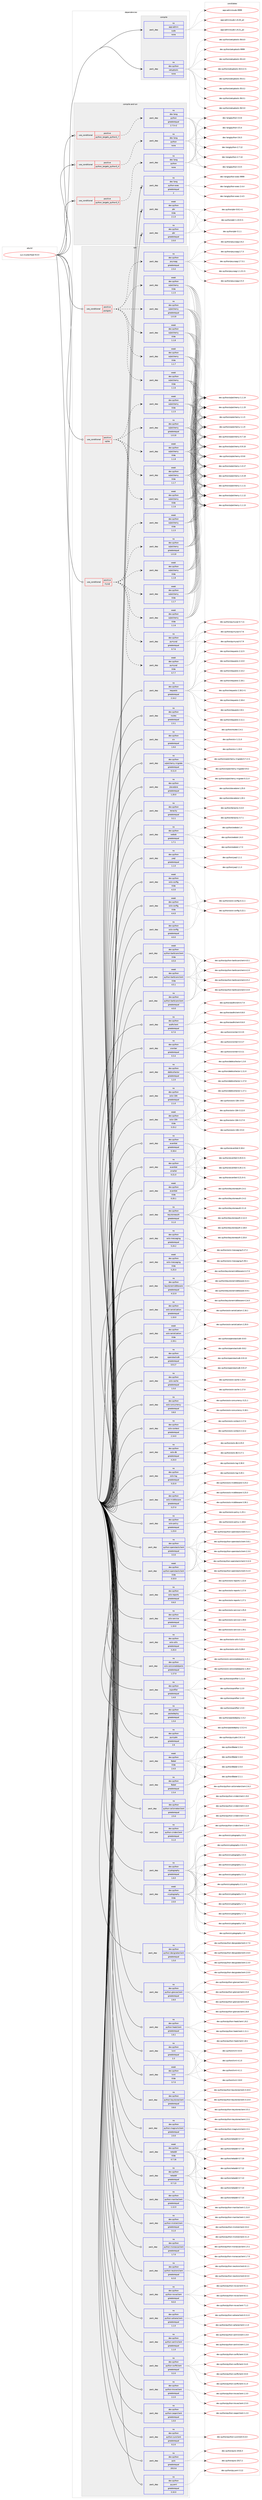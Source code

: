 digraph prolog {

# *************
# Graph options
# *************

newrank=true;
concentrate=true;
compound=true;
graph [rankdir=LR,fontname=Helvetica,fontsize=10,ranksep=1.5];#, ranksep=2.5, nodesep=0.2];
edge  [arrowhead=vee];
node  [fontname=Helvetica,fontsize=10];

# **********
# The ebuild
# **********

subgraph cluster_leftcol {
color=gray;
rank=same;
label=<<i>ebuild</i>>;
id [label="sys-cluster/heat-9.0.0", color=red, width=4, href="../sys-cluster/heat-9.0.0.svg"];
}

# ****************
# The dependencies
# ****************

subgraph cluster_midcol {
color=gray;
label=<<i>dependencies</i>>;
subgraph cluster_compile {
fillcolor="#eeeeee";
style=filled;
label=<<i>compile</i>>;
subgraph pack356382 {
dependency480118 [label=<<TABLE BORDER="0" CELLBORDER="1" CELLSPACING="0" CELLPADDING="4" WIDTH="220"><TR><TD ROWSPAN="6" CELLPADDING="30">pack_dep</TD></TR><TR><TD WIDTH="110">no</TD></TR><TR><TD>app-admin</TD></TR><TR><TD>sudo</TD></TR><TR><TD>none</TD></TR><TR><TD></TD></TR></TABLE>>, shape=none, color=blue];
}
id:e -> dependency480118:w [weight=20,style="solid",arrowhead="vee"];
subgraph pack356383 {
dependency480119 [label=<<TABLE BORDER="0" CELLBORDER="1" CELLSPACING="0" CELLPADDING="4" WIDTH="220"><TR><TD ROWSPAN="6" CELLPADDING="30">pack_dep</TD></TR><TR><TD WIDTH="110">no</TD></TR><TR><TD>dev-python</TD></TR><TR><TD>setuptools</TD></TR><TR><TD>none</TD></TR><TR><TD></TD></TR></TABLE>>, shape=none, color=blue];
}
id:e -> dependency480119:w [weight=20,style="solid",arrowhead="vee"];
}
subgraph cluster_compileandrun {
fillcolor="#eeeeee";
style=filled;
label=<<i>compile and run</i>>;
subgraph cond115345 {
dependency480120 [label=<<TABLE BORDER="0" CELLBORDER="1" CELLSPACING="0" CELLPADDING="4"><TR><TD ROWSPAN="3" CELLPADDING="10">use_conditional</TD></TR><TR><TD>positive</TD></TR><TR><TD>python_targets_python2_7</TD></TR></TABLE>>, shape=none, color=red];
subgraph pack356384 {
dependency480121 [label=<<TABLE BORDER="0" CELLBORDER="1" CELLSPACING="0" CELLPADDING="4" WIDTH="220"><TR><TD ROWSPAN="6" CELLPADDING="30">pack_dep</TD></TR><TR><TD WIDTH="110">no</TD></TR><TR><TD>dev-lang</TD></TR><TR><TD>python</TD></TR><TR><TD>greaterequal</TD></TR><TR><TD>2.7.5-r2</TD></TR></TABLE>>, shape=none, color=blue];
}
dependency480120:e -> dependency480121:w [weight=20,style="dashed",arrowhead="vee"];
}
id:e -> dependency480120:w [weight=20,style="solid",arrowhead="odotvee"];
subgraph cond115346 {
dependency480122 [label=<<TABLE BORDER="0" CELLBORDER="1" CELLSPACING="0" CELLPADDING="4"><TR><TD ROWSPAN="3" CELLPADDING="10">use_conditional</TD></TR><TR><TD>positive</TD></TR><TR><TD>python_targets_python3_4</TD></TR></TABLE>>, shape=none, color=red];
subgraph pack356385 {
dependency480123 [label=<<TABLE BORDER="0" CELLBORDER="1" CELLSPACING="0" CELLPADDING="4" WIDTH="220"><TR><TD ROWSPAN="6" CELLPADDING="30">pack_dep</TD></TR><TR><TD WIDTH="110">no</TD></TR><TR><TD>dev-lang</TD></TR><TR><TD>python</TD></TR><TR><TD>none</TD></TR><TR><TD></TD></TR></TABLE>>, shape=none, color=blue];
}
dependency480122:e -> dependency480123:w [weight=20,style="dashed",arrowhead="vee"];
}
id:e -> dependency480122:w [weight=20,style="solid",arrowhead="odotvee"];
subgraph cond115347 {
dependency480124 [label=<<TABLE BORDER="0" CELLBORDER="1" CELLSPACING="0" CELLPADDING="4"><TR><TD ROWSPAN="3" CELLPADDING="10">use_conditional</TD></TR><TR><TD>positive</TD></TR><TR><TD>python_targets_python3_5</TD></TR></TABLE>>, shape=none, color=red];
subgraph pack356386 {
dependency480125 [label=<<TABLE BORDER="0" CELLBORDER="1" CELLSPACING="0" CELLPADDING="4" WIDTH="220"><TR><TD ROWSPAN="6" CELLPADDING="30">pack_dep</TD></TR><TR><TD WIDTH="110">no</TD></TR><TR><TD>dev-lang</TD></TR><TR><TD>python</TD></TR><TR><TD>none</TD></TR><TR><TD></TD></TR></TABLE>>, shape=none, color=blue];
}
dependency480124:e -> dependency480125:w [weight=20,style="dashed",arrowhead="vee"];
}
id:e -> dependency480124:w [weight=20,style="solid",arrowhead="odotvee"];
subgraph pack356387 {
dependency480126 [label=<<TABLE BORDER="0" CELLBORDER="1" CELLSPACING="0" CELLPADDING="4" WIDTH="220"><TR><TD ROWSPAN="6" CELLPADDING="30">pack_dep</TD></TR><TR><TD WIDTH="110">no</TD></TR><TR><TD>dev-lang</TD></TR><TR><TD>python-exec</TD></TR><TR><TD>greaterequal</TD></TR><TR><TD>2</TD></TR></TABLE>>, shape=none, color=blue];
}
id:e -> dependency480126:w [weight=20,style="solid",arrowhead="odotvee"];
subgraph pack356388 {
dependency480127 [label=<<TABLE BORDER="0" CELLBORDER="1" CELLSPACING="0" CELLPADDING="4" WIDTH="220"><TR><TD ROWSPAN="6" CELLPADDING="30">pack_dep</TD></TR><TR><TD WIDTH="110">no</TD></TR><TR><TD>dev-python</TD></TR><TR><TD>pbr</TD></TR><TR><TD>greaterequal</TD></TR><TR><TD>2.0.0</TD></TR></TABLE>>, shape=none, color=blue];
}
id:e -> dependency480127:w [weight=20,style="solid",arrowhead="odotvee"];
subgraph pack356389 {
dependency480128 [label=<<TABLE BORDER="0" CELLBORDER="1" CELLSPACING="0" CELLPADDING="4" WIDTH="220"><TR><TD ROWSPAN="6" CELLPADDING="30">pack_dep</TD></TR><TR><TD WIDTH="110">weak</TD></TR><TR><TD>dev-python</TD></TR><TR><TD>pbr</TD></TR><TR><TD>tilde</TD></TR><TR><TD>2.1.0</TD></TR></TABLE>>, shape=none, color=blue];
}
id:e -> dependency480128:w [weight=20,style="solid",arrowhead="odotvee"];
}
subgraph cluster_run {
fillcolor="#eeeeee";
style=filled;
label=<<i>run</i>>;
subgraph cond115348 {
dependency480129 [label=<<TABLE BORDER="0" CELLBORDER="1" CELLSPACING="0" CELLPADDING="4"><TR><TD ROWSPAN="3" CELLPADDING="10">use_conditional</TD></TR><TR><TD>positive</TD></TR><TR><TD>mysql</TD></TR></TABLE>>, shape=none, color=red];
subgraph pack356390 {
dependency480130 [label=<<TABLE BORDER="0" CELLBORDER="1" CELLSPACING="0" CELLPADDING="4" WIDTH="220"><TR><TD ROWSPAN="6" CELLPADDING="30">pack_dep</TD></TR><TR><TD WIDTH="110">no</TD></TR><TR><TD>dev-python</TD></TR><TR><TD>pymysql</TD></TR><TR><TD>greaterequal</TD></TR><TR><TD>0.7.6</TD></TR></TABLE>>, shape=none, color=blue];
}
dependency480129:e -> dependency480130:w [weight=20,style="dashed",arrowhead="vee"];
subgraph pack356391 {
dependency480131 [label=<<TABLE BORDER="0" CELLBORDER="1" CELLSPACING="0" CELLPADDING="4" WIDTH="220"><TR><TD ROWSPAN="6" CELLPADDING="30">pack_dep</TD></TR><TR><TD WIDTH="110">weak</TD></TR><TR><TD>dev-python</TD></TR><TR><TD>pymysql</TD></TR><TR><TD>tilde</TD></TR><TR><TD>0.7.7</TD></TR></TABLE>>, shape=none, color=blue];
}
dependency480129:e -> dependency480131:w [weight=20,style="dashed",arrowhead="vee"];
subgraph pack356392 {
dependency480132 [label=<<TABLE BORDER="0" CELLBORDER="1" CELLSPACING="0" CELLPADDING="4" WIDTH="220"><TR><TD ROWSPAN="6" CELLPADDING="30">pack_dep</TD></TR><TR><TD WIDTH="110">no</TD></TR><TR><TD>dev-python</TD></TR><TR><TD>sqlalchemy</TD></TR><TR><TD>greaterequal</TD></TR><TR><TD>1.0.10</TD></TR></TABLE>>, shape=none, color=blue];
}
dependency480129:e -> dependency480132:w [weight=20,style="dashed",arrowhead="vee"];
subgraph pack356393 {
dependency480133 [label=<<TABLE BORDER="0" CELLBORDER="1" CELLSPACING="0" CELLPADDING="4" WIDTH="220"><TR><TD ROWSPAN="6" CELLPADDING="30">pack_dep</TD></TR><TR><TD WIDTH="110">weak</TD></TR><TR><TD>dev-python</TD></TR><TR><TD>sqlalchemy</TD></TR><TR><TD>tilde</TD></TR><TR><TD>1.1.5</TD></TR></TABLE>>, shape=none, color=blue];
}
dependency480129:e -> dependency480133:w [weight=20,style="dashed",arrowhead="vee"];
subgraph pack356394 {
dependency480134 [label=<<TABLE BORDER="0" CELLBORDER="1" CELLSPACING="0" CELLPADDING="4" WIDTH="220"><TR><TD ROWSPAN="6" CELLPADDING="30">pack_dep</TD></TR><TR><TD WIDTH="110">weak</TD></TR><TR><TD>dev-python</TD></TR><TR><TD>sqlalchemy</TD></TR><TR><TD>tilde</TD></TR><TR><TD>1.1.6</TD></TR></TABLE>>, shape=none, color=blue];
}
dependency480129:e -> dependency480134:w [weight=20,style="dashed",arrowhead="vee"];
subgraph pack356395 {
dependency480135 [label=<<TABLE BORDER="0" CELLBORDER="1" CELLSPACING="0" CELLPADDING="4" WIDTH="220"><TR><TD ROWSPAN="6" CELLPADDING="30">pack_dep</TD></TR><TR><TD WIDTH="110">weak</TD></TR><TR><TD>dev-python</TD></TR><TR><TD>sqlalchemy</TD></TR><TR><TD>tilde</TD></TR><TR><TD>1.1.7</TD></TR></TABLE>>, shape=none, color=blue];
}
dependency480129:e -> dependency480135:w [weight=20,style="dashed",arrowhead="vee"];
subgraph pack356396 {
dependency480136 [label=<<TABLE BORDER="0" CELLBORDER="1" CELLSPACING="0" CELLPADDING="4" WIDTH="220"><TR><TD ROWSPAN="6" CELLPADDING="30">pack_dep</TD></TR><TR><TD WIDTH="110">weak</TD></TR><TR><TD>dev-python</TD></TR><TR><TD>sqlalchemy</TD></TR><TR><TD>tilde</TD></TR><TR><TD>1.1.8</TD></TR></TABLE>>, shape=none, color=blue];
}
dependency480129:e -> dependency480136:w [weight=20,style="dashed",arrowhead="vee"];
}
id:e -> dependency480129:w [weight=20,style="solid",arrowhead="odot"];
subgraph cond115349 {
dependency480137 [label=<<TABLE BORDER="0" CELLBORDER="1" CELLSPACING="0" CELLPADDING="4"><TR><TD ROWSPAN="3" CELLPADDING="10">use_conditional</TD></TR><TR><TD>positive</TD></TR><TR><TD>postgres</TD></TR></TABLE>>, shape=none, color=red];
subgraph pack356397 {
dependency480138 [label=<<TABLE BORDER="0" CELLBORDER="1" CELLSPACING="0" CELLPADDING="4" WIDTH="220"><TR><TD ROWSPAN="6" CELLPADDING="30">pack_dep</TD></TR><TR><TD WIDTH="110">no</TD></TR><TR><TD>dev-python</TD></TR><TR><TD>psycopg</TD></TR><TR><TD>greaterequal</TD></TR><TR><TD>2.5.0</TD></TR></TABLE>>, shape=none, color=blue];
}
dependency480137:e -> dependency480138:w [weight=20,style="dashed",arrowhead="vee"];
subgraph pack356398 {
dependency480139 [label=<<TABLE BORDER="0" CELLBORDER="1" CELLSPACING="0" CELLPADDING="4" WIDTH="220"><TR><TD ROWSPAN="6" CELLPADDING="30">pack_dep</TD></TR><TR><TD WIDTH="110">no</TD></TR><TR><TD>dev-python</TD></TR><TR><TD>sqlalchemy</TD></TR><TR><TD>greaterequal</TD></TR><TR><TD>1.0.10</TD></TR></TABLE>>, shape=none, color=blue];
}
dependency480137:e -> dependency480139:w [weight=20,style="dashed",arrowhead="vee"];
subgraph pack356399 {
dependency480140 [label=<<TABLE BORDER="0" CELLBORDER="1" CELLSPACING="0" CELLPADDING="4" WIDTH="220"><TR><TD ROWSPAN="6" CELLPADDING="30">pack_dep</TD></TR><TR><TD WIDTH="110">weak</TD></TR><TR><TD>dev-python</TD></TR><TR><TD>sqlalchemy</TD></TR><TR><TD>tilde</TD></TR><TR><TD>1.1.5</TD></TR></TABLE>>, shape=none, color=blue];
}
dependency480137:e -> dependency480140:w [weight=20,style="dashed",arrowhead="vee"];
subgraph pack356400 {
dependency480141 [label=<<TABLE BORDER="0" CELLBORDER="1" CELLSPACING="0" CELLPADDING="4" WIDTH="220"><TR><TD ROWSPAN="6" CELLPADDING="30">pack_dep</TD></TR><TR><TD WIDTH="110">weak</TD></TR><TR><TD>dev-python</TD></TR><TR><TD>sqlalchemy</TD></TR><TR><TD>tilde</TD></TR><TR><TD>1.1.6</TD></TR></TABLE>>, shape=none, color=blue];
}
dependency480137:e -> dependency480141:w [weight=20,style="dashed",arrowhead="vee"];
subgraph pack356401 {
dependency480142 [label=<<TABLE BORDER="0" CELLBORDER="1" CELLSPACING="0" CELLPADDING="4" WIDTH="220"><TR><TD ROWSPAN="6" CELLPADDING="30">pack_dep</TD></TR><TR><TD WIDTH="110">weak</TD></TR><TR><TD>dev-python</TD></TR><TR><TD>sqlalchemy</TD></TR><TR><TD>tilde</TD></TR><TR><TD>1.1.7</TD></TR></TABLE>>, shape=none, color=blue];
}
dependency480137:e -> dependency480142:w [weight=20,style="dashed",arrowhead="vee"];
subgraph pack356402 {
dependency480143 [label=<<TABLE BORDER="0" CELLBORDER="1" CELLSPACING="0" CELLPADDING="4" WIDTH="220"><TR><TD ROWSPAN="6" CELLPADDING="30">pack_dep</TD></TR><TR><TD WIDTH="110">weak</TD></TR><TR><TD>dev-python</TD></TR><TR><TD>sqlalchemy</TD></TR><TR><TD>tilde</TD></TR><TR><TD>1.1.8</TD></TR></TABLE>>, shape=none, color=blue];
}
dependency480137:e -> dependency480143:w [weight=20,style="dashed",arrowhead="vee"];
}
id:e -> dependency480137:w [weight=20,style="solid",arrowhead="odot"];
subgraph cond115350 {
dependency480144 [label=<<TABLE BORDER="0" CELLBORDER="1" CELLSPACING="0" CELLPADDING="4"><TR><TD ROWSPAN="3" CELLPADDING="10">use_conditional</TD></TR><TR><TD>positive</TD></TR><TR><TD>sqlite</TD></TR></TABLE>>, shape=none, color=red];
subgraph pack356403 {
dependency480145 [label=<<TABLE BORDER="0" CELLBORDER="1" CELLSPACING="0" CELLPADDING="4" WIDTH="220"><TR><TD ROWSPAN="6" CELLPADDING="30">pack_dep</TD></TR><TR><TD WIDTH="110">no</TD></TR><TR><TD>dev-python</TD></TR><TR><TD>sqlalchemy</TD></TR><TR><TD>greaterequal</TD></TR><TR><TD>1.0.10</TD></TR></TABLE>>, shape=none, color=blue];
}
dependency480144:e -> dependency480145:w [weight=20,style="dashed",arrowhead="vee"];
subgraph pack356404 {
dependency480146 [label=<<TABLE BORDER="0" CELLBORDER="1" CELLSPACING="0" CELLPADDING="4" WIDTH="220"><TR><TD ROWSPAN="6" CELLPADDING="30">pack_dep</TD></TR><TR><TD WIDTH="110">weak</TD></TR><TR><TD>dev-python</TD></TR><TR><TD>sqlalchemy</TD></TR><TR><TD>tilde</TD></TR><TR><TD>1.1.5</TD></TR></TABLE>>, shape=none, color=blue];
}
dependency480144:e -> dependency480146:w [weight=20,style="dashed",arrowhead="vee"];
subgraph pack356405 {
dependency480147 [label=<<TABLE BORDER="0" CELLBORDER="1" CELLSPACING="0" CELLPADDING="4" WIDTH="220"><TR><TD ROWSPAN="6" CELLPADDING="30">pack_dep</TD></TR><TR><TD WIDTH="110">weak</TD></TR><TR><TD>dev-python</TD></TR><TR><TD>sqlalchemy</TD></TR><TR><TD>tilde</TD></TR><TR><TD>1.1.6</TD></TR></TABLE>>, shape=none, color=blue];
}
dependency480144:e -> dependency480147:w [weight=20,style="dashed",arrowhead="vee"];
subgraph pack356406 {
dependency480148 [label=<<TABLE BORDER="0" CELLBORDER="1" CELLSPACING="0" CELLPADDING="4" WIDTH="220"><TR><TD ROWSPAN="6" CELLPADDING="30">pack_dep</TD></TR><TR><TD WIDTH="110">weak</TD></TR><TR><TD>dev-python</TD></TR><TR><TD>sqlalchemy</TD></TR><TR><TD>tilde</TD></TR><TR><TD>1.1.7</TD></TR></TABLE>>, shape=none, color=blue];
}
dependency480144:e -> dependency480148:w [weight=20,style="dashed",arrowhead="vee"];
subgraph pack356407 {
dependency480149 [label=<<TABLE BORDER="0" CELLBORDER="1" CELLSPACING="0" CELLPADDING="4" WIDTH="220"><TR><TD ROWSPAN="6" CELLPADDING="30">pack_dep</TD></TR><TR><TD WIDTH="110">weak</TD></TR><TR><TD>dev-python</TD></TR><TR><TD>sqlalchemy</TD></TR><TR><TD>tilde</TD></TR><TR><TD>1.1.8</TD></TR></TABLE>>, shape=none, color=blue];
}
dependency480144:e -> dependency480149:w [weight=20,style="dashed",arrowhead="vee"];
}
id:e -> dependency480144:w [weight=20,style="solid",arrowhead="odot"];
subgraph pack356408 {
dependency480150 [label=<<TABLE BORDER="0" CELLBORDER="1" CELLSPACING="0" CELLPADDING="4" WIDTH="220"><TR><TD ROWSPAN="6" CELLPADDING="30">pack_dep</TD></TR><TR><TD WIDTH="110">no</TD></TR><TR><TD>dev-python</TD></TR><TR><TD>Babel</TD></TR><TR><TD>greaterequal</TD></TR><TR><TD>2.3.4</TD></TR></TABLE>>, shape=none, color=blue];
}
id:e -> dependency480150:w [weight=20,style="solid",arrowhead="odot"];
subgraph pack356409 {
dependency480151 [label=<<TABLE BORDER="0" CELLBORDER="1" CELLSPACING="0" CELLPADDING="4" WIDTH="220"><TR><TD ROWSPAN="6" CELLPADDING="30">pack_dep</TD></TR><TR><TD WIDTH="110">no</TD></TR><TR><TD>dev-python</TD></TR><TR><TD>aodhclient</TD></TR><TR><TD>greaterequal</TD></TR><TR><TD>0.7.0</TD></TR></TABLE>>, shape=none, color=blue];
}
id:e -> dependency480151:w [weight=20,style="solid",arrowhead="odot"];
subgraph pack356410 {
dependency480152 [label=<<TABLE BORDER="0" CELLBORDER="1" CELLSPACING="0" CELLPADDING="4" WIDTH="220"><TR><TD ROWSPAN="6" CELLPADDING="30">pack_dep</TD></TR><TR><TD WIDTH="110">no</TD></TR><TR><TD>dev-python</TD></TR><TR><TD>croniter</TD></TR><TR><TD>greaterequal</TD></TR><TR><TD>0.3.4</TD></TR></TABLE>>, shape=none, color=blue];
}
id:e -> dependency480152:w [weight=20,style="solid",arrowhead="odot"];
subgraph pack356411 {
dependency480153 [label=<<TABLE BORDER="0" CELLBORDER="1" CELLSPACING="0" CELLPADDING="4" WIDTH="220"><TR><TD ROWSPAN="6" CELLPADDING="30">pack_dep</TD></TR><TR><TD WIDTH="110">no</TD></TR><TR><TD>dev-python</TD></TR><TR><TD>cryptography</TD></TR><TR><TD>greaterequal</TD></TR><TR><TD>1.6.0</TD></TR></TABLE>>, shape=none, color=blue];
}
id:e -> dependency480153:w [weight=20,style="solid",arrowhead="odot"];
subgraph pack356412 {
dependency480154 [label=<<TABLE BORDER="0" CELLBORDER="1" CELLSPACING="0" CELLPADDING="4" WIDTH="220"><TR><TD ROWSPAN="6" CELLPADDING="30">pack_dep</TD></TR><TR><TD WIDTH="110">no</TD></TR><TR><TD>dev-python</TD></TR><TR><TD>debtcollector</TD></TR><TR><TD>greaterequal</TD></TR><TR><TD>1.2.0</TD></TR></TABLE>>, shape=none, color=blue];
}
id:e -> dependency480154:w [weight=20,style="solid",arrowhead="odot"];
subgraph pack356413 {
dependency480155 [label=<<TABLE BORDER="0" CELLBORDER="1" CELLSPACING="0" CELLPADDING="4" WIDTH="220"><TR><TD ROWSPAN="6" CELLPADDING="30">pack_dep</TD></TR><TR><TD WIDTH="110">no</TD></TR><TR><TD>dev-python</TD></TR><TR><TD>eventlet</TD></TR><TR><TD>greaterequal</TD></TR><TR><TD>0.18.4</TD></TR></TABLE>>, shape=none, color=blue];
}
id:e -> dependency480155:w [weight=20,style="solid",arrowhead="odot"];
subgraph pack356414 {
dependency480156 [label=<<TABLE BORDER="0" CELLBORDER="1" CELLSPACING="0" CELLPADDING="4" WIDTH="220"><TR><TD ROWSPAN="6" CELLPADDING="30">pack_dep</TD></TR><TR><TD WIDTH="110">no</TD></TR><TR><TD>dev-python</TD></TR><TR><TD>eventlet</TD></TR><TR><TD>smaller</TD></TR><TR><TD>0.21.0</TD></TR></TABLE>>, shape=none, color=blue];
}
id:e -> dependency480156:w [weight=20,style="solid",arrowhead="odot"];
subgraph pack356415 {
dependency480157 [label=<<TABLE BORDER="0" CELLBORDER="1" CELLSPACING="0" CELLPADDING="4" WIDTH="220"><TR><TD ROWSPAN="6" CELLPADDING="30">pack_dep</TD></TR><TR><TD WIDTH="110">no</TD></TR><TR><TD>dev-python</TD></TR><TR><TD>keystoneauth</TD></TR><TR><TD>greaterequal</TD></TR><TR><TD>3.1.0</TD></TR></TABLE>>, shape=none, color=blue];
}
id:e -> dependency480157:w [weight=20,style="solid",arrowhead="odot"];
subgraph pack356416 {
dependency480158 [label=<<TABLE BORDER="0" CELLBORDER="1" CELLSPACING="0" CELLPADDING="4" WIDTH="220"><TR><TD ROWSPAN="6" CELLPADDING="30">pack_dep</TD></TR><TR><TD WIDTH="110">no</TD></TR><TR><TD>dev-python</TD></TR><TR><TD>keystonemiddleware</TD></TR><TR><TD>greaterequal</TD></TR><TR><TD>4.12.0</TD></TR></TABLE>>, shape=none, color=blue];
}
id:e -> dependency480158:w [weight=20,style="solid",arrowhead="odot"];
subgraph pack356417 {
dependency480159 [label=<<TABLE BORDER="0" CELLBORDER="1" CELLSPACING="0" CELLPADDING="4" WIDTH="220"><TR><TD ROWSPAN="6" CELLPADDING="30">pack_dep</TD></TR><TR><TD WIDTH="110">no</TD></TR><TR><TD>dev-python</TD></TR><TR><TD>lxml</TD></TR><TR><TD>greaterequal</TD></TR><TR><TD>2.3</TD></TR></TABLE>>, shape=none, color=blue];
}
id:e -> dependency480159:w [weight=20,style="solid",arrowhead="odot"];
subgraph pack356418 {
dependency480160 [label=<<TABLE BORDER="0" CELLBORDER="1" CELLSPACING="0" CELLPADDING="4" WIDTH="220"><TR><TD ROWSPAN="6" CELLPADDING="30">pack_dep</TD></TR><TR><TD WIDTH="110">no</TD></TR><TR><TD>dev-python</TD></TR><TR><TD>netaddr</TD></TR><TR><TD>greaterequal</TD></TR><TR><TD>0.7.13</TD></TR></TABLE>>, shape=none, color=blue];
}
id:e -> dependency480160:w [weight=20,style="solid",arrowhead="odot"];
subgraph pack356419 {
dependency480161 [label=<<TABLE BORDER="0" CELLBORDER="1" CELLSPACING="0" CELLPADDING="4" WIDTH="220"><TR><TD ROWSPAN="6" CELLPADDING="30">pack_dep</TD></TR><TR><TD WIDTH="110">no</TD></TR><TR><TD>dev-python</TD></TR><TR><TD>openstacksdk</TD></TR><TR><TD>greaterequal</TD></TR><TR><TD>0.9.17</TD></TR></TABLE>>, shape=none, color=blue];
}
id:e -> dependency480161:w [weight=20,style="solid",arrowhead="odot"];
subgraph pack356420 {
dependency480162 [label=<<TABLE BORDER="0" CELLBORDER="1" CELLSPACING="0" CELLPADDING="4" WIDTH="220"><TR><TD ROWSPAN="6" CELLPADDING="30">pack_dep</TD></TR><TR><TD WIDTH="110">no</TD></TR><TR><TD>dev-python</TD></TR><TR><TD>oslo-cache</TD></TR><TR><TD>greaterequal</TD></TR><TR><TD>1.5.0</TD></TR></TABLE>>, shape=none, color=blue];
}
id:e -> dependency480162:w [weight=20,style="solid",arrowhead="odot"];
subgraph pack356421 {
dependency480163 [label=<<TABLE BORDER="0" CELLBORDER="1" CELLSPACING="0" CELLPADDING="4" WIDTH="220"><TR><TD ROWSPAN="6" CELLPADDING="30">pack_dep</TD></TR><TR><TD WIDTH="110">no</TD></TR><TR><TD>dev-python</TD></TR><TR><TD>oslo-concurrency</TD></TR><TR><TD>greaterequal</TD></TR><TR><TD>3.8.0</TD></TR></TABLE>>, shape=none, color=blue];
}
id:e -> dependency480163:w [weight=20,style="solid",arrowhead="odot"];
subgraph pack356422 {
dependency480164 [label=<<TABLE BORDER="0" CELLBORDER="1" CELLSPACING="0" CELLPADDING="4" WIDTH="220"><TR><TD ROWSPAN="6" CELLPADDING="30">pack_dep</TD></TR><TR><TD WIDTH="110">no</TD></TR><TR><TD>dev-python</TD></TR><TR><TD>oslo-config</TD></TR><TR><TD>greaterequal</TD></TR><TR><TD>4.0.0</TD></TR></TABLE>>, shape=none, color=blue];
}
id:e -> dependency480164:w [weight=20,style="solid",arrowhead="odot"];
subgraph pack356423 {
dependency480165 [label=<<TABLE BORDER="0" CELLBORDER="1" CELLSPACING="0" CELLPADDING="4" WIDTH="220"><TR><TD ROWSPAN="6" CELLPADDING="30">pack_dep</TD></TR><TR><TD WIDTH="110">no</TD></TR><TR><TD>dev-python</TD></TR><TR><TD>oslo-context</TD></TR><TR><TD>greaterequal</TD></TR><TR><TD>2.14.0</TD></TR></TABLE>>, shape=none, color=blue];
}
id:e -> dependency480165:w [weight=20,style="solid",arrowhead="odot"];
subgraph pack356424 {
dependency480166 [label=<<TABLE BORDER="0" CELLBORDER="1" CELLSPACING="0" CELLPADDING="4" WIDTH="220"><TR><TD ROWSPAN="6" CELLPADDING="30">pack_dep</TD></TR><TR><TD WIDTH="110">no</TD></TR><TR><TD>dev-python</TD></TR><TR><TD>oslo-db</TD></TR><TR><TD>greaterequal</TD></TR><TR><TD>4.24.0</TD></TR></TABLE>>, shape=none, color=blue];
}
id:e -> dependency480166:w [weight=20,style="solid",arrowhead="odot"];
subgraph pack356425 {
dependency480167 [label=<<TABLE BORDER="0" CELLBORDER="1" CELLSPACING="0" CELLPADDING="4" WIDTH="220"><TR><TD ROWSPAN="6" CELLPADDING="30">pack_dep</TD></TR><TR><TD WIDTH="110">no</TD></TR><TR><TD>dev-python</TD></TR><TR><TD>oslo-i18n</TD></TR><TR><TD>greaterequal</TD></TR><TR><TD>2.1.0</TD></TR></TABLE>>, shape=none, color=blue];
}
id:e -> dependency480167:w [weight=20,style="solid",arrowhead="odot"];
subgraph pack356426 {
dependency480168 [label=<<TABLE BORDER="0" CELLBORDER="1" CELLSPACING="0" CELLPADDING="4" WIDTH="220"><TR><TD ROWSPAN="6" CELLPADDING="30">pack_dep</TD></TR><TR><TD WIDTH="110">no</TD></TR><TR><TD>dev-python</TD></TR><TR><TD>oslo-log</TD></TR><TR><TD>greaterequal</TD></TR><TR><TD>3.22.0</TD></TR></TABLE>>, shape=none, color=blue];
}
id:e -> dependency480168:w [weight=20,style="solid",arrowhead="odot"];
subgraph pack356427 {
dependency480169 [label=<<TABLE BORDER="0" CELLBORDER="1" CELLSPACING="0" CELLPADDING="4" WIDTH="220"><TR><TD ROWSPAN="6" CELLPADDING="30">pack_dep</TD></TR><TR><TD WIDTH="110">no</TD></TR><TR><TD>dev-python</TD></TR><TR><TD>oslo-messaging</TD></TR><TR><TD>greaterequal</TD></TR><TR><TD>5.24.2</TD></TR></TABLE>>, shape=none, color=blue];
}
id:e -> dependency480169:w [weight=20,style="solid",arrowhead="odot"];
subgraph pack356428 {
dependency480170 [label=<<TABLE BORDER="0" CELLBORDER="1" CELLSPACING="0" CELLPADDING="4" WIDTH="220"><TR><TD ROWSPAN="6" CELLPADDING="30">pack_dep</TD></TR><TR><TD WIDTH="110">no</TD></TR><TR><TD>dev-python</TD></TR><TR><TD>oslo-middleware</TD></TR><TR><TD>greaterequal</TD></TR><TR><TD>3.27.0</TD></TR></TABLE>>, shape=none, color=blue];
}
id:e -> dependency480170:w [weight=20,style="solid",arrowhead="odot"];
subgraph pack356429 {
dependency480171 [label=<<TABLE BORDER="0" CELLBORDER="1" CELLSPACING="0" CELLPADDING="4" WIDTH="220"><TR><TD ROWSPAN="6" CELLPADDING="30">pack_dep</TD></TR><TR><TD WIDTH="110">no</TD></TR><TR><TD>dev-python</TD></TR><TR><TD>oslo-policy</TD></TR><TR><TD>greaterequal</TD></TR><TR><TD>1.23.0</TD></TR></TABLE>>, shape=none, color=blue];
}
id:e -> dependency480171:w [weight=20,style="solid",arrowhead="odot"];
subgraph pack356430 {
dependency480172 [label=<<TABLE BORDER="0" CELLBORDER="1" CELLSPACING="0" CELLPADDING="4" WIDTH="220"><TR><TD ROWSPAN="6" CELLPADDING="30">pack_dep</TD></TR><TR><TD WIDTH="110">no</TD></TR><TR><TD>dev-python</TD></TR><TR><TD>oslo-reports</TD></TR><TR><TD>greaterequal</TD></TR><TR><TD>0.6.0</TD></TR></TABLE>>, shape=none, color=blue];
}
id:e -> dependency480172:w [weight=20,style="solid",arrowhead="odot"];
subgraph pack356431 {
dependency480173 [label=<<TABLE BORDER="0" CELLBORDER="1" CELLSPACING="0" CELLPADDING="4" WIDTH="220"><TR><TD ROWSPAN="6" CELLPADDING="30">pack_dep</TD></TR><TR><TD WIDTH="110">no</TD></TR><TR><TD>dev-python</TD></TR><TR><TD>oslo-serialization</TD></TR><TR><TD>greaterequal</TD></TR><TR><TD>1.10.0</TD></TR></TABLE>>, shape=none, color=blue];
}
id:e -> dependency480173:w [weight=20,style="solid",arrowhead="odot"];
subgraph pack356432 {
dependency480174 [label=<<TABLE BORDER="0" CELLBORDER="1" CELLSPACING="0" CELLPADDING="4" WIDTH="220"><TR><TD ROWSPAN="6" CELLPADDING="30">pack_dep</TD></TR><TR><TD WIDTH="110">no</TD></TR><TR><TD>dev-python</TD></TR><TR><TD>oslo-service</TD></TR><TR><TD>greaterequal</TD></TR><TR><TD>1.10.0</TD></TR></TABLE>>, shape=none, color=blue];
}
id:e -> dependency480174:w [weight=20,style="solid",arrowhead="odot"];
subgraph pack356433 {
dependency480175 [label=<<TABLE BORDER="0" CELLBORDER="1" CELLSPACING="0" CELLPADDING="4" WIDTH="220"><TR><TD ROWSPAN="6" CELLPADDING="30">pack_dep</TD></TR><TR><TD WIDTH="110">no</TD></TR><TR><TD>dev-python</TD></TR><TR><TD>oslo-utils</TD></TR><TR><TD>greaterequal</TD></TR><TR><TD>3.20.0</TD></TR></TABLE>>, shape=none, color=blue];
}
id:e -> dependency480175:w [weight=20,style="solid",arrowhead="odot"];
subgraph pack356434 {
dependency480176 [label=<<TABLE BORDER="0" CELLBORDER="1" CELLSPACING="0" CELLPADDING="4" WIDTH="220"><TR><TD ROWSPAN="6" CELLPADDING="30">pack_dep</TD></TR><TR><TD WIDTH="110">no</TD></TR><TR><TD>dev-python</TD></TR><TR><TD>oslo-versionedobjects</TD></TR><TR><TD>greaterequal</TD></TR><TR><TD>1.17.0</TD></TR></TABLE>>, shape=none, color=blue];
}
id:e -> dependency480176:w [weight=20,style="solid",arrowhead="odot"];
subgraph pack356435 {
dependency480177 [label=<<TABLE BORDER="0" CELLBORDER="1" CELLSPACING="0" CELLPADDING="4" WIDTH="220"><TR><TD ROWSPAN="6" CELLPADDING="30">pack_dep</TD></TR><TR><TD WIDTH="110">no</TD></TR><TR><TD>dev-python</TD></TR><TR><TD>osprofiler</TD></TR><TR><TD>greaterequal</TD></TR><TR><TD>1.4.0</TD></TR></TABLE>>, shape=none, color=blue];
}
id:e -> dependency480177:w [weight=20,style="solid",arrowhead="odot"];
subgraph pack356436 {
dependency480178 [label=<<TABLE BORDER="0" CELLBORDER="1" CELLSPACING="0" CELLPADDING="4" WIDTH="220"><TR><TD ROWSPAN="6" CELLPADDING="30">pack_dep</TD></TR><TR><TD WIDTH="110">no</TD></TR><TR><TD>dev-python</TD></TR><TR><TD>pastedeploy</TD></TR><TR><TD>greaterequal</TD></TR><TR><TD>1.5.0</TD></TR></TABLE>>, shape=none, color=blue];
}
id:e -> dependency480178:w [weight=20,style="solid",arrowhead="odot"];
subgraph pack356437 {
dependency480179 [label=<<TABLE BORDER="0" CELLBORDER="1" CELLSPACING="0" CELLPADDING="4" WIDTH="220"><TR><TD ROWSPAN="6" CELLPADDING="30">pack_dep</TD></TR><TR><TD WIDTH="110">no</TD></TR><TR><TD>dev-python</TD></TR><TR><TD>pycrypto</TD></TR><TR><TD>greaterequal</TD></TR><TR><TD>2.6</TD></TR></TABLE>>, shape=none, color=blue];
}
id:e -> dependency480179:w [weight=20,style="solid",arrowhead="odot"];
subgraph pack356438 {
dependency480180 [label=<<TABLE BORDER="0" CELLBORDER="1" CELLSPACING="0" CELLPADDING="4" WIDTH="220"><TR><TD ROWSPAN="6" CELLPADDING="30">pack_dep</TD></TR><TR><TD WIDTH="110">no</TD></TR><TR><TD>dev-python</TD></TR><TR><TD>python-barbicanclient</TD></TR><TR><TD>greaterequal</TD></TR><TR><TD>4.0.0</TD></TR></TABLE>>, shape=none, color=blue];
}
id:e -> dependency480180:w [weight=20,style="solid",arrowhead="odot"];
subgraph pack356439 {
dependency480181 [label=<<TABLE BORDER="0" CELLBORDER="1" CELLSPACING="0" CELLPADDING="4" WIDTH="220"><TR><TD ROWSPAN="6" CELLPADDING="30">pack_dep</TD></TR><TR><TD WIDTH="110">no</TD></TR><TR><TD>dev-python</TD></TR><TR><TD>python-ceilometerclient</TD></TR><TR><TD>greaterequal</TD></TR><TR><TD>2.5.0</TD></TR></TABLE>>, shape=none, color=blue];
}
id:e -> dependency480181:w [weight=20,style="solid",arrowhead="odot"];
subgraph pack356440 {
dependency480182 [label=<<TABLE BORDER="0" CELLBORDER="1" CELLSPACING="0" CELLPADDING="4" WIDTH="220"><TR><TD ROWSPAN="6" CELLPADDING="30">pack_dep</TD></TR><TR><TD WIDTH="110">no</TD></TR><TR><TD>dev-python</TD></TR><TR><TD>python-cinderclient</TD></TR><TR><TD>greaterequal</TD></TR><TR><TD>3.1.0</TD></TR></TABLE>>, shape=none, color=blue];
}
id:e -> dependency480182:w [weight=20,style="solid",arrowhead="odot"];
subgraph pack356441 {
dependency480183 [label=<<TABLE BORDER="0" CELLBORDER="1" CELLSPACING="0" CELLPADDING="4" WIDTH="220"><TR><TD ROWSPAN="6" CELLPADDING="30">pack_dep</TD></TR><TR><TD WIDTH="110">no</TD></TR><TR><TD>dev-python</TD></TR><TR><TD>python-designateclient</TD></TR><TR><TD>greaterequal</TD></TR><TR><TD>1.5.0</TD></TR></TABLE>>, shape=none, color=blue];
}
id:e -> dependency480183:w [weight=20,style="solid",arrowhead="odot"];
subgraph pack356442 {
dependency480184 [label=<<TABLE BORDER="0" CELLBORDER="1" CELLSPACING="0" CELLPADDING="4" WIDTH="220"><TR><TD ROWSPAN="6" CELLPADDING="30">pack_dep</TD></TR><TR><TD WIDTH="110">no</TD></TR><TR><TD>dev-python</TD></TR><TR><TD>python-glanceclient</TD></TR><TR><TD>greaterequal</TD></TR><TR><TD>2.8.0</TD></TR></TABLE>>, shape=none, color=blue];
}
id:e -> dependency480184:w [weight=20,style="solid",arrowhead="odot"];
subgraph pack356443 {
dependency480185 [label=<<TABLE BORDER="0" CELLBORDER="1" CELLSPACING="0" CELLPADDING="4" WIDTH="220"><TR><TD ROWSPAN="6" CELLPADDING="30">pack_dep</TD></TR><TR><TD WIDTH="110">no</TD></TR><TR><TD>dev-python</TD></TR><TR><TD>python-heatclient</TD></TR><TR><TD>greaterequal</TD></TR><TR><TD>1.6.1</TD></TR></TABLE>>, shape=none, color=blue];
}
id:e -> dependency480185:w [weight=20,style="solid",arrowhead="odot"];
subgraph pack356444 {
dependency480186 [label=<<TABLE BORDER="0" CELLBORDER="1" CELLSPACING="0" CELLPADDING="4" WIDTH="220"><TR><TD ROWSPAN="6" CELLPADDING="30">pack_dep</TD></TR><TR><TD WIDTH="110">no</TD></TR><TR><TD>dev-python</TD></TR><TR><TD>python-keystoneclient</TD></TR><TR><TD>greaterequal</TD></TR><TR><TD>3.8.0</TD></TR></TABLE>>, shape=none, color=blue];
}
id:e -> dependency480186:w [weight=20,style="solid",arrowhead="odot"];
subgraph pack356445 {
dependency480187 [label=<<TABLE BORDER="0" CELLBORDER="1" CELLSPACING="0" CELLPADDING="4" WIDTH="220"><TR><TD ROWSPAN="6" CELLPADDING="30">pack_dep</TD></TR><TR><TD WIDTH="110">no</TD></TR><TR><TD>dev-python</TD></TR><TR><TD>python-magnumclient</TD></TR><TR><TD>greaterequal</TD></TR><TR><TD>2.0.0</TD></TR></TABLE>>, shape=none, color=blue];
}
id:e -> dependency480187:w [weight=20,style="solid",arrowhead="odot"];
subgraph pack356446 {
dependency480188 [label=<<TABLE BORDER="0" CELLBORDER="1" CELLSPACING="0" CELLPADDING="4" WIDTH="220"><TR><TD ROWSPAN="6" CELLPADDING="30">pack_dep</TD></TR><TR><TD WIDTH="110">no</TD></TR><TR><TD>dev-python</TD></TR><TR><TD>python-manilaclient</TD></TR><TR><TD>greaterequal</TD></TR><TR><TD>1.12.0</TD></TR></TABLE>>, shape=none, color=blue];
}
id:e -> dependency480188:w [weight=20,style="solid",arrowhead="odot"];
subgraph pack356447 {
dependency480189 [label=<<TABLE BORDER="0" CELLBORDER="1" CELLSPACING="0" CELLPADDING="4" WIDTH="220"><TR><TD ROWSPAN="6" CELLPADDING="30">pack_dep</TD></TR><TR><TD WIDTH="110">no</TD></TR><TR><TD>dev-python</TD></TR><TR><TD>python-mistralclient</TD></TR><TR><TD>greaterequal</TD></TR><TR><TD>3.1.0</TD></TR></TABLE>>, shape=none, color=blue];
}
id:e -> dependency480189:w [weight=20,style="solid",arrowhead="odot"];
subgraph pack356448 {
dependency480190 [label=<<TABLE BORDER="0" CELLBORDER="1" CELLSPACING="0" CELLPADDING="4" WIDTH="220"><TR><TD ROWSPAN="6" CELLPADDING="30">pack_dep</TD></TR><TR><TD WIDTH="110">no</TD></TR><TR><TD>dev-python</TD></TR><TR><TD>python-monascaclient</TD></TR><TR><TD>greaterequal</TD></TR><TR><TD>1.7.0</TD></TR></TABLE>>, shape=none, color=blue];
}
id:e -> dependency480190:w [weight=20,style="solid",arrowhead="odot"];
subgraph pack356449 {
dependency480191 [label=<<TABLE BORDER="0" CELLBORDER="1" CELLSPACING="0" CELLPADDING="4" WIDTH="220"><TR><TD ROWSPAN="6" CELLPADDING="30">pack_dep</TD></TR><TR><TD WIDTH="110">no</TD></TR><TR><TD>dev-python</TD></TR><TR><TD>python-neutronclient</TD></TR><TR><TD>greaterequal</TD></TR><TR><TD>6.3.0</TD></TR></TABLE>>, shape=none, color=blue];
}
id:e -> dependency480191:w [weight=20,style="solid",arrowhead="odot"];
subgraph pack356450 {
dependency480192 [label=<<TABLE BORDER="0" CELLBORDER="1" CELLSPACING="0" CELLPADDING="4" WIDTH="220"><TR><TD ROWSPAN="6" CELLPADDING="30">pack_dep</TD></TR><TR><TD WIDTH="110">no</TD></TR><TR><TD>dev-python</TD></TR><TR><TD>python-novaclient</TD></TR><TR><TD>greaterequal</TD></TR><TR><TD>9.0.0</TD></TR></TABLE>>, shape=none, color=blue];
}
id:e -> dependency480192:w [weight=20,style="solid",arrowhead="odot"];
subgraph pack356451 {
dependency480193 [label=<<TABLE BORDER="0" CELLBORDER="1" CELLSPACING="0" CELLPADDING="4" WIDTH="220"><TR><TD ROWSPAN="6" CELLPADDING="30">pack_dep</TD></TR><TR><TD WIDTH="110">no</TD></TR><TR><TD>dev-python</TD></TR><TR><TD>python-openstackclient</TD></TR><TR><TD>greaterequal</TD></TR><TR><TD>3.3.0</TD></TR></TABLE>>, shape=none, color=blue];
}
id:e -> dependency480193:w [weight=20,style="solid",arrowhead="odot"];
subgraph pack356452 {
dependency480194 [label=<<TABLE BORDER="0" CELLBORDER="1" CELLSPACING="0" CELLPADDING="4" WIDTH="220"><TR><TD ROWSPAN="6" CELLPADDING="30">pack_dep</TD></TR><TR><TD WIDTH="110">no</TD></TR><TR><TD>dev-python</TD></TR><TR><TD>python-saharaclient</TD></TR><TR><TD>greaterequal</TD></TR><TR><TD>1.1.0</TD></TR></TABLE>>, shape=none, color=blue];
}
id:e -> dependency480194:w [weight=20,style="solid",arrowhead="odot"];
subgraph pack356453 {
dependency480195 [label=<<TABLE BORDER="0" CELLBORDER="1" CELLSPACING="0" CELLPADDING="4" WIDTH="220"><TR><TD ROWSPAN="6" CELLPADDING="30">pack_dep</TD></TR><TR><TD WIDTH="110">no</TD></TR><TR><TD>dev-python</TD></TR><TR><TD>python-senlinclient</TD></TR><TR><TD>greaterequal</TD></TR><TR><TD>1.1.0</TD></TR></TABLE>>, shape=none, color=blue];
}
id:e -> dependency480195:w [weight=20,style="solid",arrowhead="odot"];
subgraph pack356454 {
dependency480196 [label=<<TABLE BORDER="0" CELLBORDER="1" CELLSPACING="0" CELLPADDING="4" WIDTH="220"><TR><TD ROWSPAN="6" CELLPADDING="30">pack_dep</TD></TR><TR><TD WIDTH="110">no</TD></TR><TR><TD>dev-python</TD></TR><TR><TD>python-swiftclient</TD></TR><TR><TD>greaterequal</TD></TR><TR><TD>3.2.0</TD></TR></TABLE>>, shape=none, color=blue];
}
id:e -> dependency480196:w [weight=20,style="solid",arrowhead="odot"];
subgraph pack356455 {
dependency480197 [label=<<TABLE BORDER="0" CELLBORDER="1" CELLSPACING="0" CELLPADDING="4" WIDTH="220"><TR><TD ROWSPAN="6" CELLPADDING="30">pack_dep</TD></TR><TR><TD WIDTH="110">no</TD></TR><TR><TD>dev-python</TD></TR><TR><TD>python-troveclient</TD></TR><TR><TD>greaterequal</TD></TR><TR><TD>2.2.0</TD></TR></TABLE>>, shape=none, color=blue];
}
id:e -> dependency480197:w [weight=20,style="solid",arrowhead="odot"];
subgraph pack356456 {
dependency480198 [label=<<TABLE BORDER="0" CELLBORDER="1" CELLSPACING="0" CELLPADDING="4" WIDTH="220"><TR><TD ROWSPAN="6" CELLPADDING="30">pack_dep</TD></TR><TR><TD WIDTH="110">no</TD></TR><TR><TD>dev-python</TD></TR><TR><TD>python-zaqarclient</TD></TR><TR><TD>greaterequal</TD></TR><TR><TD>1.0.0</TD></TR></TABLE>>, shape=none, color=blue];
}
id:e -> dependency480198:w [weight=20,style="solid",arrowhead="odot"];
subgraph pack356457 {
dependency480199 [label=<<TABLE BORDER="0" CELLBORDER="1" CELLSPACING="0" CELLPADDING="4" WIDTH="220"><TR><TD ROWSPAN="6" CELLPADDING="30">pack_dep</TD></TR><TR><TD WIDTH="110">no</TD></TR><TR><TD>dev-python</TD></TR><TR><TD>python-zunclient</TD></TR><TR><TD>greaterequal</TD></TR><TR><TD>0.2.0</TD></TR></TABLE>>, shape=none, color=blue];
}
id:e -> dependency480199:w [weight=20,style="solid",arrowhead="odot"];
subgraph pack356458 {
dependency480200 [label=<<TABLE BORDER="0" CELLBORDER="1" CELLSPACING="0" CELLPADDING="4" WIDTH="220"><TR><TD ROWSPAN="6" CELLPADDING="30">pack_dep</TD></TR><TR><TD WIDTH="110">no</TD></TR><TR><TD>dev-python</TD></TR><TR><TD>pytz</TD></TR><TR><TD>greaterequal</TD></TR><TR><TD>2013.6</TD></TR></TABLE>>, shape=none, color=blue];
}
id:e -> dependency480200:w [weight=20,style="solid",arrowhead="odot"];
subgraph pack356459 {
dependency480201 [label=<<TABLE BORDER="0" CELLBORDER="1" CELLSPACING="0" CELLPADDING="4" WIDTH="220"><TR><TD ROWSPAN="6" CELLPADDING="30">pack_dep</TD></TR><TR><TD WIDTH="110">no</TD></TR><TR><TD>dev-python</TD></TR><TR><TD>pyyaml</TD></TR><TR><TD>greaterequal</TD></TR><TR><TD>3.10.0</TD></TR></TABLE>>, shape=none, color=blue];
}
id:e -> dependency480201:w [weight=20,style="solid",arrowhead="odot"];
subgraph pack356460 {
dependency480202 [label=<<TABLE BORDER="0" CELLBORDER="1" CELLSPACING="0" CELLPADDING="4" WIDTH="220"><TR><TD ROWSPAN="6" CELLPADDING="30">pack_dep</TD></TR><TR><TD WIDTH="110">no</TD></TR><TR><TD>dev-python</TD></TR><TR><TD>requests</TD></TR><TR><TD>greaterequal</TD></TR><TR><TD>2.14.2</TD></TR></TABLE>>, shape=none, color=blue];
}
id:e -> dependency480202:w [weight=20,style="solid",arrowhead="odot"];
subgraph pack356461 {
dependency480203 [label=<<TABLE BORDER="0" CELLBORDER="1" CELLSPACING="0" CELLPADDING="4" WIDTH="220"><TR><TD ROWSPAN="6" CELLPADDING="30">pack_dep</TD></TR><TR><TD WIDTH="110">no</TD></TR><TR><TD>dev-python</TD></TR><TR><TD>routes</TD></TR><TR><TD>greaterequal</TD></TR><TR><TD>2.3.1</TD></TR></TABLE>>, shape=none, color=blue];
}
id:e -> dependency480203:w [weight=20,style="solid",arrowhead="odot"];
subgraph pack356462 {
dependency480204 [label=<<TABLE BORDER="0" CELLBORDER="1" CELLSPACING="0" CELLPADDING="4" WIDTH="220"><TR><TD ROWSPAN="6" CELLPADDING="30">pack_dep</TD></TR><TR><TD WIDTH="110">no</TD></TR><TR><TD>dev-python</TD></TR><TR><TD>six</TD></TR><TR><TD>greaterequal</TD></TR><TR><TD>1.9.0</TD></TR></TABLE>>, shape=none, color=blue];
}
id:e -> dependency480204:w [weight=20,style="solid",arrowhead="odot"];
subgraph pack356463 {
dependency480205 [label=<<TABLE BORDER="0" CELLBORDER="1" CELLSPACING="0" CELLPADDING="4" WIDTH="220"><TR><TD ROWSPAN="6" CELLPADDING="30">pack_dep</TD></TR><TR><TD WIDTH="110">no</TD></TR><TR><TD>dev-python</TD></TR><TR><TD>sqlalchemy-migrate</TD></TR><TR><TD>greaterequal</TD></TR><TR><TD>0.11.0</TD></TR></TABLE>>, shape=none, color=blue];
}
id:e -> dependency480205:w [weight=20,style="solid",arrowhead="odot"];
subgraph pack356464 {
dependency480206 [label=<<TABLE BORDER="0" CELLBORDER="1" CELLSPACING="0" CELLPADDING="4" WIDTH="220"><TR><TD ROWSPAN="6" CELLPADDING="30">pack_dep</TD></TR><TR><TD WIDTH="110">no</TD></TR><TR><TD>dev-python</TD></TR><TR><TD>stevedore</TD></TR><TR><TD>greaterequal</TD></TR><TR><TD>1.20.0</TD></TR></TABLE>>, shape=none, color=blue];
}
id:e -> dependency480206:w [weight=20,style="solid",arrowhead="odot"];
subgraph pack356465 {
dependency480207 [label=<<TABLE BORDER="0" CELLBORDER="1" CELLSPACING="0" CELLPADDING="4" WIDTH="220"><TR><TD ROWSPAN="6" CELLPADDING="30">pack_dep</TD></TR><TR><TD WIDTH="110">no</TD></TR><TR><TD>dev-python</TD></TR><TR><TD>tenacity</TD></TR><TR><TD>greaterequal</TD></TR><TR><TD>3.2.1</TD></TR></TABLE>>, shape=none, color=blue];
}
id:e -> dependency480207:w [weight=20,style="solid",arrowhead="odot"];
subgraph pack356466 {
dependency480208 [label=<<TABLE BORDER="0" CELLBORDER="1" CELLSPACING="0" CELLPADDING="4" WIDTH="220"><TR><TD ROWSPAN="6" CELLPADDING="30">pack_dep</TD></TR><TR><TD WIDTH="110">no</TD></TR><TR><TD>dev-python</TD></TR><TR><TD>webob</TD></TR><TR><TD>greaterequal</TD></TR><TR><TD>1.7.1</TD></TR></TABLE>>, shape=none, color=blue];
}
id:e -> dependency480208:w [weight=20,style="solid",arrowhead="odot"];
subgraph pack356467 {
dependency480209 [label=<<TABLE BORDER="0" CELLBORDER="1" CELLSPACING="0" CELLPADDING="4" WIDTH="220"><TR><TD ROWSPAN="6" CELLPADDING="30">pack_dep</TD></TR><TR><TD WIDTH="110">no</TD></TR><TR><TD>dev-python</TD></TR><TR><TD>yaql</TD></TR><TR><TD>greaterequal</TD></TR><TR><TD>1.1.0</TD></TR></TABLE>>, shape=none, color=blue];
}
id:e -> dependency480209:w [weight=20,style="solid",arrowhead="odot"];
subgraph pack356468 {
dependency480210 [label=<<TABLE BORDER="0" CELLBORDER="1" CELLSPACING="0" CELLPADDING="4" WIDTH="220"><TR><TD ROWSPAN="6" CELLPADDING="30">pack_dep</TD></TR><TR><TD WIDTH="110">weak</TD></TR><TR><TD>dev-python</TD></TR><TR><TD>Babel</TD></TR><TR><TD>tilde</TD></TR><TR><TD>2.4.0</TD></TR></TABLE>>, shape=none, color=blue];
}
id:e -> dependency480210:w [weight=20,style="solid",arrowhead="odot"];
subgraph pack356469 {
dependency480211 [label=<<TABLE BORDER="0" CELLBORDER="1" CELLSPACING="0" CELLPADDING="4" WIDTH="220"><TR><TD ROWSPAN="6" CELLPADDING="30">pack_dep</TD></TR><TR><TD WIDTH="110">weak</TD></TR><TR><TD>dev-python</TD></TR><TR><TD>cryptography</TD></TR><TR><TD>tilde</TD></TR><TR><TD>2.0.0</TD></TR></TABLE>>, shape=none, color=blue];
}
id:e -> dependency480211:w [weight=20,style="solid",arrowhead="odot"];
subgraph pack356470 {
dependency480212 [label=<<TABLE BORDER="0" CELLBORDER="1" CELLSPACING="0" CELLPADDING="4" WIDTH="220"><TR><TD ROWSPAN="6" CELLPADDING="30">pack_dep</TD></TR><TR><TD WIDTH="110">weak</TD></TR><TR><TD>dev-python</TD></TR><TR><TD>eventlet</TD></TR><TR><TD>tilde</TD></TR><TR><TD>0.20.1</TD></TR></TABLE>>, shape=none, color=blue];
}
id:e -> dependency480212:w [weight=20,style="solid",arrowhead="odot"];
subgraph pack356471 {
dependency480213 [label=<<TABLE BORDER="0" CELLBORDER="1" CELLSPACING="0" CELLPADDING="4" WIDTH="220"><TR><TD ROWSPAN="6" CELLPADDING="30">pack_dep</TD></TR><TR><TD WIDTH="110">weak</TD></TR><TR><TD>dev-python</TD></TR><TR><TD>lxml</TD></TR><TR><TD>tilde</TD></TR><TR><TD>3.7.0</TD></TR></TABLE>>, shape=none, color=blue];
}
id:e -> dependency480213:w [weight=20,style="solid",arrowhead="odot"];
subgraph pack356472 {
dependency480214 [label=<<TABLE BORDER="0" CELLBORDER="1" CELLSPACING="0" CELLPADDING="4" WIDTH="220"><TR><TD ROWSPAN="6" CELLPADDING="30">pack_dep</TD></TR><TR><TD WIDTH="110">weak</TD></TR><TR><TD>dev-python</TD></TR><TR><TD>netaddr</TD></TR><TR><TD>tilde</TD></TR><TR><TD>0.7.16</TD></TR></TABLE>>, shape=none, color=blue];
}
id:e -> dependency480214:w [weight=20,style="solid",arrowhead="odot"];
subgraph pack356473 {
dependency480215 [label=<<TABLE BORDER="0" CELLBORDER="1" CELLSPACING="0" CELLPADDING="4" WIDTH="220"><TR><TD ROWSPAN="6" CELLPADDING="30">pack_dep</TD></TR><TR><TD WIDTH="110">weak</TD></TR><TR><TD>dev-python</TD></TR><TR><TD>oslo-config</TD></TR><TR><TD>tilde</TD></TR><TR><TD>4.3.0</TD></TR></TABLE>>, shape=none, color=blue];
}
id:e -> dependency480215:w [weight=20,style="solid",arrowhead="odot"];
subgraph pack356474 {
dependency480216 [label=<<TABLE BORDER="0" CELLBORDER="1" CELLSPACING="0" CELLPADDING="4" WIDTH="220"><TR><TD ROWSPAN="6" CELLPADDING="30">pack_dep</TD></TR><TR><TD WIDTH="110">weak</TD></TR><TR><TD>dev-python</TD></TR><TR><TD>oslo-config</TD></TR><TR><TD>tilde</TD></TR><TR><TD>4.4.0</TD></TR></TABLE>>, shape=none, color=blue];
}
id:e -> dependency480216:w [weight=20,style="solid",arrowhead="odot"];
subgraph pack356475 {
dependency480217 [label=<<TABLE BORDER="0" CELLBORDER="1" CELLSPACING="0" CELLPADDING="4" WIDTH="220"><TR><TD ROWSPAN="6" CELLPADDING="30">pack_dep</TD></TR><TR><TD WIDTH="110">weak</TD></TR><TR><TD>dev-python</TD></TR><TR><TD>oslo-i18n</TD></TR><TR><TD>tilde</TD></TR><TR><TD>3.15.2</TD></TR></TABLE>>, shape=none, color=blue];
}
id:e -> dependency480217:w [weight=20,style="solid",arrowhead="odot"];
subgraph pack356476 {
dependency480218 [label=<<TABLE BORDER="0" CELLBORDER="1" CELLSPACING="0" CELLPADDING="4" WIDTH="220"><TR><TD ROWSPAN="6" CELLPADDING="30">pack_dep</TD></TR><TR><TD WIDTH="110">weak</TD></TR><TR><TD>dev-python</TD></TR><TR><TD>oslo-messaging</TD></TR><TR><TD>tilde</TD></TR><TR><TD>5.25.0</TD></TR></TABLE>>, shape=none, color=blue];
}
id:e -> dependency480218:w [weight=20,style="solid",arrowhead="odot"];
subgraph pack356477 {
dependency480219 [label=<<TABLE BORDER="0" CELLBORDER="1" CELLSPACING="0" CELLPADDING="4" WIDTH="220"><TR><TD ROWSPAN="6" CELLPADDING="30">pack_dep</TD></TR><TR><TD WIDTH="110">weak</TD></TR><TR><TD>dev-python</TD></TR><TR><TD>oslo-serialization</TD></TR><TR><TD>tilde</TD></TR><TR><TD>2.19.1</TD></TR></TABLE>>, shape=none, color=blue];
}
id:e -> dependency480219:w [weight=20,style="solid",arrowhead="odot"];
subgraph pack356478 {
dependency480220 [label=<<TABLE BORDER="0" CELLBORDER="1" CELLSPACING="0" CELLPADDING="4" WIDTH="220"><TR><TD ROWSPAN="6" CELLPADDING="30">pack_dep</TD></TR><TR><TD WIDTH="110">weak</TD></TR><TR><TD>dev-python</TD></TR><TR><TD>python-barbicanclient</TD></TR><TR><TD>tilde</TD></TR><TR><TD>4.5.0</TD></TR></TABLE>>, shape=none, color=blue];
}
id:e -> dependency480220:w [weight=20,style="solid",arrowhead="odot"];
subgraph pack356479 {
dependency480221 [label=<<TABLE BORDER="0" CELLBORDER="1" CELLSPACING="0" CELLPADDING="4" WIDTH="220"><TR><TD ROWSPAN="6" CELLPADDING="30">pack_dep</TD></TR><TR><TD WIDTH="110">weak</TD></TR><TR><TD>dev-python</TD></TR><TR><TD>python-barbicanclient</TD></TR><TR><TD>tilde</TD></TR><TR><TD>4.5.1</TD></TR></TABLE>>, shape=none, color=blue];
}
id:e -> dependency480221:w [weight=20,style="solid",arrowhead="odot"];
subgraph pack356480 {
dependency480222 [label=<<TABLE BORDER="0" CELLBORDER="1" CELLSPACING="0" CELLPADDING="4" WIDTH="220"><TR><TD ROWSPAN="6" CELLPADDING="30">pack_dep</TD></TR><TR><TD WIDTH="110">weak</TD></TR><TR><TD>dev-python</TD></TR><TR><TD>python-openstackclient</TD></TR><TR><TD>tilde</TD></TR><TR><TD>3.10.0</TD></TR></TABLE>>, shape=none, color=blue];
}
id:e -> dependency480222:w [weight=20,style="solid",arrowhead="odot"];
}
}

# **************
# The candidates
# **************

subgraph cluster_choices {
rank=same;
color=gray;
label=<<i>candidates</i>>;

subgraph choice356382 {
color=black;
nodesep=1;
choice97112112459710010910511047115117100111454946564650489511250 [label="app-admin/sudo-1.8.20_p2", color=red, width=4,href="../app-admin/sudo-1.8.20_p2.svg"];
choice97112112459710010910511047115117100111454946564650499511250 [label="app-admin/sudo-1.8.21_p2", color=red, width=4,href="../app-admin/sudo-1.8.21_p2.svg"];
choice971121124597100109105110471151171001114557575757 [label="app-admin/sudo-9999", color=red, width=4,href="../app-admin/sudo-9999.svg"];
dependency480118:e -> choice97112112459710010910511047115117100111454946564650489511250:w [style=dotted,weight="100"];
dependency480118:e -> choice97112112459710010910511047115117100111454946564650499511250:w [style=dotted,weight="100"];
dependency480118:e -> choice971121124597100109105110471151171001114557575757:w [style=dotted,weight="100"];
}
subgraph choice356383 {
color=black;
nodesep=1;
choice100101118451121211161041111104711510111611711211611111110811545514846524648 [label="dev-python/setuptools-30.4.0", color=red, width=4,href="../dev-python/setuptools-30.4.0.svg"];
choice1001011184511212111610411111047115101116117112116111111108115455152464846504511449 [label="dev-python/setuptools-34.0.2-r1", color=red, width=4,href="../dev-python/setuptools-34.0.2-r1.svg"];
choice100101118451121211161041111104711510111611711211611111110811545515346484649 [label="dev-python/setuptools-35.0.1", color=red, width=4,href="../dev-python/setuptools-35.0.1.svg"];
choice100101118451121211161041111104711510111611711211611111110811545515346484650 [label="dev-python/setuptools-35.0.2", color=red, width=4,href="../dev-python/setuptools-35.0.2.svg"];
choice100101118451121211161041111104711510111611711211611111110811545515446484649 [label="dev-python/setuptools-36.0.1", color=red, width=4,href="../dev-python/setuptools-36.0.1.svg"];
choice100101118451121211161041111104711510111611711211611111110811545515446534648 [label="dev-python/setuptools-36.5.0", color=red, width=4,href="../dev-python/setuptools-36.5.0.svg"];
choice100101118451121211161041111104711510111611711211611111110811545515446544648 [label="dev-python/setuptools-36.6.0", color=red, width=4,href="../dev-python/setuptools-36.6.0.svg"];
choice10010111845112121116104111110471151011161171121161111111081154557575757 [label="dev-python/setuptools-9999", color=red, width=4,href="../dev-python/setuptools-9999.svg"];
dependency480119:e -> choice100101118451121211161041111104711510111611711211611111110811545514846524648:w [style=dotted,weight="100"];
dependency480119:e -> choice1001011184511212111610411111047115101116117112116111111108115455152464846504511449:w [style=dotted,weight="100"];
dependency480119:e -> choice100101118451121211161041111104711510111611711211611111110811545515346484649:w [style=dotted,weight="100"];
dependency480119:e -> choice100101118451121211161041111104711510111611711211611111110811545515346484650:w [style=dotted,weight="100"];
dependency480119:e -> choice100101118451121211161041111104711510111611711211611111110811545515446484649:w [style=dotted,weight="100"];
dependency480119:e -> choice100101118451121211161041111104711510111611711211611111110811545515446534648:w [style=dotted,weight="100"];
dependency480119:e -> choice100101118451121211161041111104711510111611711211611111110811545515446544648:w [style=dotted,weight="100"];
dependency480119:e -> choice10010111845112121116104111110471151011161171121161111111081154557575757:w [style=dotted,weight="100"];
}
subgraph choice356384 {
color=black;
nodesep=1;
choice10010111845108971101034711212111610411111045504655464950 [label="dev-lang/python-2.7.12", color=red, width=4,href="../dev-lang/python-2.7.12.svg"];
choice10010111845108971101034711212111610411111045504655464952 [label="dev-lang/python-2.7.14", color=red, width=4,href="../dev-lang/python-2.7.14.svg"];
choice100101118451089711010347112121116104111110455146524653 [label="dev-lang/python-3.4.5", color=red, width=4,href="../dev-lang/python-3.4.5.svg"];
choice100101118451089711010347112121116104111110455146524654 [label="dev-lang/python-3.4.6", color=red, width=4,href="../dev-lang/python-3.4.6.svg"];
choice100101118451089711010347112121116104111110455146534652 [label="dev-lang/python-3.5.4", color=red, width=4,href="../dev-lang/python-3.5.4.svg"];
choice100101118451089711010347112121116104111110455146544651 [label="dev-lang/python-3.6.3", color=red, width=4,href="../dev-lang/python-3.6.3.svg"];
dependency480121:e -> choice10010111845108971101034711212111610411111045504655464950:w [style=dotted,weight="100"];
dependency480121:e -> choice10010111845108971101034711212111610411111045504655464952:w [style=dotted,weight="100"];
dependency480121:e -> choice100101118451089711010347112121116104111110455146524653:w [style=dotted,weight="100"];
dependency480121:e -> choice100101118451089711010347112121116104111110455146524654:w [style=dotted,weight="100"];
dependency480121:e -> choice100101118451089711010347112121116104111110455146534652:w [style=dotted,weight="100"];
dependency480121:e -> choice100101118451089711010347112121116104111110455146544651:w [style=dotted,weight="100"];
}
subgraph choice356385 {
color=black;
nodesep=1;
choice10010111845108971101034711212111610411111045504655464950 [label="dev-lang/python-2.7.12", color=red, width=4,href="../dev-lang/python-2.7.12.svg"];
choice10010111845108971101034711212111610411111045504655464952 [label="dev-lang/python-2.7.14", color=red, width=4,href="../dev-lang/python-2.7.14.svg"];
choice100101118451089711010347112121116104111110455146524653 [label="dev-lang/python-3.4.5", color=red, width=4,href="../dev-lang/python-3.4.5.svg"];
choice100101118451089711010347112121116104111110455146524654 [label="dev-lang/python-3.4.6", color=red, width=4,href="../dev-lang/python-3.4.6.svg"];
choice100101118451089711010347112121116104111110455146534652 [label="dev-lang/python-3.5.4", color=red, width=4,href="../dev-lang/python-3.5.4.svg"];
choice100101118451089711010347112121116104111110455146544651 [label="dev-lang/python-3.6.3", color=red, width=4,href="../dev-lang/python-3.6.3.svg"];
dependency480123:e -> choice10010111845108971101034711212111610411111045504655464950:w [style=dotted,weight="100"];
dependency480123:e -> choice10010111845108971101034711212111610411111045504655464952:w [style=dotted,weight="100"];
dependency480123:e -> choice100101118451089711010347112121116104111110455146524653:w [style=dotted,weight="100"];
dependency480123:e -> choice100101118451089711010347112121116104111110455146524654:w [style=dotted,weight="100"];
dependency480123:e -> choice100101118451089711010347112121116104111110455146534652:w [style=dotted,weight="100"];
dependency480123:e -> choice100101118451089711010347112121116104111110455146544651:w [style=dotted,weight="100"];
}
subgraph choice356386 {
color=black;
nodesep=1;
choice10010111845108971101034711212111610411111045504655464950 [label="dev-lang/python-2.7.12", color=red, width=4,href="../dev-lang/python-2.7.12.svg"];
choice10010111845108971101034711212111610411111045504655464952 [label="dev-lang/python-2.7.14", color=red, width=4,href="../dev-lang/python-2.7.14.svg"];
choice100101118451089711010347112121116104111110455146524653 [label="dev-lang/python-3.4.5", color=red, width=4,href="../dev-lang/python-3.4.5.svg"];
choice100101118451089711010347112121116104111110455146524654 [label="dev-lang/python-3.4.6", color=red, width=4,href="../dev-lang/python-3.4.6.svg"];
choice100101118451089711010347112121116104111110455146534652 [label="dev-lang/python-3.5.4", color=red, width=4,href="../dev-lang/python-3.5.4.svg"];
choice100101118451089711010347112121116104111110455146544651 [label="dev-lang/python-3.6.3", color=red, width=4,href="../dev-lang/python-3.6.3.svg"];
dependency480125:e -> choice10010111845108971101034711212111610411111045504655464950:w [style=dotted,weight="100"];
dependency480125:e -> choice10010111845108971101034711212111610411111045504655464952:w [style=dotted,weight="100"];
dependency480125:e -> choice100101118451089711010347112121116104111110455146524653:w [style=dotted,weight="100"];
dependency480125:e -> choice100101118451089711010347112121116104111110455146524654:w [style=dotted,weight="100"];
dependency480125:e -> choice100101118451089711010347112121116104111110455146534652:w [style=dotted,weight="100"];
dependency480125:e -> choice100101118451089711010347112121116104111110455146544651:w [style=dotted,weight="100"];
}
subgraph choice356387 {
color=black;
nodesep=1;
choice1001011184510897110103471121211161041111104510112010199455046524652 [label="dev-lang/python-exec-2.4.4", color=red, width=4,href="../dev-lang/python-exec-2.4.4.svg"];
choice1001011184510897110103471121211161041111104510112010199455046524653 [label="dev-lang/python-exec-2.4.5", color=red, width=4,href="../dev-lang/python-exec-2.4.5.svg"];
choice10010111845108971101034711212111610411111045101120101994557575757 [label="dev-lang/python-exec-9999", color=red, width=4,href="../dev-lang/python-exec-9999.svg"];
dependency480126:e -> choice1001011184510897110103471121211161041111104510112010199455046524652:w [style=dotted,weight="100"];
dependency480126:e -> choice1001011184510897110103471121211161041111104510112010199455046524653:w [style=dotted,weight="100"];
dependency480126:e -> choice10010111845108971101034711212111610411111045101120101994557575757:w [style=dotted,weight="100"];
}
subgraph choice356388 {
color=black;
nodesep=1;
choice1001011184511212111610411111047112981144548465646504511449 [label="dev-python/pbr-0.8.2-r1", color=red, width=4,href="../dev-python/pbr-0.8.2-r1.svg"];
choice100101118451121211161041111104711298114454946494846484511449 [label="dev-python/pbr-1.10.0-r1", color=red, width=4,href="../dev-python/pbr-1.10.0-r1.svg"];
choice100101118451121211161041111104711298114455146494649 [label="dev-python/pbr-3.1.1", color=red, width=4,href="../dev-python/pbr-3.1.1.svg"];
dependency480127:e -> choice1001011184511212111610411111047112981144548465646504511449:w [style=dotted,weight="100"];
dependency480127:e -> choice100101118451121211161041111104711298114454946494846484511449:w [style=dotted,weight="100"];
dependency480127:e -> choice100101118451121211161041111104711298114455146494649:w [style=dotted,weight="100"];
}
subgraph choice356389 {
color=black;
nodesep=1;
choice1001011184511212111610411111047112981144548465646504511449 [label="dev-python/pbr-0.8.2-r1", color=red, width=4,href="../dev-python/pbr-0.8.2-r1.svg"];
choice100101118451121211161041111104711298114454946494846484511449 [label="dev-python/pbr-1.10.0-r1", color=red, width=4,href="../dev-python/pbr-1.10.0-r1.svg"];
choice100101118451121211161041111104711298114455146494649 [label="dev-python/pbr-3.1.1", color=red, width=4,href="../dev-python/pbr-3.1.1.svg"];
dependency480128:e -> choice1001011184511212111610411111047112981144548465646504511449:w [style=dotted,weight="100"];
dependency480128:e -> choice100101118451121211161041111104711298114454946494846484511449:w [style=dotted,weight="100"];
dependency480128:e -> choice100101118451121211161041111104711298114455146494649:w [style=dotted,weight="100"];
}
subgraph choice356390 {
color=black;
nodesep=1;
choice100101118451121211161041111104711212110912111511310845484655464949 [label="dev-python/pymysql-0.7.11", color=red, width=4,href="../dev-python/pymysql-0.7.11.svg"];
choice1001011184511212111610411111047112121109121115113108454846554654 [label="dev-python/pymysql-0.7.6", color=red, width=4,href="../dev-python/pymysql-0.7.6.svg"];
choice1001011184511212111610411111047112121109121115113108454846554657 [label="dev-python/pymysql-0.7.9", color=red, width=4,href="../dev-python/pymysql-0.7.9.svg"];
dependency480130:e -> choice100101118451121211161041111104711212110912111511310845484655464949:w [style=dotted,weight="100"];
dependency480130:e -> choice1001011184511212111610411111047112121109121115113108454846554654:w [style=dotted,weight="100"];
dependency480130:e -> choice1001011184511212111610411111047112121109121115113108454846554657:w [style=dotted,weight="100"];
}
subgraph choice356391 {
color=black;
nodesep=1;
choice100101118451121211161041111104711212110912111511310845484655464949 [label="dev-python/pymysql-0.7.11", color=red, width=4,href="../dev-python/pymysql-0.7.11.svg"];
choice1001011184511212111610411111047112121109121115113108454846554654 [label="dev-python/pymysql-0.7.6", color=red, width=4,href="../dev-python/pymysql-0.7.6.svg"];
choice1001011184511212111610411111047112121109121115113108454846554657 [label="dev-python/pymysql-0.7.9", color=red, width=4,href="../dev-python/pymysql-0.7.9.svg"];
dependency480131:e -> choice100101118451121211161041111104711212110912111511310845484655464949:w [style=dotted,weight="100"];
dependency480131:e -> choice1001011184511212111610411111047112121109121115113108454846554654:w [style=dotted,weight="100"];
dependency480131:e -> choice1001011184511212111610411111047112121109121115113108454846554657:w [style=dotted,weight="100"];
}
subgraph choice356392 {
color=black;
nodesep=1;
choice1001011184511212111610411111047115113108971089910410110912145484655464948 [label="dev-python/sqlalchemy-0.7.10", color=red, width=4,href="../dev-python/sqlalchemy-0.7.10.svg"];
choice1001011184511212111610411111047115113108971089910410110912145484657464948 [label="dev-python/sqlalchemy-0.9.10", color=red, width=4,href="../dev-python/sqlalchemy-0.9.10.svg"];
choice10010111845112121116104111110471151131089710899104101109121454846574656 [label="dev-python/sqlalchemy-0.9.8", color=red, width=4,href="../dev-python/sqlalchemy-0.9.8.svg"];
choice1001011184511212111610411111047115113108971089910410110912145494648464955 [label="dev-python/sqlalchemy-1.0.17", color=red, width=4,href="../dev-python/sqlalchemy-1.0.17.svg"];
choice1001011184511212111610411111047115113108971089910410110912145494648464957 [label="dev-python/sqlalchemy-1.0.19", color=red, width=4,href="../dev-python/sqlalchemy-1.0.19.svg"];
choice1001011184511212111610411111047115113108971089910410110912145494649464949 [label="dev-python/sqlalchemy-1.1.11", color=red, width=4,href="../dev-python/sqlalchemy-1.1.11.svg"];
choice1001011184511212111610411111047115113108971089910410110912145494649464950 [label="dev-python/sqlalchemy-1.1.12", color=red, width=4,href="../dev-python/sqlalchemy-1.1.12.svg"];
choice1001011184511212111610411111047115113108971089910410110912145494649464951 [label="dev-python/sqlalchemy-1.1.13", color=red, width=4,href="../dev-python/sqlalchemy-1.1.13.svg"];
choice1001011184511212111610411111047115113108971089910410110912145494649464952 [label="dev-python/sqlalchemy-1.1.14", color=red, width=4,href="../dev-python/sqlalchemy-1.1.14.svg"];
choice1001011184511212111610411111047115113108971089910410110912145494649464953 [label="dev-python/sqlalchemy-1.1.15", color=red, width=4,href="../dev-python/sqlalchemy-1.1.15.svg"];
choice10010111845112121116104111110471151131089710899104101109121454946494653 [label="dev-python/sqlalchemy-1.1.5", color=red, width=4,href="../dev-python/sqlalchemy-1.1.5.svg"];
choice10010111845112121116104111110471151131089710899104101109121454946494657 [label="dev-python/sqlalchemy-1.1.9", color=red, width=4,href="../dev-python/sqlalchemy-1.1.9.svg"];
dependency480132:e -> choice1001011184511212111610411111047115113108971089910410110912145484655464948:w [style=dotted,weight="100"];
dependency480132:e -> choice1001011184511212111610411111047115113108971089910410110912145484657464948:w [style=dotted,weight="100"];
dependency480132:e -> choice10010111845112121116104111110471151131089710899104101109121454846574656:w [style=dotted,weight="100"];
dependency480132:e -> choice1001011184511212111610411111047115113108971089910410110912145494648464955:w [style=dotted,weight="100"];
dependency480132:e -> choice1001011184511212111610411111047115113108971089910410110912145494648464957:w [style=dotted,weight="100"];
dependency480132:e -> choice1001011184511212111610411111047115113108971089910410110912145494649464949:w [style=dotted,weight="100"];
dependency480132:e -> choice1001011184511212111610411111047115113108971089910410110912145494649464950:w [style=dotted,weight="100"];
dependency480132:e -> choice1001011184511212111610411111047115113108971089910410110912145494649464951:w [style=dotted,weight="100"];
dependency480132:e -> choice1001011184511212111610411111047115113108971089910410110912145494649464952:w [style=dotted,weight="100"];
dependency480132:e -> choice1001011184511212111610411111047115113108971089910410110912145494649464953:w [style=dotted,weight="100"];
dependency480132:e -> choice10010111845112121116104111110471151131089710899104101109121454946494653:w [style=dotted,weight="100"];
dependency480132:e -> choice10010111845112121116104111110471151131089710899104101109121454946494657:w [style=dotted,weight="100"];
}
subgraph choice356393 {
color=black;
nodesep=1;
choice1001011184511212111610411111047115113108971089910410110912145484655464948 [label="dev-python/sqlalchemy-0.7.10", color=red, width=4,href="../dev-python/sqlalchemy-0.7.10.svg"];
choice1001011184511212111610411111047115113108971089910410110912145484657464948 [label="dev-python/sqlalchemy-0.9.10", color=red, width=4,href="../dev-python/sqlalchemy-0.9.10.svg"];
choice10010111845112121116104111110471151131089710899104101109121454846574656 [label="dev-python/sqlalchemy-0.9.8", color=red, width=4,href="../dev-python/sqlalchemy-0.9.8.svg"];
choice1001011184511212111610411111047115113108971089910410110912145494648464955 [label="dev-python/sqlalchemy-1.0.17", color=red, width=4,href="../dev-python/sqlalchemy-1.0.17.svg"];
choice1001011184511212111610411111047115113108971089910410110912145494648464957 [label="dev-python/sqlalchemy-1.0.19", color=red, width=4,href="../dev-python/sqlalchemy-1.0.19.svg"];
choice1001011184511212111610411111047115113108971089910410110912145494649464949 [label="dev-python/sqlalchemy-1.1.11", color=red, width=4,href="../dev-python/sqlalchemy-1.1.11.svg"];
choice1001011184511212111610411111047115113108971089910410110912145494649464950 [label="dev-python/sqlalchemy-1.1.12", color=red, width=4,href="../dev-python/sqlalchemy-1.1.12.svg"];
choice1001011184511212111610411111047115113108971089910410110912145494649464951 [label="dev-python/sqlalchemy-1.1.13", color=red, width=4,href="../dev-python/sqlalchemy-1.1.13.svg"];
choice1001011184511212111610411111047115113108971089910410110912145494649464952 [label="dev-python/sqlalchemy-1.1.14", color=red, width=4,href="../dev-python/sqlalchemy-1.1.14.svg"];
choice1001011184511212111610411111047115113108971089910410110912145494649464953 [label="dev-python/sqlalchemy-1.1.15", color=red, width=4,href="../dev-python/sqlalchemy-1.1.15.svg"];
choice10010111845112121116104111110471151131089710899104101109121454946494653 [label="dev-python/sqlalchemy-1.1.5", color=red, width=4,href="../dev-python/sqlalchemy-1.1.5.svg"];
choice10010111845112121116104111110471151131089710899104101109121454946494657 [label="dev-python/sqlalchemy-1.1.9", color=red, width=4,href="../dev-python/sqlalchemy-1.1.9.svg"];
dependency480133:e -> choice1001011184511212111610411111047115113108971089910410110912145484655464948:w [style=dotted,weight="100"];
dependency480133:e -> choice1001011184511212111610411111047115113108971089910410110912145484657464948:w [style=dotted,weight="100"];
dependency480133:e -> choice10010111845112121116104111110471151131089710899104101109121454846574656:w [style=dotted,weight="100"];
dependency480133:e -> choice1001011184511212111610411111047115113108971089910410110912145494648464955:w [style=dotted,weight="100"];
dependency480133:e -> choice1001011184511212111610411111047115113108971089910410110912145494648464957:w [style=dotted,weight="100"];
dependency480133:e -> choice1001011184511212111610411111047115113108971089910410110912145494649464949:w [style=dotted,weight="100"];
dependency480133:e -> choice1001011184511212111610411111047115113108971089910410110912145494649464950:w [style=dotted,weight="100"];
dependency480133:e -> choice1001011184511212111610411111047115113108971089910410110912145494649464951:w [style=dotted,weight="100"];
dependency480133:e -> choice1001011184511212111610411111047115113108971089910410110912145494649464952:w [style=dotted,weight="100"];
dependency480133:e -> choice1001011184511212111610411111047115113108971089910410110912145494649464953:w [style=dotted,weight="100"];
dependency480133:e -> choice10010111845112121116104111110471151131089710899104101109121454946494653:w [style=dotted,weight="100"];
dependency480133:e -> choice10010111845112121116104111110471151131089710899104101109121454946494657:w [style=dotted,weight="100"];
}
subgraph choice356394 {
color=black;
nodesep=1;
choice1001011184511212111610411111047115113108971089910410110912145484655464948 [label="dev-python/sqlalchemy-0.7.10", color=red, width=4,href="../dev-python/sqlalchemy-0.7.10.svg"];
choice1001011184511212111610411111047115113108971089910410110912145484657464948 [label="dev-python/sqlalchemy-0.9.10", color=red, width=4,href="../dev-python/sqlalchemy-0.9.10.svg"];
choice10010111845112121116104111110471151131089710899104101109121454846574656 [label="dev-python/sqlalchemy-0.9.8", color=red, width=4,href="../dev-python/sqlalchemy-0.9.8.svg"];
choice1001011184511212111610411111047115113108971089910410110912145494648464955 [label="dev-python/sqlalchemy-1.0.17", color=red, width=4,href="../dev-python/sqlalchemy-1.0.17.svg"];
choice1001011184511212111610411111047115113108971089910410110912145494648464957 [label="dev-python/sqlalchemy-1.0.19", color=red, width=4,href="../dev-python/sqlalchemy-1.0.19.svg"];
choice1001011184511212111610411111047115113108971089910410110912145494649464949 [label="dev-python/sqlalchemy-1.1.11", color=red, width=4,href="../dev-python/sqlalchemy-1.1.11.svg"];
choice1001011184511212111610411111047115113108971089910410110912145494649464950 [label="dev-python/sqlalchemy-1.1.12", color=red, width=4,href="../dev-python/sqlalchemy-1.1.12.svg"];
choice1001011184511212111610411111047115113108971089910410110912145494649464951 [label="dev-python/sqlalchemy-1.1.13", color=red, width=4,href="../dev-python/sqlalchemy-1.1.13.svg"];
choice1001011184511212111610411111047115113108971089910410110912145494649464952 [label="dev-python/sqlalchemy-1.1.14", color=red, width=4,href="../dev-python/sqlalchemy-1.1.14.svg"];
choice1001011184511212111610411111047115113108971089910410110912145494649464953 [label="dev-python/sqlalchemy-1.1.15", color=red, width=4,href="../dev-python/sqlalchemy-1.1.15.svg"];
choice10010111845112121116104111110471151131089710899104101109121454946494653 [label="dev-python/sqlalchemy-1.1.5", color=red, width=4,href="../dev-python/sqlalchemy-1.1.5.svg"];
choice10010111845112121116104111110471151131089710899104101109121454946494657 [label="dev-python/sqlalchemy-1.1.9", color=red, width=4,href="../dev-python/sqlalchemy-1.1.9.svg"];
dependency480134:e -> choice1001011184511212111610411111047115113108971089910410110912145484655464948:w [style=dotted,weight="100"];
dependency480134:e -> choice1001011184511212111610411111047115113108971089910410110912145484657464948:w [style=dotted,weight="100"];
dependency480134:e -> choice10010111845112121116104111110471151131089710899104101109121454846574656:w [style=dotted,weight="100"];
dependency480134:e -> choice1001011184511212111610411111047115113108971089910410110912145494648464955:w [style=dotted,weight="100"];
dependency480134:e -> choice1001011184511212111610411111047115113108971089910410110912145494648464957:w [style=dotted,weight="100"];
dependency480134:e -> choice1001011184511212111610411111047115113108971089910410110912145494649464949:w [style=dotted,weight="100"];
dependency480134:e -> choice1001011184511212111610411111047115113108971089910410110912145494649464950:w [style=dotted,weight="100"];
dependency480134:e -> choice1001011184511212111610411111047115113108971089910410110912145494649464951:w [style=dotted,weight="100"];
dependency480134:e -> choice1001011184511212111610411111047115113108971089910410110912145494649464952:w [style=dotted,weight="100"];
dependency480134:e -> choice1001011184511212111610411111047115113108971089910410110912145494649464953:w [style=dotted,weight="100"];
dependency480134:e -> choice10010111845112121116104111110471151131089710899104101109121454946494653:w [style=dotted,weight="100"];
dependency480134:e -> choice10010111845112121116104111110471151131089710899104101109121454946494657:w [style=dotted,weight="100"];
}
subgraph choice356395 {
color=black;
nodesep=1;
choice1001011184511212111610411111047115113108971089910410110912145484655464948 [label="dev-python/sqlalchemy-0.7.10", color=red, width=4,href="../dev-python/sqlalchemy-0.7.10.svg"];
choice1001011184511212111610411111047115113108971089910410110912145484657464948 [label="dev-python/sqlalchemy-0.9.10", color=red, width=4,href="../dev-python/sqlalchemy-0.9.10.svg"];
choice10010111845112121116104111110471151131089710899104101109121454846574656 [label="dev-python/sqlalchemy-0.9.8", color=red, width=4,href="../dev-python/sqlalchemy-0.9.8.svg"];
choice1001011184511212111610411111047115113108971089910410110912145494648464955 [label="dev-python/sqlalchemy-1.0.17", color=red, width=4,href="../dev-python/sqlalchemy-1.0.17.svg"];
choice1001011184511212111610411111047115113108971089910410110912145494648464957 [label="dev-python/sqlalchemy-1.0.19", color=red, width=4,href="../dev-python/sqlalchemy-1.0.19.svg"];
choice1001011184511212111610411111047115113108971089910410110912145494649464949 [label="dev-python/sqlalchemy-1.1.11", color=red, width=4,href="../dev-python/sqlalchemy-1.1.11.svg"];
choice1001011184511212111610411111047115113108971089910410110912145494649464950 [label="dev-python/sqlalchemy-1.1.12", color=red, width=4,href="../dev-python/sqlalchemy-1.1.12.svg"];
choice1001011184511212111610411111047115113108971089910410110912145494649464951 [label="dev-python/sqlalchemy-1.1.13", color=red, width=4,href="../dev-python/sqlalchemy-1.1.13.svg"];
choice1001011184511212111610411111047115113108971089910410110912145494649464952 [label="dev-python/sqlalchemy-1.1.14", color=red, width=4,href="../dev-python/sqlalchemy-1.1.14.svg"];
choice1001011184511212111610411111047115113108971089910410110912145494649464953 [label="dev-python/sqlalchemy-1.1.15", color=red, width=4,href="../dev-python/sqlalchemy-1.1.15.svg"];
choice10010111845112121116104111110471151131089710899104101109121454946494653 [label="dev-python/sqlalchemy-1.1.5", color=red, width=4,href="../dev-python/sqlalchemy-1.1.5.svg"];
choice10010111845112121116104111110471151131089710899104101109121454946494657 [label="dev-python/sqlalchemy-1.1.9", color=red, width=4,href="../dev-python/sqlalchemy-1.1.9.svg"];
dependency480135:e -> choice1001011184511212111610411111047115113108971089910410110912145484655464948:w [style=dotted,weight="100"];
dependency480135:e -> choice1001011184511212111610411111047115113108971089910410110912145484657464948:w [style=dotted,weight="100"];
dependency480135:e -> choice10010111845112121116104111110471151131089710899104101109121454846574656:w [style=dotted,weight="100"];
dependency480135:e -> choice1001011184511212111610411111047115113108971089910410110912145494648464955:w [style=dotted,weight="100"];
dependency480135:e -> choice1001011184511212111610411111047115113108971089910410110912145494648464957:w [style=dotted,weight="100"];
dependency480135:e -> choice1001011184511212111610411111047115113108971089910410110912145494649464949:w [style=dotted,weight="100"];
dependency480135:e -> choice1001011184511212111610411111047115113108971089910410110912145494649464950:w [style=dotted,weight="100"];
dependency480135:e -> choice1001011184511212111610411111047115113108971089910410110912145494649464951:w [style=dotted,weight="100"];
dependency480135:e -> choice1001011184511212111610411111047115113108971089910410110912145494649464952:w [style=dotted,weight="100"];
dependency480135:e -> choice1001011184511212111610411111047115113108971089910410110912145494649464953:w [style=dotted,weight="100"];
dependency480135:e -> choice10010111845112121116104111110471151131089710899104101109121454946494653:w [style=dotted,weight="100"];
dependency480135:e -> choice10010111845112121116104111110471151131089710899104101109121454946494657:w [style=dotted,weight="100"];
}
subgraph choice356396 {
color=black;
nodesep=1;
choice1001011184511212111610411111047115113108971089910410110912145484655464948 [label="dev-python/sqlalchemy-0.7.10", color=red, width=4,href="../dev-python/sqlalchemy-0.7.10.svg"];
choice1001011184511212111610411111047115113108971089910410110912145484657464948 [label="dev-python/sqlalchemy-0.9.10", color=red, width=4,href="../dev-python/sqlalchemy-0.9.10.svg"];
choice10010111845112121116104111110471151131089710899104101109121454846574656 [label="dev-python/sqlalchemy-0.9.8", color=red, width=4,href="../dev-python/sqlalchemy-0.9.8.svg"];
choice1001011184511212111610411111047115113108971089910410110912145494648464955 [label="dev-python/sqlalchemy-1.0.17", color=red, width=4,href="../dev-python/sqlalchemy-1.0.17.svg"];
choice1001011184511212111610411111047115113108971089910410110912145494648464957 [label="dev-python/sqlalchemy-1.0.19", color=red, width=4,href="../dev-python/sqlalchemy-1.0.19.svg"];
choice1001011184511212111610411111047115113108971089910410110912145494649464949 [label="dev-python/sqlalchemy-1.1.11", color=red, width=4,href="../dev-python/sqlalchemy-1.1.11.svg"];
choice1001011184511212111610411111047115113108971089910410110912145494649464950 [label="dev-python/sqlalchemy-1.1.12", color=red, width=4,href="../dev-python/sqlalchemy-1.1.12.svg"];
choice1001011184511212111610411111047115113108971089910410110912145494649464951 [label="dev-python/sqlalchemy-1.1.13", color=red, width=4,href="../dev-python/sqlalchemy-1.1.13.svg"];
choice1001011184511212111610411111047115113108971089910410110912145494649464952 [label="dev-python/sqlalchemy-1.1.14", color=red, width=4,href="../dev-python/sqlalchemy-1.1.14.svg"];
choice1001011184511212111610411111047115113108971089910410110912145494649464953 [label="dev-python/sqlalchemy-1.1.15", color=red, width=4,href="../dev-python/sqlalchemy-1.1.15.svg"];
choice10010111845112121116104111110471151131089710899104101109121454946494653 [label="dev-python/sqlalchemy-1.1.5", color=red, width=4,href="../dev-python/sqlalchemy-1.1.5.svg"];
choice10010111845112121116104111110471151131089710899104101109121454946494657 [label="dev-python/sqlalchemy-1.1.9", color=red, width=4,href="../dev-python/sqlalchemy-1.1.9.svg"];
dependency480136:e -> choice1001011184511212111610411111047115113108971089910410110912145484655464948:w [style=dotted,weight="100"];
dependency480136:e -> choice1001011184511212111610411111047115113108971089910410110912145484657464948:w [style=dotted,weight="100"];
dependency480136:e -> choice10010111845112121116104111110471151131089710899104101109121454846574656:w [style=dotted,weight="100"];
dependency480136:e -> choice1001011184511212111610411111047115113108971089910410110912145494648464955:w [style=dotted,weight="100"];
dependency480136:e -> choice1001011184511212111610411111047115113108971089910410110912145494648464957:w [style=dotted,weight="100"];
dependency480136:e -> choice1001011184511212111610411111047115113108971089910410110912145494649464949:w [style=dotted,weight="100"];
dependency480136:e -> choice1001011184511212111610411111047115113108971089910410110912145494649464950:w [style=dotted,weight="100"];
dependency480136:e -> choice1001011184511212111610411111047115113108971089910410110912145494649464951:w [style=dotted,weight="100"];
dependency480136:e -> choice1001011184511212111610411111047115113108971089910410110912145494649464952:w [style=dotted,weight="100"];
dependency480136:e -> choice1001011184511212111610411111047115113108971089910410110912145494649464953:w [style=dotted,weight="100"];
dependency480136:e -> choice10010111845112121116104111110471151131089710899104101109121454946494653:w [style=dotted,weight="100"];
dependency480136:e -> choice10010111845112121116104111110471151131089710899104101109121454946494657:w [style=dotted,weight="100"];
}
subgraph choice356397 {
color=black;
nodesep=1;
choice100101118451121211161041111104711211512199111112103454946494650494511449 [label="dev-python/psycopg-1.1.21-r1", color=red, width=4,href="../dev-python/psycopg-1.1.21-r1.svg"];
choice100101118451121211161041111104711211512199111112103455046534651 [label="dev-python/psycopg-2.5.3", color=red, width=4,href="../dev-python/psycopg-2.5.3.svg"];
choice100101118451121211161041111104711211512199111112103455046544650 [label="dev-python/psycopg-2.6.2", color=red, width=4,href="../dev-python/psycopg-2.6.2.svg"];
choice100101118451121211161041111104711211512199111112103455046554651 [label="dev-python/psycopg-2.7.3", color=red, width=4,href="../dev-python/psycopg-2.7.3.svg"];
choice1001011184511212111610411111047112115121991111121034550465546514649 [label="dev-python/psycopg-2.7.3.1", color=red, width=4,href="../dev-python/psycopg-2.7.3.1.svg"];
dependency480138:e -> choice100101118451121211161041111104711211512199111112103454946494650494511449:w [style=dotted,weight="100"];
dependency480138:e -> choice100101118451121211161041111104711211512199111112103455046534651:w [style=dotted,weight="100"];
dependency480138:e -> choice100101118451121211161041111104711211512199111112103455046544650:w [style=dotted,weight="100"];
dependency480138:e -> choice100101118451121211161041111104711211512199111112103455046554651:w [style=dotted,weight="100"];
dependency480138:e -> choice1001011184511212111610411111047112115121991111121034550465546514649:w [style=dotted,weight="100"];
}
subgraph choice356398 {
color=black;
nodesep=1;
choice1001011184511212111610411111047115113108971089910410110912145484655464948 [label="dev-python/sqlalchemy-0.7.10", color=red, width=4,href="../dev-python/sqlalchemy-0.7.10.svg"];
choice1001011184511212111610411111047115113108971089910410110912145484657464948 [label="dev-python/sqlalchemy-0.9.10", color=red, width=4,href="../dev-python/sqlalchemy-0.9.10.svg"];
choice10010111845112121116104111110471151131089710899104101109121454846574656 [label="dev-python/sqlalchemy-0.9.8", color=red, width=4,href="../dev-python/sqlalchemy-0.9.8.svg"];
choice1001011184511212111610411111047115113108971089910410110912145494648464955 [label="dev-python/sqlalchemy-1.0.17", color=red, width=4,href="../dev-python/sqlalchemy-1.0.17.svg"];
choice1001011184511212111610411111047115113108971089910410110912145494648464957 [label="dev-python/sqlalchemy-1.0.19", color=red, width=4,href="../dev-python/sqlalchemy-1.0.19.svg"];
choice1001011184511212111610411111047115113108971089910410110912145494649464949 [label="dev-python/sqlalchemy-1.1.11", color=red, width=4,href="../dev-python/sqlalchemy-1.1.11.svg"];
choice1001011184511212111610411111047115113108971089910410110912145494649464950 [label="dev-python/sqlalchemy-1.1.12", color=red, width=4,href="../dev-python/sqlalchemy-1.1.12.svg"];
choice1001011184511212111610411111047115113108971089910410110912145494649464951 [label="dev-python/sqlalchemy-1.1.13", color=red, width=4,href="../dev-python/sqlalchemy-1.1.13.svg"];
choice1001011184511212111610411111047115113108971089910410110912145494649464952 [label="dev-python/sqlalchemy-1.1.14", color=red, width=4,href="../dev-python/sqlalchemy-1.1.14.svg"];
choice1001011184511212111610411111047115113108971089910410110912145494649464953 [label="dev-python/sqlalchemy-1.1.15", color=red, width=4,href="../dev-python/sqlalchemy-1.1.15.svg"];
choice10010111845112121116104111110471151131089710899104101109121454946494653 [label="dev-python/sqlalchemy-1.1.5", color=red, width=4,href="../dev-python/sqlalchemy-1.1.5.svg"];
choice10010111845112121116104111110471151131089710899104101109121454946494657 [label="dev-python/sqlalchemy-1.1.9", color=red, width=4,href="../dev-python/sqlalchemy-1.1.9.svg"];
dependency480139:e -> choice1001011184511212111610411111047115113108971089910410110912145484655464948:w [style=dotted,weight="100"];
dependency480139:e -> choice1001011184511212111610411111047115113108971089910410110912145484657464948:w [style=dotted,weight="100"];
dependency480139:e -> choice10010111845112121116104111110471151131089710899104101109121454846574656:w [style=dotted,weight="100"];
dependency480139:e -> choice1001011184511212111610411111047115113108971089910410110912145494648464955:w [style=dotted,weight="100"];
dependency480139:e -> choice1001011184511212111610411111047115113108971089910410110912145494648464957:w [style=dotted,weight="100"];
dependency480139:e -> choice1001011184511212111610411111047115113108971089910410110912145494649464949:w [style=dotted,weight="100"];
dependency480139:e -> choice1001011184511212111610411111047115113108971089910410110912145494649464950:w [style=dotted,weight="100"];
dependency480139:e -> choice1001011184511212111610411111047115113108971089910410110912145494649464951:w [style=dotted,weight="100"];
dependency480139:e -> choice1001011184511212111610411111047115113108971089910410110912145494649464952:w [style=dotted,weight="100"];
dependency480139:e -> choice1001011184511212111610411111047115113108971089910410110912145494649464953:w [style=dotted,weight="100"];
dependency480139:e -> choice10010111845112121116104111110471151131089710899104101109121454946494653:w [style=dotted,weight="100"];
dependency480139:e -> choice10010111845112121116104111110471151131089710899104101109121454946494657:w [style=dotted,weight="100"];
}
subgraph choice356399 {
color=black;
nodesep=1;
choice1001011184511212111610411111047115113108971089910410110912145484655464948 [label="dev-python/sqlalchemy-0.7.10", color=red, width=4,href="../dev-python/sqlalchemy-0.7.10.svg"];
choice1001011184511212111610411111047115113108971089910410110912145484657464948 [label="dev-python/sqlalchemy-0.9.10", color=red, width=4,href="../dev-python/sqlalchemy-0.9.10.svg"];
choice10010111845112121116104111110471151131089710899104101109121454846574656 [label="dev-python/sqlalchemy-0.9.8", color=red, width=4,href="../dev-python/sqlalchemy-0.9.8.svg"];
choice1001011184511212111610411111047115113108971089910410110912145494648464955 [label="dev-python/sqlalchemy-1.0.17", color=red, width=4,href="../dev-python/sqlalchemy-1.0.17.svg"];
choice1001011184511212111610411111047115113108971089910410110912145494648464957 [label="dev-python/sqlalchemy-1.0.19", color=red, width=4,href="../dev-python/sqlalchemy-1.0.19.svg"];
choice1001011184511212111610411111047115113108971089910410110912145494649464949 [label="dev-python/sqlalchemy-1.1.11", color=red, width=4,href="../dev-python/sqlalchemy-1.1.11.svg"];
choice1001011184511212111610411111047115113108971089910410110912145494649464950 [label="dev-python/sqlalchemy-1.1.12", color=red, width=4,href="../dev-python/sqlalchemy-1.1.12.svg"];
choice1001011184511212111610411111047115113108971089910410110912145494649464951 [label="dev-python/sqlalchemy-1.1.13", color=red, width=4,href="../dev-python/sqlalchemy-1.1.13.svg"];
choice1001011184511212111610411111047115113108971089910410110912145494649464952 [label="dev-python/sqlalchemy-1.1.14", color=red, width=4,href="../dev-python/sqlalchemy-1.1.14.svg"];
choice1001011184511212111610411111047115113108971089910410110912145494649464953 [label="dev-python/sqlalchemy-1.1.15", color=red, width=4,href="../dev-python/sqlalchemy-1.1.15.svg"];
choice10010111845112121116104111110471151131089710899104101109121454946494653 [label="dev-python/sqlalchemy-1.1.5", color=red, width=4,href="../dev-python/sqlalchemy-1.1.5.svg"];
choice10010111845112121116104111110471151131089710899104101109121454946494657 [label="dev-python/sqlalchemy-1.1.9", color=red, width=4,href="../dev-python/sqlalchemy-1.1.9.svg"];
dependency480140:e -> choice1001011184511212111610411111047115113108971089910410110912145484655464948:w [style=dotted,weight="100"];
dependency480140:e -> choice1001011184511212111610411111047115113108971089910410110912145484657464948:w [style=dotted,weight="100"];
dependency480140:e -> choice10010111845112121116104111110471151131089710899104101109121454846574656:w [style=dotted,weight="100"];
dependency480140:e -> choice1001011184511212111610411111047115113108971089910410110912145494648464955:w [style=dotted,weight="100"];
dependency480140:e -> choice1001011184511212111610411111047115113108971089910410110912145494648464957:w [style=dotted,weight="100"];
dependency480140:e -> choice1001011184511212111610411111047115113108971089910410110912145494649464949:w [style=dotted,weight="100"];
dependency480140:e -> choice1001011184511212111610411111047115113108971089910410110912145494649464950:w [style=dotted,weight="100"];
dependency480140:e -> choice1001011184511212111610411111047115113108971089910410110912145494649464951:w [style=dotted,weight="100"];
dependency480140:e -> choice1001011184511212111610411111047115113108971089910410110912145494649464952:w [style=dotted,weight="100"];
dependency480140:e -> choice1001011184511212111610411111047115113108971089910410110912145494649464953:w [style=dotted,weight="100"];
dependency480140:e -> choice10010111845112121116104111110471151131089710899104101109121454946494653:w [style=dotted,weight="100"];
dependency480140:e -> choice10010111845112121116104111110471151131089710899104101109121454946494657:w [style=dotted,weight="100"];
}
subgraph choice356400 {
color=black;
nodesep=1;
choice1001011184511212111610411111047115113108971089910410110912145484655464948 [label="dev-python/sqlalchemy-0.7.10", color=red, width=4,href="../dev-python/sqlalchemy-0.7.10.svg"];
choice1001011184511212111610411111047115113108971089910410110912145484657464948 [label="dev-python/sqlalchemy-0.9.10", color=red, width=4,href="../dev-python/sqlalchemy-0.9.10.svg"];
choice10010111845112121116104111110471151131089710899104101109121454846574656 [label="dev-python/sqlalchemy-0.9.8", color=red, width=4,href="../dev-python/sqlalchemy-0.9.8.svg"];
choice1001011184511212111610411111047115113108971089910410110912145494648464955 [label="dev-python/sqlalchemy-1.0.17", color=red, width=4,href="../dev-python/sqlalchemy-1.0.17.svg"];
choice1001011184511212111610411111047115113108971089910410110912145494648464957 [label="dev-python/sqlalchemy-1.0.19", color=red, width=4,href="../dev-python/sqlalchemy-1.0.19.svg"];
choice1001011184511212111610411111047115113108971089910410110912145494649464949 [label="dev-python/sqlalchemy-1.1.11", color=red, width=4,href="../dev-python/sqlalchemy-1.1.11.svg"];
choice1001011184511212111610411111047115113108971089910410110912145494649464950 [label="dev-python/sqlalchemy-1.1.12", color=red, width=4,href="../dev-python/sqlalchemy-1.1.12.svg"];
choice1001011184511212111610411111047115113108971089910410110912145494649464951 [label="dev-python/sqlalchemy-1.1.13", color=red, width=4,href="../dev-python/sqlalchemy-1.1.13.svg"];
choice1001011184511212111610411111047115113108971089910410110912145494649464952 [label="dev-python/sqlalchemy-1.1.14", color=red, width=4,href="../dev-python/sqlalchemy-1.1.14.svg"];
choice1001011184511212111610411111047115113108971089910410110912145494649464953 [label="dev-python/sqlalchemy-1.1.15", color=red, width=4,href="../dev-python/sqlalchemy-1.1.15.svg"];
choice10010111845112121116104111110471151131089710899104101109121454946494653 [label="dev-python/sqlalchemy-1.1.5", color=red, width=4,href="../dev-python/sqlalchemy-1.1.5.svg"];
choice10010111845112121116104111110471151131089710899104101109121454946494657 [label="dev-python/sqlalchemy-1.1.9", color=red, width=4,href="../dev-python/sqlalchemy-1.1.9.svg"];
dependency480141:e -> choice1001011184511212111610411111047115113108971089910410110912145484655464948:w [style=dotted,weight="100"];
dependency480141:e -> choice1001011184511212111610411111047115113108971089910410110912145484657464948:w [style=dotted,weight="100"];
dependency480141:e -> choice10010111845112121116104111110471151131089710899104101109121454846574656:w [style=dotted,weight="100"];
dependency480141:e -> choice1001011184511212111610411111047115113108971089910410110912145494648464955:w [style=dotted,weight="100"];
dependency480141:e -> choice1001011184511212111610411111047115113108971089910410110912145494648464957:w [style=dotted,weight="100"];
dependency480141:e -> choice1001011184511212111610411111047115113108971089910410110912145494649464949:w [style=dotted,weight="100"];
dependency480141:e -> choice1001011184511212111610411111047115113108971089910410110912145494649464950:w [style=dotted,weight="100"];
dependency480141:e -> choice1001011184511212111610411111047115113108971089910410110912145494649464951:w [style=dotted,weight="100"];
dependency480141:e -> choice1001011184511212111610411111047115113108971089910410110912145494649464952:w [style=dotted,weight="100"];
dependency480141:e -> choice1001011184511212111610411111047115113108971089910410110912145494649464953:w [style=dotted,weight="100"];
dependency480141:e -> choice10010111845112121116104111110471151131089710899104101109121454946494653:w [style=dotted,weight="100"];
dependency480141:e -> choice10010111845112121116104111110471151131089710899104101109121454946494657:w [style=dotted,weight="100"];
}
subgraph choice356401 {
color=black;
nodesep=1;
choice1001011184511212111610411111047115113108971089910410110912145484655464948 [label="dev-python/sqlalchemy-0.7.10", color=red, width=4,href="../dev-python/sqlalchemy-0.7.10.svg"];
choice1001011184511212111610411111047115113108971089910410110912145484657464948 [label="dev-python/sqlalchemy-0.9.10", color=red, width=4,href="../dev-python/sqlalchemy-0.9.10.svg"];
choice10010111845112121116104111110471151131089710899104101109121454846574656 [label="dev-python/sqlalchemy-0.9.8", color=red, width=4,href="../dev-python/sqlalchemy-0.9.8.svg"];
choice1001011184511212111610411111047115113108971089910410110912145494648464955 [label="dev-python/sqlalchemy-1.0.17", color=red, width=4,href="../dev-python/sqlalchemy-1.0.17.svg"];
choice1001011184511212111610411111047115113108971089910410110912145494648464957 [label="dev-python/sqlalchemy-1.0.19", color=red, width=4,href="../dev-python/sqlalchemy-1.0.19.svg"];
choice1001011184511212111610411111047115113108971089910410110912145494649464949 [label="dev-python/sqlalchemy-1.1.11", color=red, width=4,href="../dev-python/sqlalchemy-1.1.11.svg"];
choice1001011184511212111610411111047115113108971089910410110912145494649464950 [label="dev-python/sqlalchemy-1.1.12", color=red, width=4,href="../dev-python/sqlalchemy-1.1.12.svg"];
choice1001011184511212111610411111047115113108971089910410110912145494649464951 [label="dev-python/sqlalchemy-1.1.13", color=red, width=4,href="../dev-python/sqlalchemy-1.1.13.svg"];
choice1001011184511212111610411111047115113108971089910410110912145494649464952 [label="dev-python/sqlalchemy-1.1.14", color=red, width=4,href="../dev-python/sqlalchemy-1.1.14.svg"];
choice1001011184511212111610411111047115113108971089910410110912145494649464953 [label="dev-python/sqlalchemy-1.1.15", color=red, width=4,href="../dev-python/sqlalchemy-1.1.15.svg"];
choice10010111845112121116104111110471151131089710899104101109121454946494653 [label="dev-python/sqlalchemy-1.1.5", color=red, width=4,href="../dev-python/sqlalchemy-1.1.5.svg"];
choice10010111845112121116104111110471151131089710899104101109121454946494657 [label="dev-python/sqlalchemy-1.1.9", color=red, width=4,href="../dev-python/sqlalchemy-1.1.9.svg"];
dependency480142:e -> choice1001011184511212111610411111047115113108971089910410110912145484655464948:w [style=dotted,weight="100"];
dependency480142:e -> choice1001011184511212111610411111047115113108971089910410110912145484657464948:w [style=dotted,weight="100"];
dependency480142:e -> choice10010111845112121116104111110471151131089710899104101109121454846574656:w [style=dotted,weight="100"];
dependency480142:e -> choice1001011184511212111610411111047115113108971089910410110912145494648464955:w [style=dotted,weight="100"];
dependency480142:e -> choice1001011184511212111610411111047115113108971089910410110912145494648464957:w [style=dotted,weight="100"];
dependency480142:e -> choice1001011184511212111610411111047115113108971089910410110912145494649464949:w [style=dotted,weight="100"];
dependency480142:e -> choice1001011184511212111610411111047115113108971089910410110912145494649464950:w [style=dotted,weight="100"];
dependency480142:e -> choice1001011184511212111610411111047115113108971089910410110912145494649464951:w [style=dotted,weight="100"];
dependency480142:e -> choice1001011184511212111610411111047115113108971089910410110912145494649464952:w [style=dotted,weight="100"];
dependency480142:e -> choice1001011184511212111610411111047115113108971089910410110912145494649464953:w [style=dotted,weight="100"];
dependency480142:e -> choice10010111845112121116104111110471151131089710899104101109121454946494653:w [style=dotted,weight="100"];
dependency480142:e -> choice10010111845112121116104111110471151131089710899104101109121454946494657:w [style=dotted,weight="100"];
}
subgraph choice356402 {
color=black;
nodesep=1;
choice1001011184511212111610411111047115113108971089910410110912145484655464948 [label="dev-python/sqlalchemy-0.7.10", color=red, width=4,href="../dev-python/sqlalchemy-0.7.10.svg"];
choice1001011184511212111610411111047115113108971089910410110912145484657464948 [label="dev-python/sqlalchemy-0.9.10", color=red, width=4,href="../dev-python/sqlalchemy-0.9.10.svg"];
choice10010111845112121116104111110471151131089710899104101109121454846574656 [label="dev-python/sqlalchemy-0.9.8", color=red, width=4,href="../dev-python/sqlalchemy-0.9.8.svg"];
choice1001011184511212111610411111047115113108971089910410110912145494648464955 [label="dev-python/sqlalchemy-1.0.17", color=red, width=4,href="../dev-python/sqlalchemy-1.0.17.svg"];
choice1001011184511212111610411111047115113108971089910410110912145494648464957 [label="dev-python/sqlalchemy-1.0.19", color=red, width=4,href="../dev-python/sqlalchemy-1.0.19.svg"];
choice1001011184511212111610411111047115113108971089910410110912145494649464949 [label="dev-python/sqlalchemy-1.1.11", color=red, width=4,href="../dev-python/sqlalchemy-1.1.11.svg"];
choice1001011184511212111610411111047115113108971089910410110912145494649464950 [label="dev-python/sqlalchemy-1.1.12", color=red, width=4,href="../dev-python/sqlalchemy-1.1.12.svg"];
choice1001011184511212111610411111047115113108971089910410110912145494649464951 [label="dev-python/sqlalchemy-1.1.13", color=red, width=4,href="../dev-python/sqlalchemy-1.1.13.svg"];
choice1001011184511212111610411111047115113108971089910410110912145494649464952 [label="dev-python/sqlalchemy-1.1.14", color=red, width=4,href="../dev-python/sqlalchemy-1.1.14.svg"];
choice1001011184511212111610411111047115113108971089910410110912145494649464953 [label="dev-python/sqlalchemy-1.1.15", color=red, width=4,href="../dev-python/sqlalchemy-1.1.15.svg"];
choice10010111845112121116104111110471151131089710899104101109121454946494653 [label="dev-python/sqlalchemy-1.1.5", color=red, width=4,href="../dev-python/sqlalchemy-1.1.5.svg"];
choice10010111845112121116104111110471151131089710899104101109121454946494657 [label="dev-python/sqlalchemy-1.1.9", color=red, width=4,href="../dev-python/sqlalchemy-1.1.9.svg"];
dependency480143:e -> choice1001011184511212111610411111047115113108971089910410110912145484655464948:w [style=dotted,weight="100"];
dependency480143:e -> choice1001011184511212111610411111047115113108971089910410110912145484657464948:w [style=dotted,weight="100"];
dependency480143:e -> choice10010111845112121116104111110471151131089710899104101109121454846574656:w [style=dotted,weight="100"];
dependency480143:e -> choice1001011184511212111610411111047115113108971089910410110912145494648464955:w [style=dotted,weight="100"];
dependency480143:e -> choice1001011184511212111610411111047115113108971089910410110912145494648464957:w [style=dotted,weight="100"];
dependency480143:e -> choice1001011184511212111610411111047115113108971089910410110912145494649464949:w [style=dotted,weight="100"];
dependency480143:e -> choice1001011184511212111610411111047115113108971089910410110912145494649464950:w [style=dotted,weight="100"];
dependency480143:e -> choice1001011184511212111610411111047115113108971089910410110912145494649464951:w [style=dotted,weight="100"];
dependency480143:e -> choice1001011184511212111610411111047115113108971089910410110912145494649464952:w [style=dotted,weight="100"];
dependency480143:e -> choice1001011184511212111610411111047115113108971089910410110912145494649464953:w [style=dotted,weight="100"];
dependency480143:e -> choice10010111845112121116104111110471151131089710899104101109121454946494653:w [style=dotted,weight="100"];
dependency480143:e -> choice10010111845112121116104111110471151131089710899104101109121454946494657:w [style=dotted,weight="100"];
}
subgraph choice356403 {
color=black;
nodesep=1;
choice1001011184511212111610411111047115113108971089910410110912145484655464948 [label="dev-python/sqlalchemy-0.7.10", color=red, width=4,href="../dev-python/sqlalchemy-0.7.10.svg"];
choice1001011184511212111610411111047115113108971089910410110912145484657464948 [label="dev-python/sqlalchemy-0.9.10", color=red, width=4,href="../dev-python/sqlalchemy-0.9.10.svg"];
choice10010111845112121116104111110471151131089710899104101109121454846574656 [label="dev-python/sqlalchemy-0.9.8", color=red, width=4,href="../dev-python/sqlalchemy-0.9.8.svg"];
choice1001011184511212111610411111047115113108971089910410110912145494648464955 [label="dev-python/sqlalchemy-1.0.17", color=red, width=4,href="../dev-python/sqlalchemy-1.0.17.svg"];
choice1001011184511212111610411111047115113108971089910410110912145494648464957 [label="dev-python/sqlalchemy-1.0.19", color=red, width=4,href="../dev-python/sqlalchemy-1.0.19.svg"];
choice1001011184511212111610411111047115113108971089910410110912145494649464949 [label="dev-python/sqlalchemy-1.1.11", color=red, width=4,href="../dev-python/sqlalchemy-1.1.11.svg"];
choice1001011184511212111610411111047115113108971089910410110912145494649464950 [label="dev-python/sqlalchemy-1.1.12", color=red, width=4,href="../dev-python/sqlalchemy-1.1.12.svg"];
choice1001011184511212111610411111047115113108971089910410110912145494649464951 [label="dev-python/sqlalchemy-1.1.13", color=red, width=4,href="../dev-python/sqlalchemy-1.1.13.svg"];
choice1001011184511212111610411111047115113108971089910410110912145494649464952 [label="dev-python/sqlalchemy-1.1.14", color=red, width=4,href="../dev-python/sqlalchemy-1.1.14.svg"];
choice1001011184511212111610411111047115113108971089910410110912145494649464953 [label="dev-python/sqlalchemy-1.1.15", color=red, width=4,href="../dev-python/sqlalchemy-1.1.15.svg"];
choice10010111845112121116104111110471151131089710899104101109121454946494653 [label="dev-python/sqlalchemy-1.1.5", color=red, width=4,href="../dev-python/sqlalchemy-1.1.5.svg"];
choice10010111845112121116104111110471151131089710899104101109121454946494657 [label="dev-python/sqlalchemy-1.1.9", color=red, width=4,href="../dev-python/sqlalchemy-1.1.9.svg"];
dependency480145:e -> choice1001011184511212111610411111047115113108971089910410110912145484655464948:w [style=dotted,weight="100"];
dependency480145:e -> choice1001011184511212111610411111047115113108971089910410110912145484657464948:w [style=dotted,weight="100"];
dependency480145:e -> choice10010111845112121116104111110471151131089710899104101109121454846574656:w [style=dotted,weight="100"];
dependency480145:e -> choice1001011184511212111610411111047115113108971089910410110912145494648464955:w [style=dotted,weight="100"];
dependency480145:e -> choice1001011184511212111610411111047115113108971089910410110912145494648464957:w [style=dotted,weight="100"];
dependency480145:e -> choice1001011184511212111610411111047115113108971089910410110912145494649464949:w [style=dotted,weight="100"];
dependency480145:e -> choice1001011184511212111610411111047115113108971089910410110912145494649464950:w [style=dotted,weight="100"];
dependency480145:e -> choice1001011184511212111610411111047115113108971089910410110912145494649464951:w [style=dotted,weight="100"];
dependency480145:e -> choice1001011184511212111610411111047115113108971089910410110912145494649464952:w [style=dotted,weight="100"];
dependency480145:e -> choice1001011184511212111610411111047115113108971089910410110912145494649464953:w [style=dotted,weight="100"];
dependency480145:e -> choice10010111845112121116104111110471151131089710899104101109121454946494653:w [style=dotted,weight="100"];
dependency480145:e -> choice10010111845112121116104111110471151131089710899104101109121454946494657:w [style=dotted,weight="100"];
}
subgraph choice356404 {
color=black;
nodesep=1;
choice1001011184511212111610411111047115113108971089910410110912145484655464948 [label="dev-python/sqlalchemy-0.7.10", color=red, width=4,href="../dev-python/sqlalchemy-0.7.10.svg"];
choice1001011184511212111610411111047115113108971089910410110912145484657464948 [label="dev-python/sqlalchemy-0.9.10", color=red, width=4,href="../dev-python/sqlalchemy-0.9.10.svg"];
choice10010111845112121116104111110471151131089710899104101109121454846574656 [label="dev-python/sqlalchemy-0.9.8", color=red, width=4,href="../dev-python/sqlalchemy-0.9.8.svg"];
choice1001011184511212111610411111047115113108971089910410110912145494648464955 [label="dev-python/sqlalchemy-1.0.17", color=red, width=4,href="../dev-python/sqlalchemy-1.0.17.svg"];
choice1001011184511212111610411111047115113108971089910410110912145494648464957 [label="dev-python/sqlalchemy-1.0.19", color=red, width=4,href="../dev-python/sqlalchemy-1.0.19.svg"];
choice1001011184511212111610411111047115113108971089910410110912145494649464949 [label="dev-python/sqlalchemy-1.1.11", color=red, width=4,href="../dev-python/sqlalchemy-1.1.11.svg"];
choice1001011184511212111610411111047115113108971089910410110912145494649464950 [label="dev-python/sqlalchemy-1.1.12", color=red, width=4,href="../dev-python/sqlalchemy-1.1.12.svg"];
choice1001011184511212111610411111047115113108971089910410110912145494649464951 [label="dev-python/sqlalchemy-1.1.13", color=red, width=4,href="../dev-python/sqlalchemy-1.1.13.svg"];
choice1001011184511212111610411111047115113108971089910410110912145494649464952 [label="dev-python/sqlalchemy-1.1.14", color=red, width=4,href="../dev-python/sqlalchemy-1.1.14.svg"];
choice1001011184511212111610411111047115113108971089910410110912145494649464953 [label="dev-python/sqlalchemy-1.1.15", color=red, width=4,href="../dev-python/sqlalchemy-1.1.15.svg"];
choice10010111845112121116104111110471151131089710899104101109121454946494653 [label="dev-python/sqlalchemy-1.1.5", color=red, width=4,href="../dev-python/sqlalchemy-1.1.5.svg"];
choice10010111845112121116104111110471151131089710899104101109121454946494657 [label="dev-python/sqlalchemy-1.1.9", color=red, width=4,href="../dev-python/sqlalchemy-1.1.9.svg"];
dependency480146:e -> choice1001011184511212111610411111047115113108971089910410110912145484655464948:w [style=dotted,weight="100"];
dependency480146:e -> choice1001011184511212111610411111047115113108971089910410110912145484657464948:w [style=dotted,weight="100"];
dependency480146:e -> choice10010111845112121116104111110471151131089710899104101109121454846574656:w [style=dotted,weight="100"];
dependency480146:e -> choice1001011184511212111610411111047115113108971089910410110912145494648464955:w [style=dotted,weight="100"];
dependency480146:e -> choice1001011184511212111610411111047115113108971089910410110912145494648464957:w [style=dotted,weight="100"];
dependency480146:e -> choice1001011184511212111610411111047115113108971089910410110912145494649464949:w [style=dotted,weight="100"];
dependency480146:e -> choice1001011184511212111610411111047115113108971089910410110912145494649464950:w [style=dotted,weight="100"];
dependency480146:e -> choice1001011184511212111610411111047115113108971089910410110912145494649464951:w [style=dotted,weight="100"];
dependency480146:e -> choice1001011184511212111610411111047115113108971089910410110912145494649464952:w [style=dotted,weight="100"];
dependency480146:e -> choice1001011184511212111610411111047115113108971089910410110912145494649464953:w [style=dotted,weight="100"];
dependency480146:e -> choice10010111845112121116104111110471151131089710899104101109121454946494653:w [style=dotted,weight="100"];
dependency480146:e -> choice10010111845112121116104111110471151131089710899104101109121454946494657:w [style=dotted,weight="100"];
}
subgraph choice356405 {
color=black;
nodesep=1;
choice1001011184511212111610411111047115113108971089910410110912145484655464948 [label="dev-python/sqlalchemy-0.7.10", color=red, width=4,href="../dev-python/sqlalchemy-0.7.10.svg"];
choice1001011184511212111610411111047115113108971089910410110912145484657464948 [label="dev-python/sqlalchemy-0.9.10", color=red, width=4,href="../dev-python/sqlalchemy-0.9.10.svg"];
choice10010111845112121116104111110471151131089710899104101109121454846574656 [label="dev-python/sqlalchemy-0.9.8", color=red, width=4,href="../dev-python/sqlalchemy-0.9.8.svg"];
choice1001011184511212111610411111047115113108971089910410110912145494648464955 [label="dev-python/sqlalchemy-1.0.17", color=red, width=4,href="../dev-python/sqlalchemy-1.0.17.svg"];
choice1001011184511212111610411111047115113108971089910410110912145494648464957 [label="dev-python/sqlalchemy-1.0.19", color=red, width=4,href="../dev-python/sqlalchemy-1.0.19.svg"];
choice1001011184511212111610411111047115113108971089910410110912145494649464949 [label="dev-python/sqlalchemy-1.1.11", color=red, width=4,href="../dev-python/sqlalchemy-1.1.11.svg"];
choice1001011184511212111610411111047115113108971089910410110912145494649464950 [label="dev-python/sqlalchemy-1.1.12", color=red, width=4,href="../dev-python/sqlalchemy-1.1.12.svg"];
choice1001011184511212111610411111047115113108971089910410110912145494649464951 [label="dev-python/sqlalchemy-1.1.13", color=red, width=4,href="../dev-python/sqlalchemy-1.1.13.svg"];
choice1001011184511212111610411111047115113108971089910410110912145494649464952 [label="dev-python/sqlalchemy-1.1.14", color=red, width=4,href="../dev-python/sqlalchemy-1.1.14.svg"];
choice1001011184511212111610411111047115113108971089910410110912145494649464953 [label="dev-python/sqlalchemy-1.1.15", color=red, width=4,href="../dev-python/sqlalchemy-1.1.15.svg"];
choice10010111845112121116104111110471151131089710899104101109121454946494653 [label="dev-python/sqlalchemy-1.1.5", color=red, width=4,href="../dev-python/sqlalchemy-1.1.5.svg"];
choice10010111845112121116104111110471151131089710899104101109121454946494657 [label="dev-python/sqlalchemy-1.1.9", color=red, width=4,href="../dev-python/sqlalchemy-1.1.9.svg"];
dependency480147:e -> choice1001011184511212111610411111047115113108971089910410110912145484655464948:w [style=dotted,weight="100"];
dependency480147:e -> choice1001011184511212111610411111047115113108971089910410110912145484657464948:w [style=dotted,weight="100"];
dependency480147:e -> choice10010111845112121116104111110471151131089710899104101109121454846574656:w [style=dotted,weight="100"];
dependency480147:e -> choice1001011184511212111610411111047115113108971089910410110912145494648464955:w [style=dotted,weight="100"];
dependency480147:e -> choice1001011184511212111610411111047115113108971089910410110912145494648464957:w [style=dotted,weight="100"];
dependency480147:e -> choice1001011184511212111610411111047115113108971089910410110912145494649464949:w [style=dotted,weight="100"];
dependency480147:e -> choice1001011184511212111610411111047115113108971089910410110912145494649464950:w [style=dotted,weight="100"];
dependency480147:e -> choice1001011184511212111610411111047115113108971089910410110912145494649464951:w [style=dotted,weight="100"];
dependency480147:e -> choice1001011184511212111610411111047115113108971089910410110912145494649464952:w [style=dotted,weight="100"];
dependency480147:e -> choice1001011184511212111610411111047115113108971089910410110912145494649464953:w [style=dotted,weight="100"];
dependency480147:e -> choice10010111845112121116104111110471151131089710899104101109121454946494653:w [style=dotted,weight="100"];
dependency480147:e -> choice10010111845112121116104111110471151131089710899104101109121454946494657:w [style=dotted,weight="100"];
}
subgraph choice356406 {
color=black;
nodesep=1;
choice1001011184511212111610411111047115113108971089910410110912145484655464948 [label="dev-python/sqlalchemy-0.7.10", color=red, width=4,href="../dev-python/sqlalchemy-0.7.10.svg"];
choice1001011184511212111610411111047115113108971089910410110912145484657464948 [label="dev-python/sqlalchemy-0.9.10", color=red, width=4,href="../dev-python/sqlalchemy-0.9.10.svg"];
choice10010111845112121116104111110471151131089710899104101109121454846574656 [label="dev-python/sqlalchemy-0.9.8", color=red, width=4,href="../dev-python/sqlalchemy-0.9.8.svg"];
choice1001011184511212111610411111047115113108971089910410110912145494648464955 [label="dev-python/sqlalchemy-1.0.17", color=red, width=4,href="../dev-python/sqlalchemy-1.0.17.svg"];
choice1001011184511212111610411111047115113108971089910410110912145494648464957 [label="dev-python/sqlalchemy-1.0.19", color=red, width=4,href="../dev-python/sqlalchemy-1.0.19.svg"];
choice1001011184511212111610411111047115113108971089910410110912145494649464949 [label="dev-python/sqlalchemy-1.1.11", color=red, width=4,href="../dev-python/sqlalchemy-1.1.11.svg"];
choice1001011184511212111610411111047115113108971089910410110912145494649464950 [label="dev-python/sqlalchemy-1.1.12", color=red, width=4,href="../dev-python/sqlalchemy-1.1.12.svg"];
choice1001011184511212111610411111047115113108971089910410110912145494649464951 [label="dev-python/sqlalchemy-1.1.13", color=red, width=4,href="../dev-python/sqlalchemy-1.1.13.svg"];
choice1001011184511212111610411111047115113108971089910410110912145494649464952 [label="dev-python/sqlalchemy-1.1.14", color=red, width=4,href="../dev-python/sqlalchemy-1.1.14.svg"];
choice1001011184511212111610411111047115113108971089910410110912145494649464953 [label="dev-python/sqlalchemy-1.1.15", color=red, width=4,href="../dev-python/sqlalchemy-1.1.15.svg"];
choice10010111845112121116104111110471151131089710899104101109121454946494653 [label="dev-python/sqlalchemy-1.1.5", color=red, width=4,href="../dev-python/sqlalchemy-1.1.5.svg"];
choice10010111845112121116104111110471151131089710899104101109121454946494657 [label="dev-python/sqlalchemy-1.1.9", color=red, width=4,href="../dev-python/sqlalchemy-1.1.9.svg"];
dependency480148:e -> choice1001011184511212111610411111047115113108971089910410110912145484655464948:w [style=dotted,weight="100"];
dependency480148:e -> choice1001011184511212111610411111047115113108971089910410110912145484657464948:w [style=dotted,weight="100"];
dependency480148:e -> choice10010111845112121116104111110471151131089710899104101109121454846574656:w [style=dotted,weight="100"];
dependency480148:e -> choice1001011184511212111610411111047115113108971089910410110912145494648464955:w [style=dotted,weight="100"];
dependency480148:e -> choice1001011184511212111610411111047115113108971089910410110912145494648464957:w [style=dotted,weight="100"];
dependency480148:e -> choice1001011184511212111610411111047115113108971089910410110912145494649464949:w [style=dotted,weight="100"];
dependency480148:e -> choice1001011184511212111610411111047115113108971089910410110912145494649464950:w [style=dotted,weight="100"];
dependency480148:e -> choice1001011184511212111610411111047115113108971089910410110912145494649464951:w [style=dotted,weight="100"];
dependency480148:e -> choice1001011184511212111610411111047115113108971089910410110912145494649464952:w [style=dotted,weight="100"];
dependency480148:e -> choice1001011184511212111610411111047115113108971089910410110912145494649464953:w [style=dotted,weight="100"];
dependency480148:e -> choice10010111845112121116104111110471151131089710899104101109121454946494653:w [style=dotted,weight="100"];
dependency480148:e -> choice10010111845112121116104111110471151131089710899104101109121454946494657:w [style=dotted,weight="100"];
}
subgraph choice356407 {
color=black;
nodesep=1;
choice1001011184511212111610411111047115113108971089910410110912145484655464948 [label="dev-python/sqlalchemy-0.7.10", color=red, width=4,href="../dev-python/sqlalchemy-0.7.10.svg"];
choice1001011184511212111610411111047115113108971089910410110912145484657464948 [label="dev-python/sqlalchemy-0.9.10", color=red, width=4,href="../dev-python/sqlalchemy-0.9.10.svg"];
choice10010111845112121116104111110471151131089710899104101109121454846574656 [label="dev-python/sqlalchemy-0.9.8", color=red, width=4,href="../dev-python/sqlalchemy-0.9.8.svg"];
choice1001011184511212111610411111047115113108971089910410110912145494648464955 [label="dev-python/sqlalchemy-1.0.17", color=red, width=4,href="../dev-python/sqlalchemy-1.0.17.svg"];
choice1001011184511212111610411111047115113108971089910410110912145494648464957 [label="dev-python/sqlalchemy-1.0.19", color=red, width=4,href="../dev-python/sqlalchemy-1.0.19.svg"];
choice1001011184511212111610411111047115113108971089910410110912145494649464949 [label="dev-python/sqlalchemy-1.1.11", color=red, width=4,href="../dev-python/sqlalchemy-1.1.11.svg"];
choice1001011184511212111610411111047115113108971089910410110912145494649464950 [label="dev-python/sqlalchemy-1.1.12", color=red, width=4,href="../dev-python/sqlalchemy-1.1.12.svg"];
choice1001011184511212111610411111047115113108971089910410110912145494649464951 [label="dev-python/sqlalchemy-1.1.13", color=red, width=4,href="../dev-python/sqlalchemy-1.1.13.svg"];
choice1001011184511212111610411111047115113108971089910410110912145494649464952 [label="dev-python/sqlalchemy-1.1.14", color=red, width=4,href="../dev-python/sqlalchemy-1.1.14.svg"];
choice1001011184511212111610411111047115113108971089910410110912145494649464953 [label="dev-python/sqlalchemy-1.1.15", color=red, width=4,href="../dev-python/sqlalchemy-1.1.15.svg"];
choice10010111845112121116104111110471151131089710899104101109121454946494653 [label="dev-python/sqlalchemy-1.1.5", color=red, width=4,href="../dev-python/sqlalchemy-1.1.5.svg"];
choice10010111845112121116104111110471151131089710899104101109121454946494657 [label="dev-python/sqlalchemy-1.1.9", color=red, width=4,href="../dev-python/sqlalchemy-1.1.9.svg"];
dependency480149:e -> choice1001011184511212111610411111047115113108971089910410110912145484655464948:w [style=dotted,weight="100"];
dependency480149:e -> choice1001011184511212111610411111047115113108971089910410110912145484657464948:w [style=dotted,weight="100"];
dependency480149:e -> choice10010111845112121116104111110471151131089710899104101109121454846574656:w [style=dotted,weight="100"];
dependency480149:e -> choice1001011184511212111610411111047115113108971089910410110912145494648464955:w [style=dotted,weight="100"];
dependency480149:e -> choice1001011184511212111610411111047115113108971089910410110912145494648464957:w [style=dotted,weight="100"];
dependency480149:e -> choice1001011184511212111610411111047115113108971089910410110912145494649464949:w [style=dotted,weight="100"];
dependency480149:e -> choice1001011184511212111610411111047115113108971089910410110912145494649464950:w [style=dotted,weight="100"];
dependency480149:e -> choice1001011184511212111610411111047115113108971089910410110912145494649464951:w [style=dotted,weight="100"];
dependency480149:e -> choice1001011184511212111610411111047115113108971089910410110912145494649464952:w [style=dotted,weight="100"];
dependency480149:e -> choice1001011184511212111610411111047115113108971089910410110912145494649464953:w [style=dotted,weight="100"];
dependency480149:e -> choice10010111845112121116104111110471151131089710899104101109121454946494653:w [style=dotted,weight="100"];
dependency480149:e -> choice10010111845112121116104111110471151131089710899104101109121454946494657:w [style=dotted,weight="100"];
}
subgraph choice356408 {
color=black;
nodesep=1;
choice1001011184511212111610411111047669798101108455046494649 [label="dev-python/Babel-2.1.1", color=red, width=4,href="../dev-python/Babel-2.1.1.svg"];
choice1001011184511212111610411111047669798101108455046514652 [label="dev-python/Babel-2.3.4", color=red, width=4,href="../dev-python/Babel-2.3.4.svg"];
choice1001011184511212111610411111047669798101108455046524648 [label="dev-python/Babel-2.4.0", color=red, width=4,href="../dev-python/Babel-2.4.0.svg"];
choice1001011184511212111610411111047669798101108455046534648 [label="dev-python/Babel-2.5.0", color=red, width=4,href="../dev-python/Babel-2.5.0.svg"];
dependency480150:e -> choice1001011184511212111610411111047669798101108455046494649:w [style=dotted,weight="100"];
dependency480150:e -> choice1001011184511212111610411111047669798101108455046514652:w [style=dotted,weight="100"];
dependency480150:e -> choice1001011184511212111610411111047669798101108455046524648:w [style=dotted,weight="100"];
dependency480150:e -> choice1001011184511212111610411111047669798101108455046534648:w [style=dotted,weight="100"];
}
subgraph choice356409 {
color=black;
nodesep=1;
choice10010111845112121116104111110479711110010499108105101110116454846544648 [label="dev-python/aodhclient-0.6.0", color=red, width=4,href="../dev-python/aodhclient-0.6.0.svg"];
choice10010111845112121116104111110479711110010499108105101110116454846554648 [label="dev-python/aodhclient-0.7.0", color=red, width=4,href="../dev-python/aodhclient-0.7.0.svg"];
choice10010111845112121116104111110479711110010499108105101110116454846564648 [label="dev-python/aodhclient-0.8.0", color=red, width=4,href="../dev-python/aodhclient-0.8.0.svg"];
dependency480151:e -> choice10010111845112121116104111110479711110010499108105101110116454846544648:w [style=dotted,weight="100"];
dependency480151:e -> choice10010111845112121116104111110479711110010499108105101110116454846554648:w [style=dotted,weight="100"];
dependency480151:e -> choice10010111845112121116104111110479711110010499108105101110116454846564648:w [style=dotted,weight="100"];
}
subgraph choice356410 {
color=black;
nodesep=1;
choice10010111845112121116104111110479911411111010511610111445484651464949 [label="dev-python/croniter-0.3.11", color=red, width=4,href="../dev-python/croniter-0.3.11.svg"];
choice10010111845112121116104111110479911411111010511610111445484651464953 [label="dev-python/croniter-0.3.15", color=red, width=4,href="../dev-python/croniter-0.3.15.svg"];
choice10010111845112121116104111110479911411111010511610111445484651464955 [label="dev-python/croniter-0.3.17", color=red, width=4,href="../dev-python/croniter-0.3.17.svg"];
dependency480152:e -> choice10010111845112121116104111110479911411111010511610111445484651464949:w [style=dotted,weight="100"];
dependency480152:e -> choice10010111845112121116104111110479911411111010511610111445484651464953:w [style=dotted,weight="100"];
dependency480152:e -> choice10010111845112121116104111110479911411111010511610111445484651464955:w [style=dotted,weight="100"];
}
subgraph choice356411 {
color=black;
nodesep=1;
choice10010111845112121116104111110479911412111211611110311497112104121454946554649 [label="dev-python/cryptography-1.7.1", color=red, width=4,href="../dev-python/cryptography-1.7.1.svg"];
choice10010111845112121116104111110479911412111211611110311497112104121454946554650 [label="dev-python/cryptography-1.7.2", color=red, width=4,href="../dev-python/cryptography-1.7.2.svg"];
choice10010111845112121116104111110479911412111211611110311497112104121454946564649 [label="dev-python/cryptography-1.8.1", color=red, width=4,href="../dev-python/cryptography-1.8.1.svg"];
choice1001011184511212111610411111047991141211121161111031149711210412145494657 [label="dev-python/cryptography-1.9", color=red, width=4,href="../dev-python/cryptography-1.9.svg"];
choice10010111845112121116104111110479911412111211611110311497112104121455046484650 [label="dev-python/cryptography-2.0.2", color=red, width=4,href="../dev-python/cryptography-2.0.2.svg"];
choice100101118451121211161041111104799114121112116111103114971121041214550464846504511449 [label="dev-python/cryptography-2.0.2-r1", color=red, width=4,href="../dev-python/cryptography-2.0.2-r1.svg"];
choice10010111845112121116104111110479911412111211611110311497112104121455046484651 [label="dev-python/cryptography-2.0.3", color=red, width=4,href="../dev-python/cryptography-2.0.3.svg"];
choice10010111845112121116104111110479911412111211611110311497112104121455046494649 [label="dev-python/cryptography-2.1.1", color=red, width=4,href="../dev-python/cryptography-2.1.1.svg"];
choice10010111845112121116104111110479911412111211611110311497112104121455046494650 [label="dev-python/cryptography-2.1.2", color=red, width=4,href="../dev-python/cryptography-2.1.2.svg"];
choice100101118451121211161041111104799114121112116111103114971121041214550464946504511449 [label="dev-python/cryptography-2.1.2-r1", color=red, width=4,href="../dev-python/cryptography-2.1.2-r1.svg"];
choice10010111845112121116104111110479911412111211611110311497112104121455046494651 [label="dev-python/cryptography-2.1.3", color=red, width=4,href="../dev-python/cryptography-2.1.3.svg"];
dependency480153:e -> choice10010111845112121116104111110479911412111211611110311497112104121454946554649:w [style=dotted,weight="100"];
dependency480153:e -> choice10010111845112121116104111110479911412111211611110311497112104121454946554650:w [style=dotted,weight="100"];
dependency480153:e -> choice10010111845112121116104111110479911412111211611110311497112104121454946564649:w [style=dotted,weight="100"];
dependency480153:e -> choice1001011184511212111610411111047991141211121161111031149711210412145494657:w [style=dotted,weight="100"];
dependency480153:e -> choice10010111845112121116104111110479911412111211611110311497112104121455046484650:w [style=dotted,weight="100"];
dependency480153:e -> choice100101118451121211161041111104799114121112116111103114971121041214550464846504511449:w [style=dotted,weight="100"];
dependency480153:e -> choice10010111845112121116104111110479911412111211611110311497112104121455046484651:w [style=dotted,weight="100"];
dependency480153:e -> choice10010111845112121116104111110479911412111211611110311497112104121455046494649:w [style=dotted,weight="100"];
dependency480153:e -> choice10010111845112121116104111110479911412111211611110311497112104121455046494650:w [style=dotted,weight="100"];
dependency480153:e -> choice100101118451121211161041111104799114121112116111103114971121041214550464946504511449:w [style=dotted,weight="100"];
dependency480153:e -> choice10010111845112121116104111110479911412111211611110311497112104121455046494651:w [style=dotted,weight="100"];
}
subgraph choice356412 {
color=black;
nodesep=1;
choice100101118451121211161041111104710010198116991111081081019911611111445494649494648 [label="dev-python/debtcollector-1.11.0", color=red, width=4,href="../dev-python/debtcollector-1.11.0.svg"];
choice100101118451121211161041111104710010198116991111081081019911611111445494649554648 [label="dev-python/debtcollector-1.17.0", color=red, width=4,href="../dev-python/debtcollector-1.17.0.svg"];
choice100101118451121211161041111104710010198116991111081081019911611111445494649554649 [label="dev-python/debtcollector-1.17.1", color=red, width=4,href="../dev-python/debtcollector-1.17.1.svg"];
choice1001011184511212111610411111047100101981169911110810810199116111114454946514648 [label="dev-python/debtcollector-1.3.0", color=red, width=4,href="../dev-python/debtcollector-1.3.0.svg"];
dependency480154:e -> choice100101118451121211161041111104710010198116991111081081019911611111445494649494648:w [style=dotted,weight="100"];
dependency480154:e -> choice100101118451121211161041111104710010198116991111081081019911611111445494649554648:w [style=dotted,weight="100"];
dependency480154:e -> choice100101118451121211161041111104710010198116991111081081019911611111445494649554649:w [style=dotted,weight="100"];
dependency480154:e -> choice1001011184511212111610411111047100101981169911110810810199116111114454946514648:w [style=dotted,weight="100"];
}
subgraph choice356413 {
color=black;
nodesep=1;
choice100101118451121211161041111104710111810111011610810111645484649564652 [label="dev-python/eventlet-0.18.4", color=red, width=4,href="../dev-python/eventlet-0.18.4.svg"];
choice1001011184511212111610411111047101118101110116108101116454846504846484511449 [label="dev-python/eventlet-0.20.0-r1", color=red, width=4,href="../dev-python/eventlet-0.20.0-r1.svg"];
choice1001011184511212111610411111047101118101110116108101116454846504846494511449 [label="dev-python/eventlet-0.20.1-r1", color=red, width=4,href="../dev-python/eventlet-0.20.1-r1.svg"];
choice1001011184511212111610411111047101118101110116108101116454846504946484511449 [label="dev-python/eventlet-0.21.0-r1", color=red, width=4,href="../dev-python/eventlet-0.21.0-r1.svg"];
dependency480155:e -> choice100101118451121211161041111104710111810111011610810111645484649564652:w [style=dotted,weight="100"];
dependency480155:e -> choice1001011184511212111610411111047101118101110116108101116454846504846484511449:w [style=dotted,weight="100"];
dependency480155:e -> choice1001011184511212111610411111047101118101110116108101116454846504846494511449:w [style=dotted,weight="100"];
dependency480155:e -> choice1001011184511212111610411111047101118101110116108101116454846504946484511449:w [style=dotted,weight="100"];
}
subgraph choice356414 {
color=black;
nodesep=1;
choice100101118451121211161041111104710111810111011610810111645484649564652 [label="dev-python/eventlet-0.18.4", color=red, width=4,href="../dev-python/eventlet-0.18.4.svg"];
choice1001011184511212111610411111047101118101110116108101116454846504846484511449 [label="dev-python/eventlet-0.20.0-r1", color=red, width=4,href="../dev-python/eventlet-0.20.0-r1.svg"];
choice1001011184511212111610411111047101118101110116108101116454846504846494511449 [label="dev-python/eventlet-0.20.1-r1", color=red, width=4,href="../dev-python/eventlet-0.20.1-r1.svg"];
choice1001011184511212111610411111047101118101110116108101116454846504946484511449 [label="dev-python/eventlet-0.21.0-r1", color=red, width=4,href="../dev-python/eventlet-0.21.0-r1.svg"];
dependency480156:e -> choice100101118451121211161041111104710111810111011610810111645484649564652:w [style=dotted,weight="100"];
dependency480156:e -> choice1001011184511212111610411111047101118101110116108101116454846504846484511449:w [style=dotted,weight="100"];
dependency480156:e -> choice1001011184511212111610411111047101118101110116108101116454846504846494511449:w [style=dotted,weight="100"];
dependency480156:e -> choice1001011184511212111610411111047101118101110116108101116454846504946484511449:w [style=dotted,weight="100"];
}
subgraph choice356415 {
color=black;
nodesep=1;
choice10010111845112121116104111110471071011211151161111101019711711610445504649504651 [label="dev-python/keystoneauth-2.12.3", color=red, width=4,href="../dev-python/keystoneauth-2.12.3.svg"];
choice10010111845112121116104111110471071011211151161111101019711711610445504649564648 [label="dev-python/keystoneauth-2.18.0", color=red, width=4,href="../dev-python/keystoneauth-2.18.0.svg"];
choice10010111845112121116104111110471071011211151161111101019711711610445504650484648 [label="dev-python/keystoneauth-2.20.0", color=red, width=4,href="../dev-python/keystoneauth-2.20.0.svg"];
choice100101118451121211161041111104710710112111511611111010197117116104455046524649 [label="dev-python/keystoneauth-2.4.1", color=red, width=4,href="../dev-python/keystoneauth-2.4.1.svg"];
choice100101118451121211161041111104710710112111511611111010197117116104455046524650 [label="dev-python/keystoneauth-2.4.2", color=red, width=4,href="../dev-python/keystoneauth-2.4.2.svg"];
choice100101118451121211161041111104710710112111511611111010197117116104455146494648 [label="dev-python/keystoneauth-3.1.0", color=red, width=4,href="../dev-python/keystoneauth-3.1.0.svg"];
dependency480157:e -> choice10010111845112121116104111110471071011211151161111101019711711610445504649504651:w [style=dotted,weight="100"];
dependency480157:e -> choice10010111845112121116104111110471071011211151161111101019711711610445504649564648:w [style=dotted,weight="100"];
dependency480157:e -> choice10010111845112121116104111110471071011211151161111101019711711610445504650484648:w [style=dotted,weight="100"];
dependency480157:e -> choice100101118451121211161041111104710710112111511611111010197117116104455046524649:w [style=dotted,weight="100"];
dependency480157:e -> choice100101118451121211161041111104710710112111511611111010197117116104455046524650:w [style=dotted,weight="100"];
dependency480157:e -> choice100101118451121211161041111104710710112111511611111010197117116104455146494648:w [style=dotted,weight="100"];
}
subgraph choice356416 {
color=black;
nodesep=1;
choice10010111845112121116104111110471071011211151161111101011091051001001081011199711410145524649524648 [label="dev-python/keystonemiddleware-4.14.0", color=red, width=4,href="../dev-python/keystonemiddleware-4.14.0.svg"];
choice10010111845112121116104111110471071011211151161111101011091051001001081011199711410145524649554648 [label="dev-python/keystonemiddleware-4.17.0", color=red, width=4,href="../dev-python/keystonemiddleware-4.17.0.svg"];
choice100101118451121211161041111104710710112111511611111010110910510010010810111997114101455246524649 [label="dev-python/keystonemiddleware-4.4.1", color=red, width=4,href="../dev-python/keystonemiddleware-4.4.1.svg"];
choice100101118451121211161041111104710710112111511611111010110910510010010810111997114101455246574649 [label="dev-python/keystonemiddleware-4.9.1", color=red, width=4,href="../dev-python/keystonemiddleware-4.9.1.svg"];
dependency480158:e -> choice10010111845112121116104111110471071011211151161111101011091051001001081011199711410145524649524648:w [style=dotted,weight="100"];
dependency480158:e -> choice10010111845112121116104111110471071011211151161111101011091051001001081011199711410145524649554648:w [style=dotted,weight="100"];
dependency480158:e -> choice100101118451121211161041111104710710112111511611111010110910510010010810111997114101455246524649:w [style=dotted,weight="100"];
dependency480158:e -> choice100101118451121211161041111104710710112111511611111010110910510010010810111997114101455246574649:w [style=dotted,weight="100"];
}
subgraph choice356417 {
color=black;
nodesep=1;
choice1001011184511212111610411111047108120109108455146564648 [label="dev-python/lxml-3.8.0", color=red, width=4,href="../dev-python/lxml-3.8.0.svg"];
choice1001011184511212111610411111047108120109108455246484648 [label="dev-python/lxml-4.0.0", color=red, width=4,href="../dev-python/lxml-4.0.0.svg"];
choice1001011184511212111610411111047108120109108455246494648 [label="dev-python/lxml-4.1.0", color=red, width=4,href="../dev-python/lxml-4.1.0.svg"];
choice1001011184511212111610411111047108120109108455246494649 [label="dev-python/lxml-4.1.1", color=red, width=4,href="../dev-python/lxml-4.1.1.svg"];
dependency480159:e -> choice1001011184511212111610411111047108120109108455146564648:w [style=dotted,weight="100"];
dependency480159:e -> choice1001011184511212111610411111047108120109108455246484648:w [style=dotted,weight="100"];
dependency480159:e -> choice1001011184511212111610411111047108120109108455246494648:w [style=dotted,weight="100"];
dependency480159:e -> choice1001011184511212111610411111047108120109108455246494649:w [style=dotted,weight="100"];
}
subgraph choice356418 {
color=black;
nodesep=1;
choice10010111845112121116104111110471101011169710010011445484655464950 [label="dev-python/netaddr-0.7.12", color=red, width=4,href="../dev-python/netaddr-0.7.12.svg"];
choice10010111845112121116104111110471101011169710010011445484655464951 [label="dev-python/netaddr-0.7.13", color=red, width=4,href="../dev-python/netaddr-0.7.13.svg"];
choice10010111845112121116104111110471101011169710010011445484655464952 [label="dev-python/netaddr-0.7.14", color=red, width=4,href="../dev-python/netaddr-0.7.14.svg"];
choice10010111845112121116104111110471101011169710010011445484655464953 [label="dev-python/netaddr-0.7.15", color=red, width=4,href="../dev-python/netaddr-0.7.15.svg"];
choice10010111845112121116104111110471101011169710010011445484655464955 [label="dev-python/netaddr-0.7.17", color=red, width=4,href="../dev-python/netaddr-0.7.17.svg"];
choice10010111845112121116104111110471101011169710010011445484655464956 [label="dev-python/netaddr-0.7.18", color=red, width=4,href="../dev-python/netaddr-0.7.18.svg"];
choice10010111845112121116104111110471101011169710010011445484655464957 [label="dev-python/netaddr-0.7.19", color=red, width=4,href="../dev-python/netaddr-0.7.19.svg"];
dependency480160:e -> choice10010111845112121116104111110471101011169710010011445484655464950:w [style=dotted,weight="100"];
dependency480160:e -> choice10010111845112121116104111110471101011169710010011445484655464951:w [style=dotted,weight="100"];
dependency480160:e -> choice10010111845112121116104111110471101011169710010011445484655464952:w [style=dotted,weight="100"];
dependency480160:e -> choice10010111845112121116104111110471101011169710010011445484655464953:w [style=dotted,weight="100"];
dependency480160:e -> choice10010111845112121116104111110471101011169710010011445484655464955:w [style=dotted,weight="100"];
dependency480160:e -> choice10010111845112121116104111110471101011169710010011445484655464956:w [style=dotted,weight="100"];
dependency480160:e -> choice10010111845112121116104111110471101011169710010011445484655464957:w [style=dotted,weight="100"];
}
subgraph choice356419 {
color=black;
nodesep=1;
choice10010111845112121116104111110471111121011101151169799107115100107454846564650 [label="dev-python/openstacksdk-0.8.2", color=red, width=4,href="../dev-python/openstacksdk-0.8.2.svg"];
choice1001011184511212111610411111047111112101110115116979910711510010745484657464951 [label="dev-python/openstacksdk-0.9.13", color=red, width=4,href="../dev-python/openstacksdk-0.9.13.svg"];
choice1001011184511212111610411111047111112101110115116979910711510010745484657464955 [label="dev-python/openstacksdk-0.9.17", color=red, width=4,href="../dev-python/openstacksdk-0.9.17.svg"];
choice10010111845112121116104111110471111121011101151169799107115100107454846574653 [label="dev-python/openstacksdk-0.9.5", color=red, width=4,href="../dev-python/openstacksdk-0.9.5.svg"];
dependency480161:e -> choice10010111845112121116104111110471111121011101151169799107115100107454846564650:w [style=dotted,weight="100"];
dependency480161:e -> choice1001011184511212111610411111047111112101110115116979910711510010745484657464951:w [style=dotted,weight="100"];
dependency480161:e -> choice1001011184511212111610411111047111112101110115116979910711510010745484657464955:w [style=dotted,weight="100"];
dependency480161:e -> choice10010111845112121116104111110471111121011101151169799107115100107454846574653:w [style=dotted,weight="100"];
}
subgraph choice356420 {
color=black;
nodesep=1;
choice10010111845112121116104111110471111151081114599979910410145494649554648 [label="dev-python/oslo-cache-1.17.0", color=red, width=4,href="../dev-python/oslo-cache-1.17.0.svg"];
choice10010111845112121116104111110471111151081114599979910410145494650534648 [label="dev-python/oslo-cache-1.25.0", color=red, width=4,href="../dev-python/oslo-cache-1.25.0.svg"];
dependency480162:e -> choice10010111845112121116104111110471111151081114599979910410145494649554648:w [style=dotted,weight="100"];
dependency480162:e -> choice10010111845112121116104111110471111151081114599979910410145494650534648:w [style=dotted,weight="100"];
}
subgraph choice356421 {
color=black;
nodesep=1;
choice10010111845112121116104111110471111151081114599111110991171141141011109912145514649564649 [label="dev-python/oslo-concurrency-3.18.1", color=red, width=4,href="../dev-python/oslo-concurrency-3.18.1.svg"];
choice10010111845112121116104111110471111151081114599111110991171141141011109912145514650494649 [label="dev-python/oslo-concurrency-3.21.1", color=red, width=4,href="../dev-python/oslo-concurrency-3.21.1.svg"];
dependency480163:e -> choice10010111845112121116104111110471111151081114599111110991171141141011109912145514649564649:w [style=dotted,weight="100"];
dependency480163:e -> choice10010111845112121116104111110471111151081114599111110991171141141011109912145514650494649:w [style=dotted,weight="100"];
}
subgraph choice356422 {
color=black;
nodesep=1;
choice1001011184511212111610411111047111115108111459911111010210510345514650504649 [label="dev-python/oslo-config-3.22.1", color=red, width=4,href="../dev-python/oslo-config-3.22.1.svg"];
choice1001011184511212111610411111047111115108111459911111010210510345524649494649 [label="dev-python/oslo-config-4.11.1", color=red, width=4,href="../dev-python/oslo-config-4.11.1.svg"];
dependency480164:e -> choice1001011184511212111610411111047111115108111459911111010210510345514650504649:w [style=dotted,weight="100"];
dependency480164:e -> choice1001011184511212111610411111047111115108111459911111010210510345524649494649:w [style=dotted,weight="100"];
}
subgraph choice356423 {
color=black;
nodesep=1;
choice1001011184511212111610411111047111115108111459911111011610112011645504649504650 [label="dev-python/oslo-context-2.12.2", color=red, width=4,href="../dev-python/oslo-context-2.12.2.svg"];
choice1001011184511212111610411111047111115108111459911111011610112011645504649554648 [label="dev-python/oslo-context-2.17.0", color=red, width=4,href="../dev-python/oslo-context-2.17.0.svg"];
dependency480165:e -> choice1001011184511212111610411111047111115108111459911111011610112011645504649504650:w [style=dotted,weight="100"];
dependency480165:e -> choice1001011184511212111610411111047111115108111459911111011610112011645504649554648:w [style=dotted,weight="100"];
}
subgraph choice356424 {
color=black;
nodesep=1;
choice1001011184511212111610411111047111115108111451009845524649554649 [label="dev-python/oslo-db-4.17.1", color=red, width=4,href="../dev-python/oslo-db-4.17.1.svg"];
choice1001011184511212111610411111047111115108111451009845524650534648 [label="dev-python/oslo-db-4.25.0", color=red, width=4,href="../dev-python/oslo-db-4.25.0.svg"];
dependency480166:e -> choice1001011184511212111610411111047111115108111451009845524649554649:w [style=dotted,weight="100"];
dependency480166:e -> choice1001011184511212111610411111047111115108111451009845524650534648:w [style=dotted,weight="100"];
}
subgraph choice356425 {
color=black;
nodesep=1;
choice100101118451121211161041111104711111510811145105495611045514649504648 [label="dev-python/oslo-i18n-3.12.0", color=red, width=4,href="../dev-python/oslo-i18n-3.12.0.svg"];
choice100101118451121211161041111104711111510811145105495611045514649554648 [label="dev-python/oslo-i18n-3.17.0", color=red, width=4,href="../dev-python/oslo-i18n-3.17.0.svg"];
choice1001011184511212111610411111047111115108111451054956110455146534648 [label="dev-python/oslo-i18n-3.5.0", color=red, width=4,href="../dev-python/oslo-i18n-3.5.0.svg"];
choice1001011184511212111610411111047111115108111451054956110455146574648 [label="dev-python/oslo-i18n-3.9.0", color=red, width=4,href="../dev-python/oslo-i18n-3.9.0.svg"];
dependency480167:e -> choice100101118451121211161041111104711111510811145105495611045514649504648:w [style=dotted,weight="100"];
dependency480167:e -> choice100101118451121211161041111104711111510811145105495611045514649554648:w [style=dotted,weight="100"];
dependency480167:e -> choice1001011184511212111610411111047111115108111451054956110455146534648:w [style=dotted,weight="100"];
dependency480167:e -> choice1001011184511212111610411111047111115108111451054956110455146574648:w [style=dotted,weight="100"];
}
subgraph choice356426 {
color=black;
nodesep=1;
choice10010111845112121116104111110471111151081114510811110345514650484649 [label="dev-python/oslo-log-3.20.1", color=red, width=4,href="../dev-python/oslo-log-3.20.1.svg"];
choice10010111845112121116104111110471111151081114510811110345514651484648 [label="dev-python/oslo-log-3.30.0", color=red, width=4,href="../dev-python/oslo-log-3.30.0.svg"];
dependency480168:e -> choice10010111845112121116104111110471111151081114510811110345514650484649:w [style=dotted,weight="100"];
dependency480168:e -> choice10010111845112121116104111110471111151081114510811110345514651484648:w [style=dotted,weight="100"];
}
subgraph choice356427 {
color=black;
nodesep=1;
choice1001011184511212111610411111047111115108111451091011151159710310511010345534649554650 [label="dev-python/oslo-messaging-5.17.2", color=red, width=4,href="../dev-python/oslo-messaging-5.17.2.svg"];
choice1001011184511212111610411111047111115108111451091011151159710310511010345534651484649 [label="dev-python/oslo-messaging-5.30.1", color=red, width=4,href="../dev-python/oslo-messaging-5.30.1.svg"];
dependency480169:e -> choice1001011184511212111610411111047111115108111451091011151159710310511010345534649554650:w [style=dotted,weight="100"];
dependency480169:e -> choice1001011184511212111610411111047111115108111451091011151159710310511010345534651484649:w [style=dotted,weight="100"];
}
subgraph choice356428 {
color=black;
nodesep=1;
choice1001011184511212111610411111047111115108111451091051001001081011199711410145514650514650 [label="dev-python/oslo-middleware-3.23.2", color=red, width=4,href="../dev-python/oslo-middleware-3.23.2.svg"];
choice1001011184511212111610411111047111115108111451091051001001081011199711410145514650514651 [label="dev-python/oslo-middleware-3.23.3", color=red, width=4,href="../dev-python/oslo-middleware-3.23.3.svg"];
choice1001011184511212111610411111047111115108111451091051001001081011199711410145514651484649 [label="dev-python/oslo-middleware-3.30.1", color=red, width=4,href="../dev-python/oslo-middleware-3.30.1.svg"];
dependency480170:e -> choice1001011184511212111610411111047111115108111451091051001001081011199711410145514650514650:w [style=dotted,weight="100"];
dependency480170:e -> choice1001011184511212111610411111047111115108111451091051001001081011199711410145514650514651:w [style=dotted,weight="100"];
dependency480170:e -> choice1001011184511212111610411111047111115108111451091051001001081011199711410145514651484649:w [style=dotted,weight="100"];
}
subgraph choice356429 {
color=black;
nodesep=1;
choice1001011184511212111610411111047111115108111451121111081059912145494649564648 [label="dev-python/oslo-policy-1.18.0", color=red, width=4,href="../dev-python/oslo-policy-1.18.0.svg"];
choice1001011184511212111610411111047111115108111451121111081059912145494650534649 [label="dev-python/oslo-policy-1.25.1", color=red, width=4,href="../dev-python/oslo-policy-1.25.1.svg"];
dependency480171:e -> choice1001011184511212111610411111047111115108111451121111081059912145494649564648:w [style=dotted,weight="100"];
dependency480171:e -> choice1001011184511212111610411111047111115108111451121111081059912145494650534649:w [style=dotted,weight="100"];
}
subgraph choice356430 {
color=black;
nodesep=1;
choice10010111845112121116104111110471111151081114511410111211111411611545494649554648 [label="dev-python/oslo-reports-1.17.0", color=red, width=4,href="../dev-python/oslo-reports-1.17.0.svg"];
choice10010111845112121116104111110471111151081114511410111211111411611545494649554649 [label="dev-python/oslo-reports-1.17.1", color=red, width=4,href="../dev-python/oslo-reports-1.17.1.svg"];
choice10010111845112121116104111110471111151081114511410111211111411611545494650504648 [label="dev-python/oslo-reports-1.22.0", color=red, width=4,href="../dev-python/oslo-reports-1.22.0.svg"];
dependency480172:e -> choice10010111845112121116104111110471111151081114511410111211111411611545494649554648:w [style=dotted,weight="100"];
dependency480172:e -> choice10010111845112121116104111110471111151081114511410111211111411611545494649554649:w [style=dotted,weight="100"];
dependency480172:e -> choice10010111845112121116104111110471111151081114511410111211111411611545494650504648:w [style=dotted,weight="100"];
}
subgraph choice356431 {
color=black;
nodesep=1;
choice100101118451121211161041111104711111510811145115101114105971081051229711610511111045504649544649 [label="dev-python/oslo-serialization-2.16.1", color=red, width=4,href="../dev-python/oslo-serialization-2.16.1.svg"];
choice100101118451121211161041111104711111510811145115101114105971081051229711610511111045504650484648 [label="dev-python/oslo-serialization-2.20.0", color=red, width=4,href="../dev-python/oslo-serialization-2.20.0.svg"];
dependency480173:e -> choice100101118451121211161041111104711111510811145115101114105971081051229711610511111045504649544649:w [style=dotted,weight="100"];
dependency480173:e -> choice100101118451121211161041111104711111510811145115101114105971081051229711610511111045504650484648:w [style=dotted,weight="100"];
}
subgraph choice356432 {
color=black;
nodesep=1;
choice1001011184511212111610411111047111115108111451151011141181059910145494649574648 [label="dev-python/oslo-service-1.19.0", color=red, width=4,href="../dev-python/oslo-service-1.19.0.svg"];
choice1001011184511212111610411111047111115108111451151011141181059910145494649574649 [label="dev-python/oslo-service-1.19.1", color=red, width=4,href="../dev-python/oslo-service-1.19.1.svg"];
choice1001011184511212111610411111047111115108111451151011141181059910145494650534648 [label="dev-python/oslo-service-1.25.0", color=red, width=4,href="../dev-python/oslo-service-1.25.0.svg"];
dependency480174:e -> choice1001011184511212111610411111047111115108111451151011141181059910145494649574648:w [style=dotted,weight="100"];
dependency480174:e -> choice1001011184511212111610411111047111115108111451151011141181059910145494649574649:w [style=dotted,weight="100"];
dependency480174:e -> choice1001011184511212111610411111047111115108111451151011141181059910145494650534648:w [style=dotted,weight="100"];
}
subgraph choice356433 {
color=black;
nodesep=1;
choice10010111845112121116104111110471111151081114511711610510811545514650504649 [label="dev-python/oslo-utils-3.22.1", color=red, width=4,href="../dev-python/oslo-utils-3.22.1.svg"];
choice10010111845112121116104111110471111151081114511711610510811545514650564648 [label="dev-python/oslo-utils-3.28.0", color=red, width=4,href="../dev-python/oslo-utils-3.28.0.svg"];
dependency480175:e -> choice10010111845112121116104111110471111151081114511711610510811545514650504649:w [style=dotted,weight="100"];
dependency480175:e -> choice10010111845112121116104111110471111151081114511711610510811545514650564648:w [style=dotted,weight="100"];
}
subgraph choice356434 {
color=black;
nodesep=1;
choice100101118451121211161041111104711111510811145118101114115105111110101100111981061019911611545494650494649 [label="dev-python/oslo-versionedobjects-1.21.1", color=red, width=4,href="../dev-python/oslo-versionedobjects-1.21.1.svg"];
choice100101118451121211161041111104711111510811145118101114115105111110101100111981061019911611545494650544648 [label="dev-python/oslo-versionedobjects-1.26.0", color=red, width=4,href="../dev-python/oslo-versionedobjects-1.26.0.svg"];
dependency480176:e -> choice100101118451121211161041111104711111510811145118101114115105111110101100111981061019911611545494650494649:w [style=dotted,weight="100"];
dependency480176:e -> choice100101118451121211161041111104711111510811145118101114115105111110101100111981061019911611545494650544648:w [style=dotted,weight="100"];
}
subgraph choice356435 {
color=black;
nodesep=1;
choice100101118451121211161041111104711111511211411110210510810111445494649494648 [label="dev-python/osprofiler-1.11.0", color=red, width=4,href="../dev-python/osprofiler-1.11.0.svg"];
choice1001011184511212111610411111047111115112114111102105108101114454946504648 [label="dev-python/osprofiler-1.2.0", color=red, width=4,href="../dev-python/osprofiler-1.2.0.svg"];
choice1001011184511212111610411111047111115112114111102105108101114454946524648 [label="dev-python/osprofiler-1.4.0", color=red, width=4,href="../dev-python/osprofiler-1.4.0.svg"];
choice1001011184511212111610411111047111115112114111102105108101114454946534648 [label="dev-python/osprofiler-1.5.0", color=red, width=4,href="../dev-python/osprofiler-1.5.0.svg"];
dependency480177:e -> choice100101118451121211161041111104711111511211411110210510810111445494649494648:w [style=dotted,weight="100"];
dependency480177:e -> choice1001011184511212111610411111047111115112114111102105108101114454946504648:w [style=dotted,weight="100"];
dependency480177:e -> choice1001011184511212111610411111047111115112114111102105108101114454946524648:w [style=dotted,weight="100"];
dependency480177:e -> choice1001011184511212111610411111047111115112114111102105108101114454946534648:w [style=dotted,weight="100"];
}
subgraph choice356436 {
color=black;
nodesep=1;
choice100101118451121211161041111104711297115116101100101112108111121454946534650 [label="dev-python/pastedeploy-1.5.2", color=red, width=4,href="../dev-python/pastedeploy-1.5.2.svg"];
choice1001011184511212111610411111047112971151161011001011121081111214549465346504511449 [label="dev-python/pastedeploy-1.5.2-r1", color=red, width=4,href="../dev-python/pastedeploy-1.5.2-r1.svg"];
dependency480178:e -> choice100101118451121211161041111104711297115116101100101112108111121454946534650:w [style=dotted,weight="100"];
dependency480178:e -> choice1001011184511212111610411111047112971151161011001011121081111214549465346504511449:w [style=dotted,weight="100"];
}
subgraph choice356437 {
color=black;
nodesep=1;
choice1001011184511212111610411111047112121991141211121161114550465446494511450 [label="dev-python/pycrypto-2.6.1-r2", color=red, width=4,href="../dev-python/pycrypto-2.6.1-r2.svg"];
dependency480179:e -> choice1001011184511212111610411111047112121991141211121161114550465446494511450:w [style=dotted,weight="100"];
}
subgraph choice356438 {
color=black;
nodesep=1;
choice100101118451121211161041111104711212111610411111045989711498105999711099108105101110116455146514648 [label="dev-python/python-barbicanclient-3.3.0", color=red, width=4,href="../dev-python/python-barbicanclient-3.3.0.svg"];
choice100101118451121211161041111104711212111610411111045989711498105999711099108105101110116455246484649 [label="dev-python/python-barbicanclient-4.0.1", color=red, width=4,href="../dev-python/python-barbicanclient-4.0.1.svg"];
choice100101118451121211161041111104711212111610411111045989711498105999711099108105101110116455246504648 [label="dev-python/python-barbicanclient-4.2.0", color=red, width=4,href="../dev-python/python-barbicanclient-4.2.0.svg"];
choice100101118451121211161041111104711212111610411111045989711498105999711099108105101110116455246534650 [label="dev-python/python-barbicanclient-4.5.2", color=red, width=4,href="../dev-python/python-barbicanclient-4.5.2.svg"];
dependency480180:e -> choice100101118451121211161041111104711212111610411111045989711498105999711099108105101110116455146514648:w [style=dotted,weight="100"];
dependency480180:e -> choice100101118451121211161041111104711212111610411111045989711498105999711099108105101110116455246484649:w [style=dotted,weight="100"];
dependency480180:e -> choice100101118451121211161041111104711212111610411111045989711498105999711099108105101110116455246504648:w [style=dotted,weight="100"];
dependency480180:e -> choice100101118451121211161041111104711212111610411111045989711498105999711099108105101110116455246534650:w [style=dotted,weight="100"];
}
subgraph choice356439 {
color=black;
nodesep=1;
choice1001011184511212111610411111047112121116104111110459910110510811110910111610111499108105101110116455046544650 [label="dev-python/python-ceilometerclient-2.6.2", color=red, width=4,href="../dev-python/python-ceilometerclient-2.6.2.svg"];
dependency480181:e -> choice1001011184511212111610411111047112121116104111110459910110510811110910111610111499108105101110116455046544650:w [style=dotted,weight="100"];
}
subgraph choice356440 {
color=black;
nodesep=1;
choice100101118451121211161041111104711212111610411111045991051101001011149910810510111011645494649494648 [label="dev-python/python-cinderclient-1.11.0", color=red, width=4,href="../dev-python/python-cinderclient-1.11.0.svg"];
choice1001011184511212111610411111047112121116104111110459910511010010111499108105101110116454946544648 [label="dev-python/python-cinderclient-1.6.0", color=red, width=4,href="../dev-python/python-cinderclient-1.6.0.svg"];
choice1001011184511212111610411111047112121116104111110459910511010010111499108105101110116454946574648 [label="dev-python/python-cinderclient-1.9.0", color=red, width=4,href="../dev-python/python-cinderclient-1.9.0.svg"];
choice1001011184511212111610411111047112121116104111110459910511010010111499108105101110116455146494648 [label="dev-python/python-cinderclient-3.1.0", color=red, width=4,href="../dev-python/python-cinderclient-3.1.0.svg"];
dependency480182:e -> choice100101118451121211161041111104711212111610411111045991051101001011149910810510111011645494649494648:w [style=dotted,weight="100"];
dependency480182:e -> choice1001011184511212111610411111047112121116104111110459910511010010111499108105101110116454946544648:w [style=dotted,weight="100"];
dependency480182:e -> choice1001011184511212111610411111047112121116104111110459910511010010111499108105101110116454946574648:w [style=dotted,weight="100"];
dependency480182:e -> choice1001011184511212111610411111047112121116104111110459910511010010111499108105101110116455146494648:w [style=dotted,weight="100"];
}
subgraph choice356441 {
color=black;
nodesep=1;
choice1001011184511212111610411111047112121116104111110451001011151051031109711610199108105101110116455046484648 [label="dev-python/python-designateclient-2.0.0", color=red, width=4,href="../dev-python/python-designateclient-2.0.0.svg"];
choice1001011184511212111610411111047112121116104111110451001011151051031109711610199108105101110116455046514648 [label="dev-python/python-designateclient-2.3.0", color=red, width=4,href="../dev-python/python-designateclient-2.3.0.svg"];
choice1001011184511212111610411111047112121116104111110451001011151051031109711610199108105101110116455046544648 [label="dev-python/python-designateclient-2.6.0", color=red, width=4,href="../dev-python/python-designateclient-2.6.0.svg"];
choice1001011184511212111610411111047112121116104111110451001011151051031109711610199108105101110116455046554648 [label="dev-python/python-designateclient-2.7.0", color=red, width=4,href="../dev-python/python-designateclient-2.7.0.svg"];
dependency480183:e -> choice1001011184511212111610411111047112121116104111110451001011151051031109711610199108105101110116455046484648:w [style=dotted,weight="100"];
dependency480183:e -> choice1001011184511212111610411111047112121116104111110451001011151051031109711610199108105101110116455046514648:w [style=dotted,weight="100"];
dependency480183:e -> choice1001011184511212111610411111047112121116104111110451001011151051031109711610199108105101110116455046544648:w [style=dotted,weight="100"];
dependency480183:e -> choice1001011184511212111610411111047112121116104111110451001011151051031109711610199108105101110116455046554648:w [style=dotted,weight="100"];
}
subgraph choice356442 {
color=black;
nodesep=1;
choice100101118451121211161041111104711212111610411111045103108971109910199108105101110116455046484649 [label="dev-python/python-glanceclient-2.0.1", color=red, width=4,href="../dev-python/python-glanceclient-2.0.1.svg"];
choice100101118451121211161041111104711212111610411111045103108971109910199108105101110116455046534648 [label="dev-python/python-glanceclient-2.5.0", color=red, width=4,href="../dev-python/python-glanceclient-2.5.0.svg"];
choice100101118451121211161041111104711212111610411111045103108971109910199108105101110116455046544648 [label="dev-python/python-glanceclient-2.6.0", color=red, width=4,href="../dev-python/python-glanceclient-2.6.0.svg"];
choice100101118451121211161041111104711212111610411111045103108971109910199108105101110116455046564648 [label="dev-python/python-glanceclient-2.8.0", color=red, width=4,href="../dev-python/python-glanceclient-2.8.0.svg"];
dependency480184:e -> choice100101118451121211161041111104711212111610411111045103108971109910199108105101110116455046484649:w [style=dotted,weight="100"];
dependency480184:e -> choice100101118451121211161041111104711212111610411111045103108971109910199108105101110116455046534648:w [style=dotted,weight="100"];
dependency480184:e -> choice100101118451121211161041111104711212111610411111045103108971109910199108105101110116455046544648:w [style=dotted,weight="100"];
dependency480184:e -> choice100101118451121211161041111104711212111610411111045103108971109910199108105101110116455046564648:w [style=dotted,weight="100"];
}
subgraph choice356443 {
color=black;
nodesep=1;
choice100101118451121211161041111104711212111610411111045104101971169910810510111011645494649494649 [label="dev-python/python-heatclient-1.11.1", color=red, width=4,href="../dev-python/python-heatclient-1.11.1.svg"];
choice1001011184511212111610411111047112121116104111110451041019711699108105101110116454946564649 [label="dev-python/python-heatclient-1.8.1", color=red, width=4,href="../dev-python/python-heatclient-1.8.1.svg"];
choice1001011184511212111610411111047112121116104111110451041019711699108105101110116454946564650 [label="dev-python/python-heatclient-1.8.2", color=red, width=4,href="../dev-python/python-heatclient-1.8.2.svg"];
dependency480185:e -> choice100101118451121211161041111104711212111610411111045104101971169910810510111011645494649494649:w [style=dotted,weight="100"];
dependency480185:e -> choice1001011184511212111610411111047112121116104111110451041019711699108105101110116454946564649:w [style=dotted,weight="100"];
dependency480185:e -> choice1001011184511212111610411111047112121116104111110451041019711699108105101110116454946564650:w [style=dotted,weight="100"];
}
subgraph choice356444 {
color=black;
nodesep=1;
choice10010111845112121116104111110471121211161041111104510710112111511611111010199108105101110116455046514649 [label="dev-python/python-keystoneclient-2.3.1", color=red, width=4,href="../dev-python/python-keystoneclient-2.3.1.svg"];
choice1001011184511212111610411111047112121116104111110451071011211151161111101019910810510111011645514649484648 [label="dev-python/python-keystoneclient-3.10.0", color=red, width=4,href="../dev-python/python-keystoneclient-3.10.0.svg"];
choice1001011184511212111610411111047112121116104111110451071011211151161111101019910810510111011645514649514648 [label="dev-python/python-keystoneclient-3.13.0", color=red, width=4,href="../dev-python/python-keystoneclient-3.13.0.svg"];
choice10010111845112121116104111110471121211161041111104510710112111511611111010199108105101110116455146534649 [label="dev-python/python-keystoneclient-3.5.1", color=red, width=4,href="../dev-python/python-keystoneclient-3.5.1.svg"];
dependency480186:e -> choice10010111845112121116104111110471121211161041111104510710112111511611111010199108105101110116455046514649:w [style=dotted,weight="100"];
dependency480186:e -> choice1001011184511212111610411111047112121116104111110451071011211151161111101019910810510111011645514649484648:w [style=dotted,weight="100"];
dependency480186:e -> choice1001011184511212111610411111047112121116104111110451071011211151161111101019910810510111011645514649514648:w [style=dotted,weight="100"];
dependency480186:e -> choice10010111845112121116104111110471121211161041111104510710112111511611111010199108105101110116455146534649:w [style=dotted,weight="100"];
}
subgraph choice356445 {
color=black;
nodesep=1;
choice1001011184511212111610411111047112121116104111110451099710311011710999108105101110116455046514649 [label="dev-python/python-magnumclient-2.3.1", color=red, width=4,href="../dev-python/python-magnumclient-2.3.1.svg"];
dependency480187:e -> choice1001011184511212111610411111047112121116104111110451099710311011710999108105101110116455046514649:w [style=dotted,weight="100"];
}
subgraph choice356446 {
color=black;
nodesep=1;
choice10010111845112121116104111110471121211161041111104510997110105108979910810510111011645494649494648 [label="dev-python/python-manilaclient-1.11.0", color=red, width=4,href="../dev-python/python-manilaclient-1.11.0.svg"];
choice10010111845112121116104111110471121211161041111104510997110105108979910810510111011645494649524648 [label="dev-python/python-manilaclient-1.14.0", color=red, width=4,href="../dev-python/python-manilaclient-1.14.0.svg"];
dependency480188:e -> choice10010111845112121116104111110471121211161041111104510997110105108979910810510111011645494649494648:w [style=dotted,weight="100"];
dependency480188:e -> choice10010111845112121116104111110471121211161041111104510997110105108979910810510111011645494649524648:w [style=dotted,weight="100"];
}
subgraph choice356447 {
color=black;
nodesep=1;
choice1001011184511212111610411111047112121116104111110451091051151161149710899108105101110116455146484650 [label="dev-python/python-mistralclient-3.0.2", color=red, width=4,href="../dev-python/python-mistralclient-3.0.2.svg"];
choice1001011184511212111610411111047112121116104111110451091051151161149710899108105101110116455146494651 [label="dev-python/python-mistralclient-3.1.3", color=red, width=4,href="../dev-python/python-mistralclient-3.1.3.svg"];
dependency480189:e -> choice1001011184511212111610411111047112121116104111110451091051151161149710899108105101110116455146484650:w [style=dotted,weight="100"];
dependency480189:e -> choice1001011184511212111610411111047112121116104111110451091051151161149710899108105101110116455146494651:w [style=dotted,weight="100"];
}
subgraph choice356448 {
color=black;
nodesep=1;
choice10010111845112121116104111110471121211161041111104510911111097115999799108105101110116454946534649 [label="dev-python/python-monascaclient-1.5.1", color=red, width=4,href="../dev-python/python-monascaclient-1.5.1.svg"];
choice10010111845112121116104111110471121211161041111104510911111097115999799108105101110116454946554648 [label="dev-python/python-monascaclient-1.7.0", color=red, width=4,href="../dev-python/python-monascaclient-1.7.0.svg"];
dependency480190:e -> choice10010111845112121116104111110471121211161041111104510911111097115999799108105101110116454946534649:w [style=dotted,weight="100"];
dependency480190:e -> choice10010111845112121116104111110471121211161041111104510911111097115999799108105101110116454946554648:w [style=dotted,weight="100"];
}
subgraph choice356449 {
color=black;
nodesep=1;
choice10010111845112121116104111110471121211161041111104511010111711611411111099108105101110116455446494649 [label="dev-python/python-neutronclient-6.1.1", color=red, width=4,href="../dev-python/python-neutronclient-6.1.1.svg"];
choice10010111845112121116104111110471121211161041111104511010111711611411111099108105101110116455446534648 [label="dev-python/python-neutronclient-6.5.0", color=red, width=4,href="../dev-python/python-neutronclient-6.5.0.svg"];
dependency480191:e -> choice10010111845112121116104111110471121211161041111104511010111711611411111099108105101110116455446494649:w [style=dotted,weight="100"];
dependency480191:e -> choice10010111845112121116104111110471121211161041111104511010111711611411111099108105101110116455446534648:w [style=dotted,weight="100"];
}
subgraph choice356450 {
color=black;
nodesep=1;
choice1001011184511212111610411111047112121116104111110451101111189799108105101110116455446484649 [label="dev-python/python-novaclient-6.0.1", color=red, width=4,href="../dev-python/python-novaclient-6.0.1.svg"];
choice1001011184511212111610411111047112121116104111110451101111189799108105101110116455546494650 [label="dev-python/python-novaclient-7.1.2", color=red, width=4,href="../dev-python/python-novaclient-7.1.2.svg"];
choice1001011184511212111610411111047112121116104111110451101111189799108105101110116455746494649 [label="dev-python/python-novaclient-9.1.1", color=red, width=4,href="../dev-python/python-novaclient-9.1.1.svg"];
dependency480192:e -> choice1001011184511212111610411111047112121116104111110451101111189799108105101110116455446484649:w [style=dotted,weight="100"];
dependency480192:e -> choice1001011184511212111610411111047112121116104111110451101111189799108105101110116455546494650:w [style=dotted,weight="100"];
dependency480192:e -> choice1001011184511212111610411111047112121116104111110451101111189799108105101110116455746494649:w [style=dotted,weight="100"];
}
subgraph choice356451 {
color=black;
nodesep=1;
choice100101118451121211161041111104711212111610411111045111112101110115116979910799108105101110116455046514648 [label="dev-python/python-openstackclient-2.3.0", color=red, width=4,href="../dev-python/python-openstackclient-2.3.0.svg"];
choice10010111845112121116104111110471121211161041111104511111210111011511697991079910810510111011645514649504648 [label="dev-python/python-openstackclient-3.12.0", color=red, width=4,href="../dev-python/python-openstackclient-3.12.0.svg"];
choice100101118451121211161041111104711212111610411111045111112101110115116979910799108105101110116455146504648 [label="dev-python/python-openstackclient-3.2.0", color=red, width=4,href="../dev-python/python-openstackclient-3.2.0.svg"];
choice100101118451121211161041111104711212111610411111045111112101110115116979910799108105101110116455146504649 [label="dev-python/python-openstackclient-3.2.1", color=red, width=4,href="../dev-python/python-openstackclient-3.2.1.svg"];
choice100101118451121211161041111104711212111610411111045111112101110115116979910799108105101110116455146564649 [label="dev-python/python-openstackclient-3.8.1", color=red, width=4,href="../dev-python/python-openstackclient-3.8.1.svg"];
dependency480193:e -> choice100101118451121211161041111104711212111610411111045111112101110115116979910799108105101110116455046514648:w [style=dotted,weight="100"];
dependency480193:e -> choice10010111845112121116104111110471121211161041111104511111210111011511697991079910810510111011645514649504648:w [style=dotted,weight="100"];
dependency480193:e -> choice100101118451121211161041111104711212111610411111045111112101110115116979910799108105101110116455146504648:w [style=dotted,weight="100"];
dependency480193:e -> choice100101118451121211161041111104711212111610411111045111112101110115116979910799108105101110116455146504649:w [style=dotted,weight="100"];
dependency480193:e -> choice100101118451121211161041111104711212111610411111045111112101110115116979910799108105101110116455146564649:w [style=dotted,weight="100"];
}
subgraph choice356452 {
color=black;
nodesep=1;
choice1001011184511212111610411111047112121116104111110451159710497114979910810510111011645484649494648 [label="dev-python/python-saharaclient-0.11.0", color=red, width=4,href="../dev-python/python-saharaclient-0.11.0.svg"];
choice10010111845112121116104111110471121211161041111104511597104971149799108105101110116454946494648 [label="dev-python/python-saharaclient-1.1.0", color=red, width=4,href="../dev-python/python-saharaclient-1.1.0.svg"];
dependency480194:e -> choice1001011184511212111610411111047112121116104111110451159710497114979910810510111011645484649494648:w [style=dotted,weight="100"];
dependency480194:e -> choice10010111845112121116104111110471121211161041111104511597104971149799108105101110116454946494648:w [style=dotted,weight="100"];
}
subgraph choice356453 {
color=black;
nodesep=1;
choice10010111845112121116104111110471121211161041111104511510111010810511099108105101110116454946484648 [label="dev-python/python-senlinclient-1.0.0", color=red, width=4,href="../dev-python/python-senlinclient-1.0.0.svg"];
choice10010111845112121116104111110471121211161041111104511510111010810511099108105101110116454946504648 [label="dev-python/python-senlinclient-1.2.0", color=red, width=4,href="../dev-python/python-senlinclient-1.2.0.svg"];
dependency480195:e -> choice10010111845112121116104111110471121211161041111104511510111010810511099108105101110116454946484648:w [style=dotted,weight="100"];
dependency480195:e -> choice10010111845112121116104111110471121211161041111104511510111010810511099108105101110116454946504648:w [style=dotted,weight="100"];
}
subgraph choice356454 {
color=black;
nodesep=1;
choice10010111845112121116104111110471121211161041111104511511910510211699108105101110116455146484648 [label="dev-python/python-swiftclient-3.0.0", color=red, width=4,href="../dev-python/python-swiftclient-3.0.0.svg"];
choice10010111845112121116104111110471121211161041111104511511910510211699108105101110116455146494648 [label="dev-python/python-swiftclient-3.1.0", color=red, width=4,href="../dev-python/python-swiftclient-3.1.0.svg"];
choice10010111845112121116104111110471121211161041111104511511910510211699108105101110116455146514648 [label="dev-python/python-swiftclient-3.3.0", color=red, width=4,href="../dev-python/python-swiftclient-3.3.0.svg"];
choice10010111845112121116104111110471121211161041111104511511910510211699108105101110116455146524648 [label="dev-python/python-swiftclient-3.4.0", color=red, width=4,href="../dev-python/python-swiftclient-3.4.0.svg"];
dependency480196:e -> choice10010111845112121116104111110471121211161041111104511511910510211699108105101110116455146484648:w [style=dotted,weight="100"];
dependency480196:e -> choice10010111845112121116104111110471121211161041111104511511910510211699108105101110116455146494648:w [style=dotted,weight="100"];
dependency480196:e -> choice10010111845112121116104111110471121211161041111104511511910510211699108105101110116455146514648:w [style=dotted,weight="100"];
dependency480196:e -> choice10010111845112121116104111110471121211161041111104511511910510211699108105101110116455146524648:w [style=dotted,weight="100"];
}
subgraph choice356455 {
color=black;
nodesep=1;
choice10010111845112121116104111110471121211161041111104511611411111810199108105101110116454946514648 [label="dev-python/python-troveclient-1.3.0", color=red, width=4,href="../dev-python/python-troveclient-1.3.0.svg"];
choice10010111845112121116104111110471121211161041111104511611411111810199108105101110116455046534648 [label="dev-python/python-troveclient-2.5.0", color=red, width=4,href="../dev-python/python-troveclient-2.5.0.svg"];
dependency480197:e -> choice10010111845112121116104111110471121211161041111104511611411111810199108105101110116454946514648:w [style=dotted,weight="100"];
dependency480197:e -> choice10010111845112121116104111110471121211161041111104511611411111810199108105101110116455046534648:w [style=dotted,weight="100"];
}
subgraph choice356456 {
color=black;
nodesep=1;
choice100101118451121211161041111104711212111610411111045122971139711499108105101110116454946504648 [label="dev-python/python-zaqarclient-1.2.0", color=red, width=4,href="../dev-python/python-zaqarclient-1.2.0.svg"];
dependency480198:e -> choice100101118451121211161041111104711212111610411111045122971139711499108105101110116454946504648:w [style=dotted,weight="100"];
}
subgraph choice356457 {
color=black;
nodesep=1;
choice10010111845112121116104111110471121211161041111104512211711099108105101110116454846524648 [label="dev-python/python-zunclient-0.4.0", color=red, width=4,href="../dev-python/python-zunclient-0.4.0.svg"];
dependency480199:e -> choice10010111845112121116104111110471121211161041111104512211711099108105101110116454846524648:w [style=dotted,weight="100"];
}
subgraph choice356458 {
color=black;
nodesep=1;
choice100101118451121211161041111104711212111612245504849544651 [label="dev-python/pytz-2016.3", color=red, width=4,href="../dev-python/pytz-2016.3.svg"];
choice100101118451121211161041111104711212111612245504849554650 [label="dev-python/pytz-2017.2", color=red, width=4,href="../dev-python/pytz-2017.2.svg"];
dependency480200:e -> choice100101118451121211161041111104711212111612245504849544651:w [style=dotted,weight="100"];
dependency480200:e -> choice100101118451121211161041111104711212111612245504849554650:w [style=dotted,weight="100"];
}
subgraph choice356459 {
color=black;
nodesep=1;
choice1001011184511212111610411111047112121121971091084551464950 [label="dev-python/pyyaml-3.12", color=red, width=4,href="../dev-python/pyyaml-3.12.svg"];
dependency480201:e -> choice1001011184511212111610411111047112121121971091084551464950:w [style=dotted,weight="100"];
}
subgraph choice356460 {
color=black;
nodesep=1;
choice100101118451121211161041111104711410111311710111511611545504649494649 [label="dev-python/requests-2.11.1", color=red, width=4,href="../dev-python/requests-2.11.1.svg"];
choice100101118451121211161041111104711410111311710111511611545504649504653 [label="dev-python/requests-2.12.5", color=red, width=4,href="../dev-python/requests-2.12.5.svg"];
choice100101118451121211161041111104711410111311710111511611545504649514648 [label="dev-python/requests-2.13.0", color=red, width=4,href="../dev-python/requests-2.13.0.svg"];
choice100101118451121211161041111104711410111311710111511611545504649524650 [label="dev-python/requests-2.14.2", color=red, width=4,href="../dev-python/requests-2.14.2.svg"];
choice100101118451121211161041111104711410111311710111511611545504649564649 [label="dev-python/requests-2.18.1", color=red, width=4,href="../dev-python/requests-2.18.1.svg"];
choice1001011184511212111610411111047114101113117101115116115455046495646504511449 [label="dev-python/requests-2.18.2-r1", color=red, width=4,href="../dev-python/requests-2.18.2-r1.svg"];
choice100101118451121211161041111104711410111311710111511611545504649564652 [label="dev-python/requests-2.18.4", color=red, width=4,href="../dev-python/requests-2.18.4.svg"];
choice1001011184511212111610411111047114101113117101115116115455046564649 [label="dev-python/requests-2.8.1", color=red, width=4,href="../dev-python/requests-2.8.1.svg"];
dependency480202:e -> choice100101118451121211161041111104711410111311710111511611545504649494649:w [style=dotted,weight="100"];
dependency480202:e -> choice100101118451121211161041111104711410111311710111511611545504649504653:w [style=dotted,weight="100"];
dependency480202:e -> choice100101118451121211161041111104711410111311710111511611545504649514648:w [style=dotted,weight="100"];
dependency480202:e -> choice100101118451121211161041111104711410111311710111511611545504649524650:w [style=dotted,weight="100"];
dependency480202:e -> choice100101118451121211161041111104711410111311710111511611545504649564649:w [style=dotted,weight="100"];
dependency480202:e -> choice1001011184511212111610411111047114101113117101115116115455046495646504511449:w [style=dotted,weight="100"];
dependency480202:e -> choice100101118451121211161041111104711410111311710111511611545504649564652:w [style=dotted,weight="100"];
dependency480202:e -> choice1001011184511212111610411111047114101113117101115116115455046564649:w [style=dotted,weight="100"];
}
subgraph choice356461 {
color=black;
nodesep=1;
choice1001011184511212111610411111047114111117116101115455046524649 [label="dev-python/routes-2.4.1", color=red, width=4,href="../dev-python/routes-2.4.1.svg"];
dependency480203:e -> choice1001011184511212111610411111047114111117116101115455046524649:w [style=dotted,weight="100"];
}
subgraph choice356462 {
color=black;
nodesep=1;
choice100101118451121211161041111104711510512045494649484648 [label="dev-python/six-1.10.0", color=red, width=4,href="../dev-python/six-1.10.0.svg"];
choice100101118451121211161041111104711510512045494649494648 [label="dev-python/six-1.11.0", color=red, width=4,href="../dev-python/six-1.11.0.svg"];
dependency480204:e -> choice100101118451121211161041111104711510512045494649484648:w [style=dotted,weight="100"];
dependency480204:e -> choice100101118451121211161041111104711510512045494649494648:w [style=dotted,weight="100"];
}
subgraph choice356463 {
color=black;
nodesep=1;
choice10010111845112121116104111110471151131089710899104101109121451091051031149711610145484649494648 [label="dev-python/sqlalchemy-migrate-0.11.0", color=red, width=4,href="../dev-python/sqlalchemy-migrate-0.11.0.svg"];
choice1001011184511212111610411111047115113108971089910410110912145109105103114971161014548465546504511449 [label="dev-python/sqlalchemy-migrate-0.7.2-r1", color=red, width=4,href="../dev-python/sqlalchemy-migrate-0.7.2-r1.svg"];
choice100101118451121211161041111104711511310897108991041011091214510910510311497116101454846574650 [label="dev-python/sqlalchemy-migrate-0.9.2", color=red, width=4,href="../dev-python/sqlalchemy-migrate-0.9.2.svg"];
dependency480205:e -> choice10010111845112121116104111110471151131089710899104101109121451091051031149711610145484649494648:w [style=dotted,weight="100"];
dependency480205:e -> choice1001011184511212111610411111047115113108971089910410110912145109105103114971161014548465546504511449:w [style=dotted,weight="100"];
dependency480205:e -> choice100101118451121211161041111104711511310897108991041011091214510910510311497116101454846574650:w [style=dotted,weight="100"];
}
subgraph choice356464 {
color=black;
nodesep=1;
choice100101118451121211161041111104711511610111810110011111410145494650484649 [label="dev-python/stevedore-1.20.1", color=red, width=4,href="../dev-python/stevedore-1.20.1.svg"];
choice100101118451121211161041111104711511610111810110011111410145494650534648 [label="dev-python/stevedore-1.25.0", color=red, width=4,href="../dev-python/stevedore-1.25.0.svg"];
dependency480206:e -> choice100101118451121211161041111104711511610111810110011111410145494650484649:w [style=dotted,weight="100"];
dependency480206:e -> choice100101118451121211161041111104711511610111810110011111410145494650534648:w [style=dotted,weight="100"];
}
subgraph choice356465 {
color=black;
nodesep=1;
choice10010111845112121116104111110471161011109799105116121455146554649 [label="dev-python/tenacity-3.7.1", color=red, width=4,href="../dev-python/tenacity-3.7.1.svg"];
choice10010111845112121116104111110471161011109799105116121455246524648 [label="dev-python/tenacity-4.4.0", color=red, width=4,href="../dev-python/tenacity-4.4.0.svg"];
dependency480207:e -> choice10010111845112121116104111110471161011109799105116121455146554649:w [style=dotted,weight="100"];
dependency480207:e -> choice10010111845112121116104111110471161011109799105116121455246524648:w [style=dotted,weight="100"];
}
subgraph choice356466 {
color=black;
nodesep=1;
choice1001011184511212111610411111047119101981119845494652 [label="dev-python/webob-1.4", color=red, width=4,href="../dev-python/webob-1.4.svg"];
choice10010111845112121116104111110471191019811198454946544651 [label="dev-python/webob-1.6.3", color=red, width=4,href="../dev-python/webob-1.6.3.svg"];
choice10010111845112121116104111110471191019811198454946554651 [label="dev-python/webob-1.7.3", color=red, width=4,href="../dev-python/webob-1.7.3.svg"];
dependency480208:e -> choice1001011184511212111610411111047119101981119845494652:w [style=dotted,weight="100"];
dependency480208:e -> choice10010111845112121116104111110471191019811198454946544651:w [style=dotted,weight="100"];
dependency480208:e -> choice10010111845112121116104111110471191019811198454946554651:w [style=dotted,weight="100"];
}
subgraph choice356467 {
color=black;
nodesep=1;
choice100101118451121211161041111104712197113108454946494649 [label="dev-python/yaql-1.1.1", color=red, width=4,href="../dev-python/yaql-1.1.1.svg"];
choice100101118451121211161041111104712197113108454946494651 [label="dev-python/yaql-1.1.3", color=red, width=4,href="../dev-python/yaql-1.1.3.svg"];
dependency480209:e -> choice100101118451121211161041111104712197113108454946494649:w [style=dotted,weight="100"];
dependency480209:e -> choice100101118451121211161041111104712197113108454946494651:w [style=dotted,weight="100"];
}
subgraph choice356468 {
color=black;
nodesep=1;
choice1001011184511212111610411111047669798101108455046494649 [label="dev-python/Babel-2.1.1", color=red, width=4,href="../dev-python/Babel-2.1.1.svg"];
choice1001011184511212111610411111047669798101108455046514652 [label="dev-python/Babel-2.3.4", color=red, width=4,href="../dev-python/Babel-2.3.4.svg"];
choice1001011184511212111610411111047669798101108455046524648 [label="dev-python/Babel-2.4.0", color=red, width=4,href="../dev-python/Babel-2.4.0.svg"];
choice1001011184511212111610411111047669798101108455046534648 [label="dev-python/Babel-2.5.0", color=red, width=4,href="../dev-python/Babel-2.5.0.svg"];
dependency480210:e -> choice1001011184511212111610411111047669798101108455046494649:w [style=dotted,weight="100"];
dependency480210:e -> choice1001011184511212111610411111047669798101108455046514652:w [style=dotted,weight="100"];
dependency480210:e -> choice1001011184511212111610411111047669798101108455046524648:w [style=dotted,weight="100"];
dependency480210:e -> choice1001011184511212111610411111047669798101108455046534648:w [style=dotted,weight="100"];
}
subgraph choice356469 {
color=black;
nodesep=1;
choice10010111845112121116104111110479911412111211611110311497112104121454946554649 [label="dev-python/cryptography-1.7.1", color=red, width=4,href="../dev-python/cryptography-1.7.1.svg"];
choice10010111845112121116104111110479911412111211611110311497112104121454946554650 [label="dev-python/cryptography-1.7.2", color=red, width=4,href="../dev-python/cryptography-1.7.2.svg"];
choice10010111845112121116104111110479911412111211611110311497112104121454946564649 [label="dev-python/cryptography-1.8.1", color=red, width=4,href="../dev-python/cryptography-1.8.1.svg"];
choice1001011184511212111610411111047991141211121161111031149711210412145494657 [label="dev-python/cryptography-1.9", color=red, width=4,href="../dev-python/cryptography-1.9.svg"];
choice10010111845112121116104111110479911412111211611110311497112104121455046484650 [label="dev-python/cryptography-2.0.2", color=red, width=4,href="../dev-python/cryptography-2.0.2.svg"];
choice100101118451121211161041111104799114121112116111103114971121041214550464846504511449 [label="dev-python/cryptography-2.0.2-r1", color=red, width=4,href="../dev-python/cryptography-2.0.2-r1.svg"];
choice10010111845112121116104111110479911412111211611110311497112104121455046484651 [label="dev-python/cryptography-2.0.3", color=red, width=4,href="../dev-python/cryptography-2.0.3.svg"];
choice10010111845112121116104111110479911412111211611110311497112104121455046494649 [label="dev-python/cryptography-2.1.1", color=red, width=4,href="../dev-python/cryptography-2.1.1.svg"];
choice10010111845112121116104111110479911412111211611110311497112104121455046494650 [label="dev-python/cryptography-2.1.2", color=red, width=4,href="../dev-python/cryptography-2.1.2.svg"];
choice100101118451121211161041111104799114121112116111103114971121041214550464946504511449 [label="dev-python/cryptography-2.1.2-r1", color=red, width=4,href="../dev-python/cryptography-2.1.2-r1.svg"];
choice10010111845112121116104111110479911412111211611110311497112104121455046494651 [label="dev-python/cryptography-2.1.3", color=red, width=4,href="../dev-python/cryptography-2.1.3.svg"];
dependency480211:e -> choice10010111845112121116104111110479911412111211611110311497112104121454946554649:w [style=dotted,weight="100"];
dependency480211:e -> choice10010111845112121116104111110479911412111211611110311497112104121454946554650:w [style=dotted,weight="100"];
dependency480211:e -> choice10010111845112121116104111110479911412111211611110311497112104121454946564649:w [style=dotted,weight="100"];
dependency480211:e -> choice1001011184511212111610411111047991141211121161111031149711210412145494657:w [style=dotted,weight="100"];
dependency480211:e -> choice10010111845112121116104111110479911412111211611110311497112104121455046484650:w [style=dotted,weight="100"];
dependency480211:e -> choice100101118451121211161041111104799114121112116111103114971121041214550464846504511449:w [style=dotted,weight="100"];
dependency480211:e -> choice10010111845112121116104111110479911412111211611110311497112104121455046484651:w [style=dotted,weight="100"];
dependency480211:e -> choice10010111845112121116104111110479911412111211611110311497112104121455046494649:w [style=dotted,weight="100"];
dependency480211:e -> choice10010111845112121116104111110479911412111211611110311497112104121455046494650:w [style=dotted,weight="100"];
dependency480211:e -> choice100101118451121211161041111104799114121112116111103114971121041214550464946504511449:w [style=dotted,weight="100"];
dependency480211:e -> choice10010111845112121116104111110479911412111211611110311497112104121455046494651:w [style=dotted,weight="100"];
}
subgraph choice356470 {
color=black;
nodesep=1;
choice100101118451121211161041111104710111810111011610810111645484649564652 [label="dev-python/eventlet-0.18.4", color=red, width=4,href="../dev-python/eventlet-0.18.4.svg"];
choice1001011184511212111610411111047101118101110116108101116454846504846484511449 [label="dev-python/eventlet-0.20.0-r1", color=red, width=4,href="../dev-python/eventlet-0.20.0-r1.svg"];
choice1001011184511212111610411111047101118101110116108101116454846504846494511449 [label="dev-python/eventlet-0.20.1-r1", color=red, width=4,href="../dev-python/eventlet-0.20.1-r1.svg"];
choice1001011184511212111610411111047101118101110116108101116454846504946484511449 [label="dev-python/eventlet-0.21.0-r1", color=red, width=4,href="../dev-python/eventlet-0.21.0-r1.svg"];
dependency480212:e -> choice100101118451121211161041111104710111810111011610810111645484649564652:w [style=dotted,weight="100"];
dependency480212:e -> choice1001011184511212111610411111047101118101110116108101116454846504846484511449:w [style=dotted,weight="100"];
dependency480212:e -> choice1001011184511212111610411111047101118101110116108101116454846504846494511449:w [style=dotted,weight="100"];
dependency480212:e -> choice1001011184511212111610411111047101118101110116108101116454846504946484511449:w [style=dotted,weight="100"];
}
subgraph choice356471 {
color=black;
nodesep=1;
choice1001011184511212111610411111047108120109108455146564648 [label="dev-python/lxml-3.8.0", color=red, width=4,href="../dev-python/lxml-3.8.0.svg"];
choice1001011184511212111610411111047108120109108455246484648 [label="dev-python/lxml-4.0.0", color=red, width=4,href="../dev-python/lxml-4.0.0.svg"];
choice1001011184511212111610411111047108120109108455246494648 [label="dev-python/lxml-4.1.0", color=red, width=4,href="../dev-python/lxml-4.1.0.svg"];
choice1001011184511212111610411111047108120109108455246494649 [label="dev-python/lxml-4.1.1", color=red, width=4,href="../dev-python/lxml-4.1.1.svg"];
dependency480213:e -> choice1001011184511212111610411111047108120109108455146564648:w [style=dotted,weight="100"];
dependency480213:e -> choice1001011184511212111610411111047108120109108455246484648:w [style=dotted,weight="100"];
dependency480213:e -> choice1001011184511212111610411111047108120109108455246494648:w [style=dotted,weight="100"];
dependency480213:e -> choice1001011184511212111610411111047108120109108455246494649:w [style=dotted,weight="100"];
}
subgraph choice356472 {
color=black;
nodesep=1;
choice10010111845112121116104111110471101011169710010011445484655464950 [label="dev-python/netaddr-0.7.12", color=red, width=4,href="../dev-python/netaddr-0.7.12.svg"];
choice10010111845112121116104111110471101011169710010011445484655464951 [label="dev-python/netaddr-0.7.13", color=red, width=4,href="../dev-python/netaddr-0.7.13.svg"];
choice10010111845112121116104111110471101011169710010011445484655464952 [label="dev-python/netaddr-0.7.14", color=red, width=4,href="../dev-python/netaddr-0.7.14.svg"];
choice10010111845112121116104111110471101011169710010011445484655464953 [label="dev-python/netaddr-0.7.15", color=red, width=4,href="../dev-python/netaddr-0.7.15.svg"];
choice10010111845112121116104111110471101011169710010011445484655464955 [label="dev-python/netaddr-0.7.17", color=red, width=4,href="../dev-python/netaddr-0.7.17.svg"];
choice10010111845112121116104111110471101011169710010011445484655464956 [label="dev-python/netaddr-0.7.18", color=red, width=4,href="../dev-python/netaddr-0.7.18.svg"];
choice10010111845112121116104111110471101011169710010011445484655464957 [label="dev-python/netaddr-0.7.19", color=red, width=4,href="../dev-python/netaddr-0.7.19.svg"];
dependency480214:e -> choice10010111845112121116104111110471101011169710010011445484655464950:w [style=dotted,weight="100"];
dependency480214:e -> choice10010111845112121116104111110471101011169710010011445484655464951:w [style=dotted,weight="100"];
dependency480214:e -> choice10010111845112121116104111110471101011169710010011445484655464952:w [style=dotted,weight="100"];
dependency480214:e -> choice10010111845112121116104111110471101011169710010011445484655464953:w [style=dotted,weight="100"];
dependency480214:e -> choice10010111845112121116104111110471101011169710010011445484655464955:w [style=dotted,weight="100"];
dependency480214:e -> choice10010111845112121116104111110471101011169710010011445484655464956:w [style=dotted,weight="100"];
dependency480214:e -> choice10010111845112121116104111110471101011169710010011445484655464957:w [style=dotted,weight="100"];
}
subgraph choice356473 {
color=black;
nodesep=1;
choice1001011184511212111610411111047111115108111459911111010210510345514650504649 [label="dev-python/oslo-config-3.22.1", color=red, width=4,href="../dev-python/oslo-config-3.22.1.svg"];
choice1001011184511212111610411111047111115108111459911111010210510345524649494649 [label="dev-python/oslo-config-4.11.1", color=red, width=4,href="../dev-python/oslo-config-4.11.1.svg"];
dependency480215:e -> choice1001011184511212111610411111047111115108111459911111010210510345514650504649:w [style=dotted,weight="100"];
dependency480215:e -> choice1001011184511212111610411111047111115108111459911111010210510345524649494649:w [style=dotted,weight="100"];
}
subgraph choice356474 {
color=black;
nodesep=1;
choice1001011184511212111610411111047111115108111459911111010210510345514650504649 [label="dev-python/oslo-config-3.22.1", color=red, width=4,href="../dev-python/oslo-config-3.22.1.svg"];
choice1001011184511212111610411111047111115108111459911111010210510345524649494649 [label="dev-python/oslo-config-4.11.1", color=red, width=4,href="../dev-python/oslo-config-4.11.1.svg"];
dependency480216:e -> choice1001011184511212111610411111047111115108111459911111010210510345514650504649:w [style=dotted,weight="100"];
dependency480216:e -> choice1001011184511212111610411111047111115108111459911111010210510345524649494649:w [style=dotted,weight="100"];
}
subgraph choice356475 {
color=black;
nodesep=1;
choice100101118451121211161041111104711111510811145105495611045514649504648 [label="dev-python/oslo-i18n-3.12.0", color=red, width=4,href="../dev-python/oslo-i18n-3.12.0.svg"];
choice100101118451121211161041111104711111510811145105495611045514649554648 [label="dev-python/oslo-i18n-3.17.0", color=red, width=4,href="../dev-python/oslo-i18n-3.17.0.svg"];
choice1001011184511212111610411111047111115108111451054956110455146534648 [label="dev-python/oslo-i18n-3.5.0", color=red, width=4,href="../dev-python/oslo-i18n-3.5.0.svg"];
choice1001011184511212111610411111047111115108111451054956110455146574648 [label="dev-python/oslo-i18n-3.9.0", color=red, width=4,href="../dev-python/oslo-i18n-3.9.0.svg"];
dependency480217:e -> choice100101118451121211161041111104711111510811145105495611045514649504648:w [style=dotted,weight="100"];
dependency480217:e -> choice100101118451121211161041111104711111510811145105495611045514649554648:w [style=dotted,weight="100"];
dependency480217:e -> choice1001011184511212111610411111047111115108111451054956110455146534648:w [style=dotted,weight="100"];
dependency480217:e -> choice1001011184511212111610411111047111115108111451054956110455146574648:w [style=dotted,weight="100"];
}
subgraph choice356476 {
color=black;
nodesep=1;
choice1001011184511212111610411111047111115108111451091011151159710310511010345534649554650 [label="dev-python/oslo-messaging-5.17.2", color=red, width=4,href="../dev-python/oslo-messaging-5.17.2.svg"];
choice1001011184511212111610411111047111115108111451091011151159710310511010345534651484649 [label="dev-python/oslo-messaging-5.30.1", color=red, width=4,href="../dev-python/oslo-messaging-5.30.1.svg"];
dependency480218:e -> choice1001011184511212111610411111047111115108111451091011151159710310511010345534649554650:w [style=dotted,weight="100"];
dependency480218:e -> choice1001011184511212111610411111047111115108111451091011151159710310511010345534651484649:w [style=dotted,weight="100"];
}
subgraph choice356477 {
color=black;
nodesep=1;
choice100101118451121211161041111104711111510811145115101114105971081051229711610511111045504649544649 [label="dev-python/oslo-serialization-2.16.1", color=red, width=4,href="../dev-python/oslo-serialization-2.16.1.svg"];
choice100101118451121211161041111104711111510811145115101114105971081051229711610511111045504650484648 [label="dev-python/oslo-serialization-2.20.0", color=red, width=4,href="../dev-python/oslo-serialization-2.20.0.svg"];
dependency480219:e -> choice100101118451121211161041111104711111510811145115101114105971081051229711610511111045504649544649:w [style=dotted,weight="100"];
dependency480219:e -> choice100101118451121211161041111104711111510811145115101114105971081051229711610511111045504650484648:w [style=dotted,weight="100"];
}
subgraph choice356478 {
color=black;
nodesep=1;
choice100101118451121211161041111104711212111610411111045989711498105999711099108105101110116455146514648 [label="dev-python/python-barbicanclient-3.3.0", color=red, width=4,href="../dev-python/python-barbicanclient-3.3.0.svg"];
choice100101118451121211161041111104711212111610411111045989711498105999711099108105101110116455246484649 [label="dev-python/python-barbicanclient-4.0.1", color=red, width=4,href="../dev-python/python-barbicanclient-4.0.1.svg"];
choice100101118451121211161041111104711212111610411111045989711498105999711099108105101110116455246504648 [label="dev-python/python-barbicanclient-4.2.0", color=red, width=4,href="../dev-python/python-barbicanclient-4.2.0.svg"];
choice100101118451121211161041111104711212111610411111045989711498105999711099108105101110116455246534650 [label="dev-python/python-barbicanclient-4.5.2", color=red, width=4,href="../dev-python/python-barbicanclient-4.5.2.svg"];
dependency480220:e -> choice100101118451121211161041111104711212111610411111045989711498105999711099108105101110116455146514648:w [style=dotted,weight="100"];
dependency480220:e -> choice100101118451121211161041111104711212111610411111045989711498105999711099108105101110116455246484649:w [style=dotted,weight="100"];
dependency480220:e -> choice100101118451121211161041111104711212111610411111045989711498105999711099108105101110116455246504648:w [style=dotted,weight="100"];
dependency480220:e -> choice100101118451121211161041111104711212111610411111045989711498105999711099108105101110116455246534650:w [style=dotted,weight="100"];
}
subgraph choice356479 {
color=black;
nodesep=1;
choice100101118451121211161041111104711212111610411111045989711498105999711099108105101110116455146514648 [label="dev-python/python-barbicanclient-3.3.0", color=red, width=4,href="../dev-python/python-barbicanclient-3.3.0.svg"];
choice100101118451121211161041111104711212111610411111045989711498105999711099108105101110116455246484649 [label="dev-python/python-barbicanclient-4.0.1", color=red, width=4,href="../dev-python/python-barbicanclient-4.0.1.svg"];
choice100101118451121211161041111104711212111610411111045989711498105999711099108105101110116455246504648 [label="dev-python/python-barbicanclient-4.2.0", color=red, width=4,href="../dev-python/python-barbicanclient-4.2.0.svg"];
choice100101118451121211161041111104711212111610411111045989711498105999711099108105101110116455246534650 [label="dev-python/python-barbicanclient-4.5.2", color=red, width=4,href="../dev-python/python-barbicanclient-4.5.2.svg"];
dependency480221:e -> choice100101118451121211161041111104711212111610411111045989711498105999711099108105101110116455146514648:w [style=dotted,weight="100"];
dependency480221:e -> choice100101118451121211161041111104711212111610411111045989711498105999711099108105101110116455246484649:w [style=dotted,weight="100"];
dependency480221:e -> choice100101118451121211161041111104711212111610411111045989711498105999711099108105101110116455246504648:w [style=dotted,weight="100"];
dependency480221:e -> choice100101118451121211161041111104711212111610411111045989711498105999711099108105101110116455246534650:w [style=dotted,weight="100"];
}
subgraph choice356480 {
color=black;
nodesep=1;
choice100101118451121211161041111104711212111610411111045111112101110115116979910799108105101110116455046514648 [label="dev-python/python-openstackclient-2.3.0", color=red, width=4,href="../dev-python/python-openstackclient-2.3.0.svg"];
choice10010111845112121116104111110471121211161041111104511111210111011511697991079910810510111011645514649504648 [label="dev-python/python-openstackclient-3.12.0", color=red, width=4,href="../dev-python/python-openstackclient-3.12.0.svg"];
choice100101118451121211161041111104711212111610411111045111112101110115116979910799108105101110116455146504648 [label="dev-python/python-openstackclient-3.2.0", color=red, width=4,href="../dev-python/python-openstackclient-3.2.0.svg"];
choice100101118451121211161041111104711212111610411111045111112101110115116979910799108105101110116455146504649 [label="dev-python/python-openstackclient-3.2.1", color=red, width=4,href="../dev-python/python-openstackclient-3.2.1.svg"];
choice100101118451121211161041111104711212111610411111045111112101110115116979910799108105101110116455146564649 [label="dev-python/python-openstackclient-3.8.1", color=red, width=4,href="../dev-python/python-openstackclient-3.8.1.svg"];
dependency480222:e -> choice100101118451121211161041111104711212111610411111045111112101110115116979910799108105101110116455046514648:w [style=dotted,weight="100"];
dependency480222:e -> choice10010111845112121116104111110471121211161041111104511111210111011511697991079910810510111011645514649504648:w [style=dotted,weight="100"];
dependency480222:e -> choice100101118451121211161041111104711212111610411111045111112101110115116979910799108105101110116455146504648:w [style=dotted,weight="100"];
dependency480222:e -> choice100101118451121211161041111104711212111610411111045111112101110115116979910799108105101110116455146504649:w [style=dotted,weight="100"];
dependency480222:e -> choice100101118451121211161041111104711212111610411111045111112101110115116979910799108105101110116455146564649:w [style=dotted,weight="100"];
}
}

}
